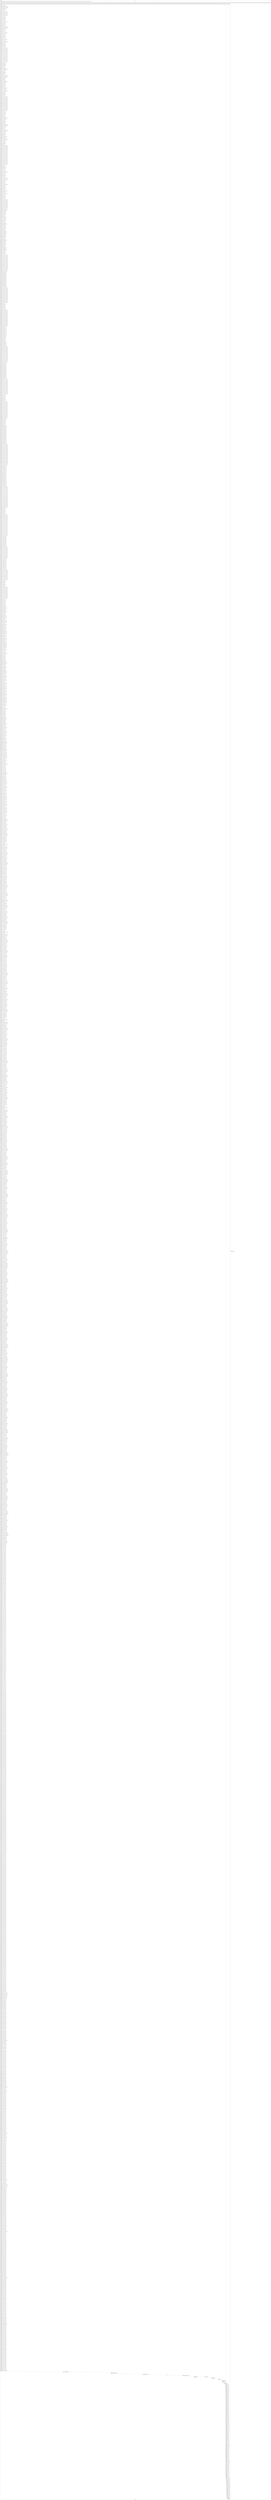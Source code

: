 digraph G {
label="Btor2XCFA";
subgraph cluster_0 {
label="main";
main_init[];
l1[];
l3[];
l4[];
l5[];
l6[];
l7[];
l8[];
l9[];
l10[];
l11[];
l12[];
l13[];
l14[];
l15[];
l16[];
l17[];
l18[];
l19[];
l20[];
l21[];
l22[];
l23[];
l24[];
l25[];
l26[];
l27[];
l28[];
l29[];
l30[];
l31[];
l32[];
l33[];
l34[];
l35[];
l36[];
l37[];
l38[];
l39[];
l40[];
l41[];
l42[];
l43[];
l44[];
l45[];
l46[];
l47[];
l48[];
l49[];
l50[];
l51[];
l52[];
l53[];
l54[];
l55[];
l56[];
l57[];
l58[];
l59[];
l60[];
l61[];
l62[];
l63[];
l64[];
l65[];
l66[];
l67[];
l68[];
l69[];
l70[];
l71[];
l72[];
l73[];
l74[];
l75[];
l76[];
l77[];
l78[];
l79[];
l80[];
l81[];
l82[];
l83[];
l84[];
l85[];
l86[];
l87[];
l88[];
l89[];
l90[];
l91[];
l92[];
l93[];
l94[];
l95[];
l96[];
l97[];
l98[];
l99[];
l100[];
l101[];
l102[];
l103[];
l104[];
l105[];
l106[];
l107[];
l108[];
l109[];
l110[];
l111[];
l112[];
l113[];
l114[];
l115[];
l116[];
l117[];
l118[];
l119[];
l120[];
l121[];
l122[];
l123[];
l124[];
l125[];
l126[];
l127[];
l128[];
l129[];
l130[];
l131[];
l132[];
l133[];
l134[];
l135[];
l136[];
l137[];
l138[];
l139[];
l140[];
l141[];
l142[];
l143[];
l144[];
l145[];
l146[];
l147[];
l148[];
l149[];
l150[];
l151[];
l152[];
l153[];
l154[];
l155[];
l156[];
l157[];
l158[];
l159[];
l160[];
l161[];
l162[];
l163[];
l164[];
l165[];
l166[];
l167[];
l168[];
l169[];
l170[];
l171[];
l172[];
l173[];
l174[];
l175[];
l176[];
l177[];
l178[];
l179[];
l180[];
l181[];
l182[];
l183[];
l184[];
l185[];
l186[];
l187[];
l188[];
l189[];
l190[];
l191[];
l192[];
l193[];
l194[];
l195[];
l196[];
l197[];
l198[];
l199[];
l200[];
l201[];
l202[];
l203[];
l204[];
l205[];
l206[];
l207[];
l208[];
l209[];
l210[];
l211[];
l212[];
l213[];
l214[];
l215[];
l216[];
l217[];
l218[];
l219[];
l220[];
l221[];
l222[];
l223[];
l224[];
l225[];
l226[];
l227[];
l228[];
l229[];
l230[];
l231[];
l232[];
l233[];
l234[];
l235[];
l236[];
l237[];
l238[];
l239[];
l240[];
l241[];
l242[];
l243[];
l244[];
l245[];
l246[];
l247[];
l248[];
l249[];
l250[];
l251[];
l252[];
l253[];
l254[];
l255[];
l256[];
l257[];
l258[];
l259[];
l260[];
l261[];
l262[];
l263[];
l264[];
l265[];
l266[];
l267[];
l268[];
l269[];
l270[];
l271[];
l272[];
l273[];
l274[];
l275[];
l276[];
l277[];
l278[];
l279[];
l280[];
l281[];
l282[];
l283[];
l284[];
l285[];
l286[];
l287[];
l288[];
l289[];
l290[];
l291[];
l292[];
l293[];
l294[];
l295[];
l296[];
l297[];
l298[];
l299[];
l300[];
l301[];
l302[];
l303[];
l304[];
l305[];
l306[];
l307[];
l308[];
l309[];
l310[];
l311[];
l312[];
l313[];
l314[];
l315[];
l316[];
l317[];
l318[];
l319[];
l320[];
l321[];
l322[];
l323[];
l324[];
l325[];
l326[];
l327[];
l328[];
l329[];
l330[];
l331[];
l332[];
l333[];
l334[];
l335[];
l336[];
l337[];
l338[];
l339[];
l340[];
l341[];
l342[];
l343[];
l344[];
l345[];
l346[];
l347[];
l348[];
l349[];
l350[];
l351[];
l352[];
l353[];
l354[];
l355[];
l356[];
l357[];
l358[];
l359[];
l360[];
l361[];
l362[];
l363[];
l364[];
l365[];
l366[];
l367[];
l368[];
l369[];
l370[];
l371[];
l372[];
l373[];
l374[];
l375[];
l376[];
l377[];
l378[];
l379[];
l380[];
l381[];
l382[];
l383[];
l384[];
l385[];
l386[];
l387[];
l388[];
l389[];
l390[];
l391[];
l392[];
l393[];
l394[];
l395[];
l396[];
l397[];
l398[];
l399[];
l400[];
l401[];
l402[];
l403[];
l404[];
l405[];
l406[];
l407[];
l408[];
l409[];
l410[];
l411[];
l412[];
l413[];
l414[];
l415[];
l416[];
l417[];
l418[];
l419[];
l420[];
l421[];
l422[];
l423[];
l424[];
l425[];
l426[];
l427[];
l428[];
l429[];
l430[];
l431[];
l432[];
l433[];
l434[];
l435[];
l436[];
l437[];
l438[];
l439[];
l440[];
l441[];
l442[];
l443[];
l444[];
l445[];
l446[];
l447[];
l448[];
l449[];
l450[];
l451[];
l452[];
l453[];
l454[];
l455[];
l456[];
l457[];
l458[];
l459[];
l460[];
l461[];
l462[];
l463[];
l464[];
l465[];
l466[];
l467[];
l468[];
l469[];
l470[];
l471[];
l472[];
l473[];
l474[];
l475[];
l476[];
l477[];
l478[];
l479[];
l480[];
l481[];
l482[];
l483[];
l484[];
l485[];
l486[];
l487[];
l488[];
l489[];
l490[];
l491[];
l492[];
l493[];
l494[];
l495[];
l496[];
l497[];
l498[];
l499[];
l500[];
l501[];
l502[];
l503[];
l504[];
l505[];
l506[];
l507[];
l508[];
l509[];
l510[];
l511[];
l512[];
l513[];
l514[];
l515[];
l516[];
l517[];
l518[];
l519[];
l520[];
l521[];
l522[];
l523[];
l524[];
l525[];
l526[];
l527[];
l528[];
l529[];
l530[];
l531[];
l532[];
l533[];
l534[];
l535[];
l536[];
l537[];
l538[];
l539[];
l540[];
l541[];
l542[];
l543[];
l544[];
l545[];
l546[];
l547[];
l548[];
l549[];
l550[];
l551[];
l552[];
l553[];
l554[];
l555[];
l556[];
l557[];
l558[];
l559[];
l560[];
l561[];
l562[];
l563[];
l564[];
l565[];
l566[];
l567[];
l568[];
l569[];
l570[];
l571[];
l572[];
l573[];
l574[];
l575[];
l576[];
l577[];
l578[];
l579[];
l580[];
l581[];
l582[];
l583[];
l584[];
l585[];
l586[];
l587[];
l588[];
l589[];
l590[];
l591[];
l592[];
l593[];
l594[];
l595[];
l596[];
l597[];
l598[];
l599[];
l600[];
l601[];
l602[];
l603[];
l604[];
l605[];
l606[];
l607[];
l608[];
l609[];
l610[];
l611[];
l612[];
l613[];
l614[];
l615[];
l616[];
l617[];
l618[];
l619[];
l620[];
l621[];
l622[];
l623[];
l624[];
l625[];
l626[];
l627[];
l628[];
l629[];
l630[];
l631[];
l632[];
l633[];
l634[];
l635[];
l636[];
l637[];
l638[];
l639[];
l640[];
l641[];
l642[];
l643[];
l644[];
l645[];
l646[];
l647[];
l648[];
l649[];
l650[];
l651[];
l652[];
l653[];
l654[];
l655[];
l656[];
l657[];
l658[];
l659[];
l660[];
l661[];
l662[];
l663[];
l664[];
l665[];
l666[];
l667[];
l668[];
l669[];
l670[];
l671[];
l672[];
l673[];
l674[];
l675[];
l676[];
l677[];
l678[];
l679[];
l680[];
l681[];
l682[];
l683[];
l684[];
l685[];
l686[];
l687[];
l688[];
l689[];
l690[];
l691[];
l692[];
l693[];
l694[];
l695[];
l696[];
l697[];
l698[];
l699[];
l700[];
l701[];
l702[];
l703[];
l704[];
l705[];
l706[];
l707[];
l708[];
l709[];
l710[];
l711[];
l712[];
l713[];
l714[];
l715[];
l716[];
l717[];
l718[];
l719[];
l720[];
l721[];
l722[];
l723[];
l724[];
l725[];
l726[];
l727[];
l728[];
l729[];
l730[];
l731[];
l732[];
l733[];
l734[];
l735[];
l736[];
l737[];
l738[];
l739[];
l740[];
l741[];
l742[];
l743[];
l744[];
l745[];
l746[];
l747[];
l748[];
l749[];
l750[];
l751[];
l752[];
l753[];
l754[];
l755[];
l756[];
l757[];
l758[];
l759[];
l760[];
l761[];
l762[];
l763[];
l764[];
l765[];
l766[];
l767[];
l768[];
l769[];
l770[];
l771[];
l772[];
l773[];
l774[];
l775[];
l776[];
l777[];
l778[];
l779[];
l780[];
l781[];
l782[];
l783[];
l784[];
l785[];
l786[];
l787[];
l788[];
l789[];
l790[];
l791[];
l792[];
l793[];
l794[];
l795[];
l796[];
l797[];
l798[];
l799[];
l800[];
l801[];
l802[];
l803[];
l804[];
l805[];
l806[];
l807[];
l808[];
l809[];
l810[];
l811[];
l812[];
l813[];
l814[];
l815[];
l816[];
l817[];
l818[];
l819[];
l820[];
l821[];
l822[];
l823[];
l824[];
l825[];
l826[];
l827[];
l828[];
l829[];
l830[];
l831[];
l832[];
l833[];
l834[];
l835[];
l836[];
l837[];
l838[];
l839[];
l840[];
l841[];
l842[];
l843[];
l844[];
l845[];
l846[];
l847[];
l848[];
l849[];
l850[];
l851[];
l852[];
l853[];
l854[];
l855[];
l856[];
l857[];
l858[];
l859[];
l860[];
l861[];
l862[];
l863[];
l864[];
l865[];
l866[];
l867[];
l868[];
l869[];
l870[];
l871[];
l872[];
l873[];
l874[];
l875[];
l876[];
l877[];
l878[];
l879[];
l880[];
l881[];
l882[];
l883[];
l884[];
l885[];
l886[];
l887[];
l888[];
l889[];
l890[];
l891[];
l892[];
l893[];
l894[];
l895[];
l896[];
l897[];
l898[];
l899[];
l900[];
l901[];
l902[];
l903[];
l904[];
l905[];
l906[];
l907[];
l908[];
l909[];
l910[];
l911[];
l912[];
l913[];
l914[];
l915[];
l916[];
l917[];
l918[];
l919[];
l920[];
l921[];
l922[];
l923[];
l924[];
l925[];
l926[];
l927[];
l928[];
l929[];
l930[];
l931[];
l932[];
l933[];
l934[];
l935[];
l936[];
l937[];
l938[];
l939[];
l940[];
l941[];
l942[];
l943[];
l944[];
l945[];
l946[];
l947[];
l948[];
l949[];
l950[];
l951[];
l952[];
l953[];
l954[];
l955[];
l956[];
l957[];
l958[];
l959[];
l960[];
l961[];
l962[];
l963[];
l964[];
l965[];
l966[];
l967[];
l968[];
l969[];
l970[];
l971[];
l972[];
l973[];
l974[];
l975[];
l976[];
l977[];
l978[];
l979[];
l980[];
l981[];
l982[];
l983[];
l984[];
l985[];
l986[];
l987[];
l988[];
l989[];
l990[];
l991[];
l992[];
l993[];
l994[];
l995[];
l996[];
l997[];
l998[];
l999[];
l1000[];
l1001[];
l1002[];
l1003[];
l1004[];
l1005[];
l1006[];
l1007[];
l1008[];
l1009[];
l1010[];
l1011[];
l1012[];
l1013[];
l1014[];
l1015[];
l1016[];
l1017[];
l1018[];
l1019[];
l1020[];
l1021[];
l1022[];
l1023[];
l1024[];
l1025[];
l1026[];
l1027[];
l1028[];
l1029[];
l1030[];
l1031[];
l1032[];
l1033[];
l1034[];
l1035[];
l1036[];
l1037[];
l1038[];
l1039[];
l1040[];
l1041[];
l1042[];
l1043[];
l1044[];
l1045[];
l1046[];
l1047[];
l1048[];
l1049[];
l1050[];
l1051[];
l1052[];
l1053[];
l1054[];
l1055[];
l1056[];
l1057[];
l1058[];
l1059[];
l1060[];
l1061[];
l1062[];
l1063[];
l1064[];
l1065[];
l1066[];
l1067[];
l1068[];
l1069[];
l1070[];
l1071[];
l1072[];
l1073[];
l1074[];
l1075[];
l1076[];
l1077[];
l1078[];
l1079[];
l1080[];
l1081[];
l1082[];
l1083[];
l1084[];
l1085[];
l1086[];
l1087[];
l1088[];
l1089[];
l1090[];
l1091[];
l1092[];
l1093[];
l1094[];
l1095[];
l1096[];
l1097[];
l1098[];
l1099[];
l1100[];
l1101[];
l1102[];
l1103[];
l1104[];
l1105[];
l1106[];
l1107[];
l1108[];
l1109[];
l1110[];
l1111[];
l1112[];
l1113[];
l1114[];
l1115[];
l1116[];
l1117[];
l1118[];
l1119[];
l1120[];
l1121[];
l1122[];
l1123[];
l1124[];
l1125[];
l1126[];
l1127[];
l1128[];
l1129[];
l1130[];
l1131[];
l1132[];
l1133[];
l1134[];
l1135[];
l1136[];
l1137[];
l1138[];
l1139[];
l1140[];
l1141[];
l1142[];
l1143[];
l1144[];
l1145[];
l1146[];
l1147[];
l1148[];
l1149[];
l1150[];
l1151[];
l1152[];
l1153[];
l1154[];
l1155[];
l1156[];
l1157[];
l1158[];
l1159[];
l1160[];
l1161[];
l1162[];
l1163[];
l1164[];
l1165[];
l1166[];
l1167[];
l1168[];
l1169[];
l1170[];
l1171[];
l1172[];
l1173[];
l1174[];
l1175[];
l1176[];
l1177[];
l1178[];
l1179[];
l1180[];
l1181[];
l1182[];
l1183[];
l1184[];
l1185[];
l1186[];
l1187[];
l1188[];
l1189[];
l1190[];
l1191[];
l1192[];
l1193[];
l1194[];
l1195[];
l1196[];
l1197[];
l1198[];
l1199[];
l1200[];
l1201[];
l1202[];
l1203[];
l1204[];
l1205[];
l1206[];
l1207[];
l1208[];
l1209[];
l1210[];
l1211[];
l1212[];
l1213[];
l1214[];
l1215[];
l1216[];
l1217[];
l1218[];
l1219[];
l1220[];
l1221[];
l1222[];
l1223[];
l1224[];
l1225[];
l1226[];
l1227[];
l1228[];
l1229[];
l1230[];
l1231[];
l1232[];
l1233[];
l1234[];
l1235[];
l1236[];
l1237[];
l1238[];
l1239[];
l1240[];
l1241[];
l1242[];
l1243[];
l1244[];
l1245[];
l1246[];
l1247[];
l1248[];
l1249[];
l1250[];
l1251[];
l1252[];
l1253[];
l1254[];
l1255[];
l1256[];
l1257[];
l1258[];
l1259[];
l1260[];
l1261[];
l1262[];
l1263[];
l1264[];
l1265[];
l1266[];
l1267[];
l1268[];
l1269[];
l1270[];
l1271[];
l1272[];
l1273[];
l1274[];
l1275[];
l1276[];
l1277[];
l1278[];
l1279[];
l1280[];
l1281[];
l1282[];
l1283[];
l1284[];
l1285[];
l1286[];
l1287[];
l1288[];
l1289[];
l1290[];
l1291[];
l1292[];
l1293[];
l1294[];
l1295[];
l1296[];
l1297[];
l1298[];
l1299[];
l1300[];
l1301[];
l1302[];
l1303[];
l1304[];
l1305[];
l1306[];
l1307[];
l1308[];
l1309[];
l1310[];
l1311[];
l1312[];
l1313[];
l1314[];
l1315[];
l1316[];
l1317[];
l1318[];
l1319[];
l1320[];
l1321[];
l1322[];
l1323[];
l1324[];
l1325[];
l1326[];
l1327[];
l1328[];
l1329[];
l1330[];
l1331[];
l1332[];
l1333[];
l1334[];
l1335[];
l1336[];
l1337[];
l1338[];
l1339[];
l1340[];
l1341[];
l1342[];
l1343[];
l1344[];
l1345[];
l1346[];
l1347[];
l1348[];
l1349[];
l1350[];
l1351[];
l1352[];
l1353[];
l1354[];
l1355[];
l1356[];
l1357[];
l1358[];
l1359[];
l1360[];
l1361[];
l1362[];
l1363[];
l1364[];
l1365[];
l1366[];
l1367[];
l1368[];
l1369[];
l1370[];
l1371[];
l1372[];
l1373[];
l1374[];
l1375[];
l1376[];
l1377[];
l1378[];
l1379[];
l1380[];
l1381[];
l1382[];
l1383[];
l1384[];
l1385[];
l1386[];
l1387[];
l1388[];
l1389[];
l1390[];
l1391[];
l1392[];
l1393[];
l1394[];
l1395[];
l1396[];
l1397[];
l1398[];
l1399[];
l1400[];
l1401[];
l1402[];
l1403[];
l1404[];
l1405[];
l1406[];
l1407[];
l1408[];
l1409[];
l1410[];
l1411[];
l1412[];
l1413[];
l1414[];
l1415[];
l1416[];
l1417[];
l1418[];
l1419[];
l1420[];
l1421[];
l1422[];
l1423[];
l1424[];
l1425[];
l1426[];
l1427[];
l1428[];
l1429[];
l1430[];
l1431[];
l1432[];
l1433[];
l1434[];
l1435[];
l1436[];
l1437[];
l1438[];
l1439[];
l1440[];
l1441[];
l1442[];
l1443[];
l1444[];
l1445[];
l1446[];
l1447[];
l1448[];
l1449[];
l1450[];
l1451[];
l1452[];
l1453[];
l1454[];
l1455[];
l1456[];
l1457[];
l1458[];
l1459[];
l1460[];
l1461[];
l1462[];
l1463[];
l1464[];
l1465[];
l1466[];
l1467[];
l1468[];
l1469[];
l1470[];
l1471[];
l1472[];
l1473[];
l1474[];
l1475[];
l1476[];
l1477[];
l1478[];
l1479[];
l1480[];
l1481[];
l1482[];
l1483[];
l1484[];
l1485[];
l1486[];
l1487[];
l1488[];
l1489[];
l1490[];
l1491[];
l1492[];
l1493[];
l1494[];
l1495[];
l1496[];
l1497[];
l1498[];
l1499[];
l1500[];
l1501[];
l1502[];
l1503[];
l1504[];
l1505[];
l1506[];
l1507[];
l1508[];
l1509[];
l1510[];
l1511[];
l1512[];
l1513[];
l1514[];
l1515[];
l1516[];
l1517[];
l1518[];
l1519[];
l1520[];
l1521[];
l1522[];
l1523[];
l1524[];
l1525[];
l1526[];
l1527[];
l1528[];
l1529[];
l1530[];
l1531[];
l1532[];
l1533[];
l1534[];
l1535[];
l1536[];
l1537[];
l1538[];
l1539[];
l1540[];
l1541[];
l1542[];
l1543[];
l1544[];
l1545[];
l1546[];
l1547[];
l1548[];
l1549[];
l1550[];
l1551[];
l1552[];
l1553[];
l1554[];
l1555[];
l1556[];
l1557[];
l1558[];
l1559[];
l1560[];
l1561[];
l1562[];
l1563[];
l1564[];
l1565[];
l1566[];
l1567[];
l1568[];
l1569[];
l1570[];
l1571[];
l1572[];
l1573[];
l1574[];
l1575[];
l1576[];
l1577[];
l1578[];
l1579[];
l1580[];
l1581[];
l1582[];
l1583[];
l1584[];
l1585[];
l1586[];
l1587[];
l1588[];
l1589[];
l1590[];
l1591[];
l1592[];
l1593[];
l1594[];
l1595[];
l1596[];
l1597[];
l1598[];
l1599[];
l1600[];
l1601[];
l1602[];
l1603[];
l1604[];
l1605[];
l1606[];
l1607[];
l1608[];
l1609[];
l1610[];
l1611[];
l1612[];
l1613[];
l1614[];
l1615[];
l1616[];
l1617[];
l1618[];
l1619[];
l1620[];
l1621[];
l1622[];
l1623[];
l1624[];
l1625[];
l1626[];
l1627[];
l1628[];
l1629[];
l1630[];
l1631[];
l1632[];
l1633[];
l1634[];
l1635[];
l1636[];
l1637[];
l1638[];
l1639[];
l1640[];
l1641[];
l1642[];
l1643[];
l1644[];
l1645[];
l1646[];
l1647[];
l1648[];
l1649[];
l1650[];
l1651[];
l1652[];
l1653[];
l1654[];
l1655[];
l1656[];
l1657[];
l1658[];
l1659[];
l1660[];
l1661[];
l1662[];
l1663[];
l1664[];
l1665[];
l1666[];
l1667[];
l1668[];
l1669[];
l1670[];
l1671[];
l1672[];
l1673[];
l1674[];
l1675[];
l1676[];
l1677[];
l1678[];
l1679[];
l1680[];
l1681[];
l1682[];
l1683[];
l1684[];
l1685[];
l1686[];
l1687[];
l1688[];
l1689[];
l1690[];
l1691[];
l1692[];
l1693[];
l1694[];
l1695[];
l1696[];
l1697[];
l1698[];
l1699[];
l1700[];
l1701[];
l1702[];
l1703[];
l1704[];
l1705[];
l1706[];
l1707[];
l1708[];
l1709[];
l1710[];
l1711[];
l1712[];
l1713[];
l1714[];
l1715[];
l1716[];
l1717[];
l1718[];
l1719[];
l1720[];
l1721[];
l1722[];
l1723[];
l1724[];
l1725[];
l1726[];
l1727[];
l1728[];
l1729[];
l1730[];
l1731[];
l1732[];
l1733[];
l1734[];
l1735[];
l1736[];
l1737[];
l1738[];
l1739[];
l1740[];
l1741[];
l1742[];
l1743[];
l1744[];
l1745[];
l1746[];
l1747[];
l1748[];
l1749[];
l1750[];
l1751[];
l1752[];
l1753[];
l1754[];
l1755[];
l1756[];
l1757[];
l1758[];
l1759[];
l1760[];
l1761[];
l1762[];
l1763[];
l1764[];
l1765[];
l1766[];
l1767[];
l1768[];
l1769[];
l1770[];
l1771[];
l1772[];
l1773[];
l1774[];
l1775[];
l1776[];
l1777[];
l1778[];
l1779[];
l1780[];
l1781[];
l1782[];
l1783[];
l1784[];
l1785[];
l1786[];
l1787[];
l1788[];
l1789[];
l1790[];
l1791[];
l1792[];
l1793[];
l1794[];
l1795[];
l1796[];
l1797[];
l1798[];
l1799[];
l1800[];
l1801[];
l1802[];
l1803[];
l1804[];
l1805[];
l1806[];
l1807[];
l1808[];
l1809[];
l1810[];
l1811[];
l1812[];
l1813[];
l1814[];
l1815[];
l1816[];
l1817[];
l1818[];
l1819[];
l1820[];
l1821[];
l1822[];
l1823[];
l1824[];
l1825[];
l1826[];
l1827[];
l1828[];
l1829[];
l1830[];
l1831[];
l1832[];
l1833[];
l1834[];
l1835[];
l1836[];
l1837[];
l1838[];
l1839[];
l1840[];
l1841[];
l1842[];
l1843[];
l1844[];
l1845[];
l1846[];
l1847[];
l1848[];
l1849[];
l1850[];
l1851[];
l1852[];
l1853[];
l1854[];
l1855[];
l1856[];
l1857[];
l1858[];
l1859[];
l1860[];
l1861[];
l1862[];
l1863[];
l1864[];
l1865[];
l1866[];
l1867[];
l1868[];
l1869[];
l1870[];
l1871[];
l1872[];
l1873[];
l1874[];
l1875[];
l1876[];
l1877[];
l1878[];
l1879[];
l1880[];
l1881[];
l1882[];
l1883[];
l1884[];
l1885[];
l1886[];
l1887[];
l1888[];
l1889[];
l1890[];
l1891[];
l1892[];
l1893[];
l1894[];
l1895[];
main_error[];
l1896[];
l1897[];
l1898[];
l1899[];
l1900[];
l1901[];
l1902[];
l1903[];
l1904[];
l1905[];
l1906[];
l1907[];
l1908[];
l1909[];
l1910[];
l1911[];
l1912[];
l1913[];
l1914[];
l1915[];
l1916[];
l1917[];
l1918[];
l1919[];
l1920[];
l1921[];
l1922[];
l1923[];
l1924[];
l1925[];
l1926[];
l1927[];
l1928[];
l1929[];
l1930[];
l1931[];
l1932[];
l1933[];
l1934[];
l1935[];
l1936[];
l1937[];
l1938[];
l1939[];
l1940[];
l1941[];
l1942[];
l1943[];
l1944[];
l1945[];
l1946[];
l1947[];
l1948[];
l1949[];
l1950[];
l1951[];
l1952[];
l1953[];
l1954[];
l1955[];
l1956[];
l1957[];
l1958[];
l1959[];
l1960[];
l1961[];
l1962[];
l1963[];
l1964[];
l1965[];
l1966[];
l1967[];
l1968[];
l1969[];
l1970[];
l1971[];
l1972[];
l1973[];
l1974[];
l1975[];
l1976[];
l1977[];
l1978[];
l1979[];
l1980[];
l1981[];
l1982[];
l1983[];
l1984[];
l1985[];
l1986[];
l1987[];
l1988[];
l1989[];
l1990[];
l1991[];
l1992[];
l1993[];
main_init -> l1 [label="[(assign const_5 #b00000000),(assign const_88 #b0),(assign const_203 #b000000000000000000000000),(assign const_205 #b00000000000000000000000000000001),(assign const_222 #b00000000000000000000000001100100),(assign const_224 #b00000000000000000000000000001010),(assign const_233 #b00000000),(assign const_237 #b11111111),(assign const_282 #b00000001),(assign const_343 #b00000010),(assign const_412 #b00000011),(assign const_468 #b00000000000000000000000000000011),(assign const_474 #b00000000000000000000000000000010),(assign const_480 #b01111010),(assign const_489 #b00010110),(assign const_496 #b01101111),(assign const_505 #b00001011),(assign const_587 #b01100100),(assign const_659 #b10000101),(assign const_664 #b00100001),(assign const_1096 #b00000000000000000000000000000000)] "];
l3 -> l4 [label="[(havoc input_209),(havoc input_212),(havoc input_213),(havoc input_214),(havoc input_220),(havoc input_229),(havoc input_244),(havoc input_254),(havoc input_258),(havoc input_259),(havoc input_260),(havoc input_261),(havoc input_262),(havoc input_263),(havoc input_264),(havoc input_265),(havoc input_266),(havoc input_279),(havoc input_283),(havoc input_292),(havoc input_305),(havoc input_315),(havoc input_319),(havoc input_320),(havoc input_321),(havoc input_322),(havoc input_323),(havoc input_324),(havoc input_325),(havoc input_326),(havoc input_327),(havoc input_340),(havoc input_344),(havoc input_353),(havoc input_366),(havoc input_376),(havoc input_380),(havoc input_381),(havoc input_382),(havoc input_383),(havoc input_384),(havoc input_385),(havoc input_386),(havoc input_387),(havoc input_388),(havoc input_389),(havoc input_390),(havoc input_391),(havoc input_392),(havoc input_409),(havoc input_413),(havoc input_422),(havoc input_435),(havoc input_445),(havoc input_449),(havoc input_450),(havoc input_451),(havoc input_452),(havoc input_453),(havoc input_462),(havoc input_466),(havoc input_481),(havoc input_497),(havoc input_506),(havoc input_572),(havoc input_576),(havoc input_580),(havoc input_588),(havoc input_660),(havoc input_665),(havoc input_669),(havoc input_675),(havoc input_756),(havoc input_760),(havoc input_764),(havoc input_766),(havoc input_812),(havoc input_816),(havoc input_818),(havoc input_820),(havoc input_822),(havoc input_826),(havoc input_834),(havoc input_836),(havoc input_842),(havoc input_846),(havoc input_863),(havoc input_880),(havoc input_884),(havoc input_886),(havoc input_888),(havoc input_890),(havoc input_894),(havoc input_902),(havoc input_904),(havoc input_910),(havoc input_914),(havoc input_931),(havoc input_948),(havoc input_952),(havoc input_954),(havoc input_956),(havoc input_958),(havoc input_962),(havoc input_970),(havoc input_972),(havoc input_978),(havoc input_982),(havoc input_999),(havoc input_1016),(havoc input_1020),(havoc input_1022),(havoc input_1024),(havoc input_1026),(havoc input_1030),(havoc input_1038),(havoc input_1040),(havoc input_1046),(havoc input_1050),(havoc input_1067)] "];
l4 -> l5 [label="[(assign binary_204 (++ const_203 state_6))] "];
l5 -> l6 [label="[(assign comparison_206 (ite (bvule binary_204 const_205) #b1 #b0))] "];
l6 -> l7 [label="[(assign binary_207 (bvand (bvnot state_201) (bvnot comparison_206)))] "];
l7 -> l8 [label="[(assign binary_210 (bvadd const_205 binary_204))] "];
l8 -> l9 [label="[(assign slice_211 (extract binary_210 0 8))] "];
l9 -> l10 [label="[(assign ternary_215 (ite (= input_214 #b1) slice_211 state_6))] "];
l10 -> l11 [label="[(assign ternary_216 (ite (= input_213 #b1) slice_211 ternary_215))] "];
l11 -> l12 [label="[(assign ternary_217 (ite (= input_212 #b1) slice_211 ternary_216))] "];
l12 -> l13 [label="[(assign ternary_218 (ite (= input_209 #b1) slice_211 ternary_217))] "];
l13 -> l14 [label="[(assign binary_221 (++ const_203 state_20))] "];
l14 -> l15 [label="[(assign binary_223 (bvsrem binary_221 const_222))] "];
l15 -> l16 [label="[(assign binary_225 (bvsdiv binary_223 const_224))] "];
l16 -> l17 [label="[(assign slice_226 (extract binary_225 0 8))] "];
l17 -> l18 [label="[(assign ternary_227 (ite (= input_220 #b1) slice_226 state_8))] "];
l18 -> l19 [label="[(assign binary_230 (++ const_203 state_10))] "];
l19 -> l20 [label="[(assign binary_231 (bvadd const_205 binary_230))] "];
l20 -> l21 [label="[(assign slice_232 (extract binary_231 0 8))] "];
l21 -> l22 [label="[(assign ternary_234 (ite (= input_220 #b1) const_233 state_10))] "];
l22 -> l23 [label="[(assign ternary_235 (ite (= input_229 #b1) slice_232 ternary_234))] "];
l23 -> l24 [label="[(assign binary_238 (bvsrem binary_221 const_224))] "];
l24 -> l25 [label="[(assign slice_239 (extract binary_238 0 8))] "];
l25 -> l26 [label="[(assign binary_240 (bvxor const_237 state_12))] "];
l26 -> l27 [label="[(assign ternary_241 (ite (= input_220 #b1) slice_239 binary_240))] "];
l27 -> l28 [label="[(assign binary_242 (bvxor const_237 ternary_241))] "];
l28 -> l29 [label="[(assign binary_245 (++ const_203 state_14))] "];
l29 -> l30 [label="[(assign binary_246 (bvadd const_205 binary_245))] "];
l30 -> l31 [label="[(assign slice_247 (extract binary_246 0 8))] "];
l31 -> l32 [label="[(assign ternary_248 (ite (= input_244 #b1) slice_247 state_14))] "];
l32 -> l33 [label="[(assign binary_250 (bvxor const_237 state_16))] "];
l33 -> l34 [label="[(assign ternary_251 (ite (= input_244 #b1) slice_226 binary_250))] "];
l34 -> l35 [label="[(assign binary_252 (bvxor const_237 ternary_251))] "];
l35 -> l36 [label="[(assign binary_255 (++ const_203 state_18))] "];
l36 -> l37 [label="[(assign binary_256 (bvadd const_205 binary_255))] "];
l37 -> l38 [label="[(assign slice_257 (extract binary_256 0 8))] "];
l38 -> l39 [label="[(assign ternary_267 (ite (= input_220 #b1) const_233 state_18))] "];
l39 -> l40 [label="[(assign ternary_268 (ite (= input_266 #b1) const_233 ternary_267))] "];
l40 -> l41 [label="[(assign ternary_269 (ite (= input_265 #b1) const_233 ternary_268))] "];
l41 -> l42 [label="[(assign ternary_270 (ite (= input_264 #b1) slice_257 ternary_269))] "];
l42 -> l43 [label="[(assign ternary_271 (ite (= input_263 #b1) slice_257 ternary_270))] "];
l43 -> l44 [label="[(assign ternary_272 (ite (= input_262 #b1) slice_257 ternary_271))] "];
l44 -> l45 [label="[(assign ternary_273 (ite (= input_261 #b1) slice_257 ternary_272))] "];
l45 -> l46 [label="[(assign ternary_274 (ite (= input_260 #b1) slice_257 ternary_273))] "];
l46 -> l47 [label="[(assign ternary_275 (ite (= input_259 #b1) slice_257 ternary_274))] "];
l47 -> l48 [label="[(assign ternary_276 (ite (= input_258 #b1) slice_257 ternary_275))] "];
l48 -> l49 [label="[(assign ternary_277 (ite (= input_254 #b1) slice_257 ternary_276))] "];
l49 -> l50 [label="[(assign ternary_280 (ite (= input_279 #b1) state_64 state_20))] "];
l50 -> l51 [label="[(assign binary_284 (++ const_203 state_34))] "];
l51 -> l52 [label="[(assign binary_285 (bvsrem binary_284 const_222))] "];
l52 -> l53 [label="[(assign binary_286 (bvsdiv binary_285 const_224))] "];
l53 -> l54 [label="[(assign slice_287 (extract binary_286 0 8))] "];
l54 -> l55 [label="[(assign binary_288 (bvxor const_282 state_22))] "];
l55 -> l56 [label="[(assign ternary_289 (ite (= input_283 #b1) slice_287 binary_288))] "];
l56 -> l57 [label="[(assign binary_290 (bvxor const_282 ternary_289))] "];
l57 -> l58 [label="[(assign binary_293 (++ const_203 state_24))] "];
l58 -> l59 [label="[(assign binary_294 (bvadd const_205 binary_293))] "];
l59 -> l60 [label="[(assign slice_295 (extract binary_294 0 8))] "];
l60 -> l61 [label="[(assign ternary_296 (ite (= input_283 #b1) const_233 state_24))] "];
l61 -> l62 [label="[(assign ternary_297 (ite (= input_292 #b1) slice_295 ternary_296))] "];
l62 -> l63 [label="[(assign binary_299 (bvsrem binary_284 const_224))] "];
l63 -> l64 [label="[(assign slice_300 (extract binary_299 0 8))] "];
l64 -> l65 [label="[(assign binary_301 (bvxor const_237 state_26))] "];
l65 -> l66 [label="[(assign ternary_302 (ite (= input_283 #b1) slice_300 binary_301))] "];
l66 -> l67 [label="[(assign binary_303 (bvxor const_237 ternary_302))] "];
l67 -> l68 [label="[(assign binary_306 (++ const_203 state_28))] "];
l68 -> l69 [label="[(assign binary_307 (bvadd const_205 binary_306))] "];
l69 -> l70 [label="[(assign slice_308 (extract binary_307 0 8))] "];
l70 -> l71 [label="[(assign ternary_309 (ite (= input_305 #b1) slice_308 state_28))] "];
l71 -> l72 [label="[(assign binary_311 (bvxor const_237 state_30))] "];
l72 -> l73 [label="[(assign ternary_312 (ite (= input_305 #b1) slice_287 binary_311))] "];
l73 -> l74 [label="[(assign binary_313 (bvxor const_237 ternary_312))] "];
l74 -> l75 [label="[(assign binary_316 (++ const_203 state_32))] "];
l75 -> l76 [label="[(assign binary_317 (bvadd const_205 binary_316))] "];
l76 -> l77 [label="[(assign slice_318 (extract binary_317 0 8))] "];
l77 -> l78 [label="[(assign ternary_328 (ite (= input_283 #b1) const_233 state_32))] "];
l78 -> l79 [label="[(assign ternary_329 (ite (= input_327 #b1) const_233 ternary_328))] "];
l79 -> l80 [label="[(assign ternary_330 (ite (= input_326 #b1) const_233 ternary_329))] "];
l80 -> l81 [label="[(assign ternary_331 (ite (= input_325 #b1) slice_318 ternary_330))] "];
l81 -> l82 [label="[(assign ternary_332 (ite (= input_324 #b1) slice_318 ternary_331))] "];
l82 -> l83 [label="[(assign ternary_333 (ite (= input_323 #b1) slice_318 ternary_332))] "];
l83 -> l84 [label="[(assign ternary_334 (ite (= input_322 #b1) slice_318 ternary_333))] "];
l84 -> l85 [label="[(assign ternary_335 (ite (= input_321 #b1) slice_318 ternary_334))] "];
l85 -> l86 [label="[(assign ternary_336 (ite (= input_320 #b1) slice_318 ternary_335))] "];
l86 -> l87 [label="[(assign ternary_337 (ite (= input_319 #b1) slice_318 ternary_336))] "];
l87 -> l88 [label="[(assign ternary_338 (ite (= input_315 #b1) slice_318 ternary_337))] "];
l88 -> l89 [label="[(assign ternary_341 (ite (= input_340 #b1) state_70 state_34))] "];
l89 -> l90 [label="[(assign binary_345 (++ const_203 state_48))] "];
l90 -> l91 [label="[(assign binary_346 (bvsrem binary_345 const_222))] "];
l91 -> l92 [label="[(assign binary_347 (bvsdiv binary_346 const_224))] "];
l92 -> l93 [label="[(assign slice_348 (extract binary_347 0 8))] "];
l93 -> l94 [label="[(assign binary_349 (bvxor const_343 state_36))] "];
l94 -> l95 [label="[(assign ternary_350 (ite (= input_344 #b1) slice_348 binary_349))] "];
l95 -> l96 [label="[(assign binary_351 (bvxor const_343 ternary_350))] "];
l96 -> l97 [label="[(assign binary_354 (++ const_203 state_38))] "];
l97 -> l98 [label="[(assign binary_355 (bvadd const_205 binary_354))] "];
l98 -> l99 [label="[(assign slice_356 (extract binary_355 0 8))] "];
l99 -> l100 [label="[(assign ternary_357 (ite (= input_344 #b1) const_233 state_38))] "];
l100 -> l101 [label="[(assign ternary_358 (ite (= input_353 #b1) slice_356 ternary_357))] "];
l101 -> l102 [label="[(assign binary_360 (bvsrem binary_345 const_224))] "];
l102 -> l103 [label="[(assign slice_361 (extract binary_360 0 8))] "];
l103 -> l104 [label="[(assign binary_362 (bvxor const_237 state_40))] "];
l104 -> l105 [label="[(assign ternary_363 (ite (= input_344 #b1) slice_361 binary_362))] "];
l105 -> l106 [label="[(assign binary_364 (bvxor const_237 ternary_363))] "];
l106 -> l107 [label="[(assign binary_367 (++ const_203 state_42))] "];
l107 -> l108 [label="[(assign binary_368 (bvadd const_205 binary_367))] "];
l108 -> l109 [label="[(assign slice_369 (extract binary_368 0 8))] "];
l109 -> l110 [label="[(assign ternary_370 (ite (= input_366 #b1) slice_369 state_42))] "];
l110 -> l111 [label="[(assign binary_372 (bvxor const_237 state_44))] "];
l111 -> l112 [label="[(assign ternary_373 (ite (= input_366 #b1) slice_348 binary_372))] "];
l112 -> l113 [label="[(assign binary_374 (bvxor const_237 ternary_373))] "];
l113 -> l114 [label="[(assign binary_377 (++ const_203 state_46))] "];
l114 -> l115 [label="[(assign binary_378 (bvadd const_205 binary_377))] "];
l115 -> l116 [label="[(assign slice_379 (extract binary_378 0 8))] "];
l116 -> l117 [label="[(assign ternary_393 (ite (= input_344 #b1) const_233 state_46))] "];
l117 -> l118 [label="[(assign ternary_394 (ite (= input_392 #b1) const_233 ternary_393))] "];
l118 -> l119 [label="[(assign ternary_395 (ite (= input_391 #b1) const_233 ternary_394))] "];
l119 -> l120 [label="[(assign ternary_396 (ite (= input_390 #b1) slice_379 ternary_395))] "];
l120 -> l121 [label="[(assign ternary_397 (ite (= input_389 #b1) slice_379 ternary_396))] "];
l121 -> l122 [label="[(assign ternary_398 (ite (= input_388 #b1) slice_379 ternary_397))] "];
l122 -> l123 [label="[(assign ternary_399 (ite (= input_387 #b1) slice_379 ternary_398))] "];
l123 -> l124 [label="[(assign ternary_400 (ite (= input_386 #b1) slice_379 ternary_399))] "];
l124 -> l125 [label="[(assign ternary_401 (ite (= input_385 #b1) slice_379 ternary_400))] "];
l125 -> l126 [label="[(assign ternary_402 (ite (= input_384 #b1) slice_379 ternary_401))] "];
l126 -> l127 [label="[(assign ternary_403 (ite (= input_383 #b1) slice_379 ternary_402))] "];
l127 -> l128 [label="[(assign ternary_404 (ite (= input_382 #b1) slice_379 ternary_403))] "];
l128 -> l129 [label="[(assign ternary_405 (ite (= input_381 #b1) slice_379 ternary_404))] "];
l129 -> l130 [label="[(assign ternary_406 (ite (= input_380 #b1) slice_379 ternary_405))] "];
l130 -> l131 [label="[(assign ternary_407 (ite (= input_376 #b1) slice_379 ternary_406))] "];
l131 -> l132 [label="[(assign ternary_410 (ite (= input_409 #b1) state_76 state_48))] "];
l132 -> l133 [label="[(assign binary_414 (++ const_203 state_62))] "];
l133 -> l134 [label="[(assign binary_415 (bvsrem binary_414 const_222))] "];
l134 -> l135 [label="[(assign binary_416 (bvsdiv binary_415 const_224))] "];
l135 -> l136 [label="[(assign slice_417 (extract binary_416 0 8))] "];
l136 -> l137 [label="[(assign binary_418 (bvxor const_412 state_50))] "];
l137 -> l138 [label="[(assign ternary_419 (ite (= input_413 #b1) slice_417 binary_418))] "];
l138 -> l139 [label="[(assign binary_420 (bvxor const_412 ternary_419))] "];
l139 -> l140 [label="[(assign binary_423 (++ const_203 state_52))] "];
l140 -> l141 [label="[(assign binary_424 (bvadd const_205 binary_423))] "];
l141 -> l142 [label="[(assign slice_425 (extract binary_424 0 8))] "];
l142 -> l143 [label="[(assign ternary_426 (ite (= input_413 #b1) const_233 state_52))] "];
l143 -> l144 [label="[(assign ternary_427 (ite (= input_422 #b1) slice_425 ternary_426))] "];
l144 -> l145 [label="[(assign binary_429 (bvsrem binary_414 const_224))] "];
l145 -> l146 [label="[(assign slice_430 (extract binary_429 0 8))] "];
l146 -> l147 [label="[(assign binary_431 (bvxor const_237 state_54))] "];
l147 -> l148 [label="[(assign ternary_432 (ite (= input_413 #b1) slice_430 binary_431))] "];
l148 -> l149 [label="[(assign binary_433 (bvxor const_237 ternary_432))] "];
l149 -> l150 [label="[(assign binary_436 (++ const_203 state_56))] "];
l150 -> l151 [label="[(assign binary_437 (bvadd const_205 binary_436))] "];
l151 -> l152 [label="[(assign slice_438 (extract binary_437 0 8))] "];
l152 -> l153 [label="[(assign ternary_439 (ite (= input_435 #b1) slice_438 state_56))] "];
l153 -> l154 [label="[(assign binary_441 (bvxor const_237 state_58))] "];
l154 -> l155 [label="[(assign ternary_442 (ite (= input_435 #b1) slice_417 binary_441))] "];
l155 -> l156 [label="[(assign binary_443 (bvxor const_237 ternary_442))] "];
l156 -> l157 [label="[(assign binary_446 (++ const_203 state_60))] "];
l157 -> l158 [label="[(assign binary_447 (bvadd const_205 binary_446))] "];
l158 -> l159 [label="[(assign slice_448 (extract binary_447 0 8))] "];
l159 -> l160 [label="[(assign ternary_454 (ite (= input_413 #b1) const_233 state_60))] "];
l160 -> l161 [label="[(assign ternary_455 (ite (= input_453 #b1) const_233 ternary_454))] "];
l161 -> l162 [label="[(assign ternary_456 (ite (= input_452 #b1) const_233 ternary_455))] "];
l162 -> l163 [label="[(assign ternary_457 (ite (= input_451 #b1) slice_448 ternary_456))] "];
l163 -> l164 [label="[(assign ternary_458 (ite (= input_450 #b1) slice_448 ternary_457))] "];
l164 -> l165 [label="[(assign ternary_459 (ite (= input_449 #b1) slice_448 ternary_458))] "];
l165 -> l166 [label="[(assign ternary_460 (ite (= input_445 #b1) slice_448 ternary_459))] "];
l166 -> l167 [label="[(assign ternary_463 (ite (= input_462 #b1) state_82 state_62))] "];
l167 -> l168 [label="[(assign comparison_465 (ite (= const_233 state_68) #b1 #b0))] "];
l168 -> l169 [label="[(assign binary_467 (bvand comparison_465 input_466))] "];
l169 -> l170 [label="[(assign binary_469 (++ const_203 binary_418))] "];
l170 -> l171 [label="[(assign binary_470 (bvmul const_224 binary_469))] "];
l171 -> l172 [label="[(assign binary_471 (bvadd const_468 binary_470))] "];
l172 -> l173 [label="[(assign slice_472 (extract binary_471 0 8))] "];
l173 -> l174 [label="[(assign binary_473 (bvand comparison_465 input_387))] "];
l174 -> l175 [label="[(assign binary_475 (bvmul const_224 binary_347))] "];
l175 -> l176 [label="[(assign binary_476 (bvadd const_474 binary_475))] "];
l176 -> l177 [label="[(assign binary_477 (bvadd const_222 binary_476))] "];
l177 -> l178 [label="[(assign slice_478 (extract binary_477 0 8))] "];
l178 -> l179 [label="[(assign binary_479 (bvand comparison_465 input_388))] "];
l179 -> l180 [label="[(assign binary_482 (bvand comparison_465 input_481))] "];
l180 -> l181 [label="[(assign binary_483 (++ const_203 binary_349))] "];
l181 -> l182 [label="[(assign binary_484 (bvmul const_224 binary_483))] "];
l182 -> l183 [label="[(assign binary_485 (bvadd const_474 binary_484))] "];
l183 -> l184 [label="[(assign slice_486 (extract binary_485 0 8))] "];
l184 -> l185 [label="[(assign binary_487 (bvand comparison_465 input_389))] "];
l185 -> l186 [label="[(assign binary_488 (bvand comparison_465 input_390))] "];
l186 -> l187 [label="[(assign binary_490 (bvand comparison_465 input_322))] "];
l187 -> l188 [label="[(assign binary_491 (bvmul const_224 binary_286))] "];
l188 -> l189 [label="[(assign binary_492 (bvadd const_205 binary_491))] "];
l189 -> l190 [label="[(assign binary_493 (bvadd const_222 binary_492))] "];
l190 -> l191 [label="[(assign slice_494 (extract binary_493 0 8))] "];
l191 -> l192 [label="[(assign binary_495 (bvand comparison_465 input_323))] "];
l192 -> l193 [label="[(assign binary_498 (bvand comparison_465 input_497))] "];
l193 -> l194 [label="[(assign binary_499 (++ const_203 binary_288))] "];
l194 -> l195 [label="[(assign binary_500 (bvmul const_224 binary_499))] "];
l195 -> l196 [label="[(assign binary_501 (bvadd const_205 binary_500))] "];
l196 -> l197 [label="[(assign slice_502 (extract binary_501 0 8))] "];
l197 -> l198 [label="[(assign binary_503 (bvand comparison_465 input_324))] "];
l198 -> l199 [label="[(assign binary_504 (bvand comparison_465 input_325))] "];
l199 -> l200 [label="[(assign binary_507 (bvand input_506 comparison_465))] "];
l200 -> l201 [label="[(assign binary_508 (++ const_203 state_8))] "];
l201 -> l202 [label="[(assign binary_509 (bvmul const_224 binary_508))] "];
l202 -> l203 [label="[(assign slice_510 (extract binary_509 0 8))] "];
l203 -> l204 [label="[(assign ternary_511 (ite (= binary_507 #b1) slice_510 state_64))] "];
l204 -> l205 [label="[(assign ternary_512 (ite (= binary_504 #b1) const_505 ternary_511))] "];
l205 -> l206 [label="[(assign ternary_513 (ite (= binary_503 #b1) slice_502 ternary_512))] "];
l206 -> l207 [label="[(assign ternary_514 (ite (= binary_498 #b1) slice_502 ternary_513))] "];
l207 -> l208 [label="[(assign ternary_515 (ite (= binary_495 #b1) const_496 ternary_514))] "];
l208 -> l209 [label="[(assign ternary_516 (ite (= binary_490 #b1) slice_494 ternary_515))] "];
l209 -> l210 [label="[(assign ternary_517 (ite (= binary_488 #b1) const_489 ternary_516))] "];
l210 -> l211 [label="[(assign ternary_518 (ite (= binary_487 #b1) slice_486 ternary_517))] "];
l211 -> l212 [label="[(assign ternary_519 (ite (= binary_482 #b1) slice_486 ternary_518))] "];
l212 -> l213 [label="[(assign ternary_520 (ite (= binary_479 #b1) const_480 ternary_519))] "];
l213 -> l214 [label="[(assign ternary_521 (ite (= binary_473 #b1) slice_478 ternary_520))] "];
l214 -> l215 [label="[(assign ternary_522 (ite (= binary_467 #b1) slice_472 ternary_521))] "];
l215 -> l216 [label="[(assign ternary_523 (ite (= input_279 #b1) state_66 ternary_522))] "];
l216 -> l217 [label="[(assign comparison_525 (ite (= const_282 state_68) #b1 #b0))] "];
l217 -> l218 [label="[(assign binary_526 (bvand comparison_525 input_466))] "];
l218 -> l219 [label="[(assign binary_527 (bvand comparison_525 input_387))] "];
l219 -> l220 [label="[(assign binary_528 (bvand comparison_525 input_388))] "];
l220 -> l221 [label="[(assign binary_529 (bvand comparison_525 input_481))] "];
l221 -> l222 [label="[(assign binary_530 (bvand comparison_525 input_389))] "];
l222 -> l223 [label="[(assign binary_531 (bvand comparison_525 input_390))] "];
l223 -> l224 [label="[(assign binary_532 (bvand comparison_525 input_322))] "];
l224 -> l225 [label="[(assign binary_533 (bvand comparison_525 input_323))] "];
l225 -> l226 [label="[(assign binary_534 (bvand comparison_525 input_497))] "];
l226 -> l227 [label="[(assign binary_535 (bvand comparison_525 input_324))] "];
l227 -> l228 [label="[(assign binary_536 (bvand comparison_525 input_325))] "];
l228 -> l229 [label="[(assign binary_537 (bvand input_506 comparison_525))] "];
l229 -> l230 [label="[(assign ternary_538 (ite (= binary_537 #b1) slice_510 state_66))] "];
l230 -> l231 [label="[(assign ternary_539 (ite (= binary_536 #b1) const_505 ternary_538))] "];
l231 -> l232 [label="[(assign ternary_540 (ite (= binary_535 #b1) slice_502 ternary_539))] "];
l232 -> l233 [label="[(assign ternary_541 (ite (= binary_534 #b1) slice_502 ternary_540))] "];
l233 -> l234 [label="[(assign ternary_542 (ite (= binary_533 #b1) const_496 ternary_541))] "];
l234 -> l235 [label="[(assign ternary_543 (ite (= binary_532 #b1) slice_494 ternary_542))] "];
l235 -> l236 [label="[(assign ternary_544 (ite (= binary_531 #b1) const_489 ternary_543))] "];
l236 -> l237 [label="[(assign ternary_545 (ite (= binary_530 #b1) slice_486 ternary_544))] "];
l237 -> l238 [label="[(assign ternary_546 (ite (= binary_529 #b1) slice_486 ternary_545))] "];
l238 -> l239 [label="[(assign ternary_547 (ite (= binary_528 #b1) const_480 ternary_546))] "];
l239 -> l240 [label="[(assign ternary_548 (ite (= binary_527 #b1) slice_478 ternary_547))] "];
l240 -> l241 [label="[(assign ternary_549 (ite (= binary_526 #b1) slice_472 ternary_548))] "];
l241 -> l242 [label="[(assign ternary_550 (ite (= input_279 #b1) const_233 ternary_549))] "];
l242 -> l243 [label="[(assign binary_552 (++ const_203 state_68))] "];
l243 -> l244 [label="[(assign binary_553 (bvsub binary_552 const_205))] "];
l244 -> l245 [label="[(assign slice_554 (extract binary_553 0 8))] "];
l245 -> l246 [label="[(assign binary_555 (bvadd const_205 binary_552))] "];
l246 -> l247 [label="[(assign slice_556 (extract binary_555 0 8))] "];
l247 -> l248 [label="[(assign ternary_557 (ite (= input_506 #b1) slice_556 state_68))] "];
l248 -> l249 [label="[(assign ternary_558 (ite (= input_325 #b1) slice_556 ternary_557))] "];
l249 -> l250 [label="[(assign ternary_559 (ite (= input_324 #b1) slice_556 ternary_558))] "];
l250 -> l251 [label="[(assign ternary_560 (ite (= input_497 #b1) slice_556 ternary_559))] "];
l251 -> l252 [label="[(assign ternary_561 (ite (= input_323 #b1) slice_556 ternary_560))] "];
l252 -> l253 [label="[(assign ternary_562 (ite (= input_322 #b1) slice_556 ternary_561))] "];
l253 -> l254 [label="[(assign ternary_563 (ite (= input_390 #b1) slice_556 ternary_562))] "];
l254 -> l255 [label="[(assign ternary_564 (ite (= input_389 #b1) slice_556 ternary_563))] "];
l255 -> l256 [label="[(assign ternary_565 (ite (= input_481 #b1) slice_556 ternary_564))] "];
l256 -> l257 [label="[(assign ternary_566 (ite (= input_388 #b1) slice_556 ternary_565))] "];
l257 -> l258 [label="[(assign ternary_567 (ite (= input_387 #b1) slice_556 ternary_566))] "];
l258 -> l259 [label="[(assign ternary_568 (ite (= input_466 #b1) slice_556 ternary_567))] "];
l259 -> l260 [label="[(assign ternary_569 (ite (= input_279 #b1) slice_554 ternary_568))] "];
l260 -> l261 [label="[(assign comparison_571 (ite (= const_233 state_74) #b1 #b0))] "];
l261 -> l262 [label="[(assign binary_573 (bvand comparison_571 input_572))] "];
l262 -> l263 [label="[(assign binary_574 (bvand comparison_571 input_383))] "];
l263 -> l264 [label="[(assign binary_575 (bvand comparison_571 input_384))] "];
l264 -> l265 [label="[(assign binary_577 (bvand comparison_571 input_576))] "];
l265 -> l266 [label="[(assign binary_578 (bvand comparison_571 input_385))] "];
l266 -> l267 [label="[(assign binary_579 (bvand comparison_571 input_386))] "];
l267 -> l268 [label="[(assign binary_581 (bvand comparison_571 input_580))] "];
l268 -> l269 [label="[(assign binary_582 (bvand comparison_571 input_261))] "];
l269 -> l270 [label="[(assign binary_583 (bvmul const_224 binary_225))] "];
l270 -> l271 [label="[(assign binary_584 (bvadd const_222 binary_583))] "];
l271 -> l272 [label="[(assign slice_585 (extract binary_584 0 8))] "];
l272 -> l273 [label="[(assign binary_586 (bvand comparison_571 input_262))] "];
l273 -> l274 [label="[(assign binary_589 (bvand comparison_571 input_588))] "];
l274 -> l275 [label="[(assign binary_590 (bvand comparison_571 input_263))] "];
l275 -> l276 [label="[(assign binary_591 (bvand input_264 comparison_571))] "];
l276 -> l277 [label="[(assign ternary_592 (ite (= binary_591 #b1) const_233 state_70))] "];
l277 -> l278 [label="[(assign ternary_593 (ite (= binary_590 #b1) slice_510 ternary_592))] "];
l278 -> l279 [label="[(assign ternary_594 (ite (= binary_589 #b1) slice_510 ternary_593))] "];
l279 -> l280 [label="[(assign ternary_595 (ite (= binary_586 #b1) const_587 ternary_594))] "];
l280 -> l281 [label="[(assign ternary_596 (ite (= binary_582 #b1) slice_585 ternary_595))] "];
l281 -> l282 [label="[(assign ternary_597 (ite (= binary_581 #b1) slice_502 ternary_596))] "];
l282 -> l283 [label="[(assign ternary_598 (ite (= binary_579 #b1) const_489 ternary_597))] "];
l283 -> l284 [label="[(assign ternary_599 (ite (= binary_578 #b1) slice_486 ternary_598))] "];
l284 -> l285 [label="[(assign ternary_600 (ite (= binary_577 #b1) slice_486 ternary_599))] "];
l285 -> l286 [label="[(assign ternary_601 (ite (= binary_575 #b1) const_480 ternary_600))] "];
l286 -> l287 [label="[(assign ternary_602 (ite (= binary_574 #b1) slice_478 ternary_601))] "];
l287 -> l288 [label="[(assign ternary_603 (ite (= binary_573 #b1) slice_472 ternary_602))] "];
l288 -> l289 [label="[(assign ternary_604 (ite (= input_340 #b1) state_72 ternary_603))] "];
l289 -> l290 [label="[(assign comparison_606 (ite (= const_282 state_74) #b1 #b0))] "];
l290 -> l291 [label="[(assign binary_607 (bvand comparison_606 input_572))] "];
l291 -> l292 [label="[(assign binary_608 (bvand comparison_606 input_383))] "];
l292 -> l293 [label="[(assign binary_609 (bvand comparison_606 input_384))] "];
l293 -> l294 [label="[(assign binary_610 (bvand comparison_606 input_576))] "];
l294 -> l295 [label="[(assign binary_611 (bvand comparison_606 input_385))] "];
l295 -> l296 [label="[(assign binary_612 (bvand comparison_606 input_386))] "];
l296 -> l297 [label="[(assign binary_613 (bvand comparison_606 input_580))] "];
l297 -> l298 [label="[(assign binary_614 (bvand comparison_606 input_261))] "];
l298 -> l299 [label="[(assign binary_615 (bvand comparison_606 input_262))] "];
l299 -> l300 [label="[(assign binary_616 (bvand comparison_606 input_588))] "];
l300 -> l301 [label="[(assign binary_617 (bvand comparison_606 input_263))] "];
l301 -> l302 [label="[(assign binary_618 (bvand input_264 comparison_606))] "];
l302 -> l303 [label="[(assign ternary_619 (ite (= binary_618 #b1) const_233 state_72))] "];
l303 -> l304 [label="[(assign ternary_620 (ite (= binary_617 #b1) slice_510 ternary_619))] "];
l304 -> l305 [label="[(assign ternary_621 (ite (= binary_616 #b1) slice_510 ternary_620))] "];
l305 -> l306 [label="[(assign ternary_622 (ite (= binary_615 #b1) const_587 ternary_621))] "];
l306 -> l307 [label="[(assign ternary_623 (ite (= binary_614 #b1) slice_585 ternary_622))] "];
l307 -> l308 [label="[(assign ternary_624 (ite (= binary_613 #b1) slice_502 ternary_623))] "];
l308 -> l309 [label="[(assign ternary_625 (ite (= binary_612 #b1) const_489 ternary_624))] "];
l309 -> l310 [label="[(assign ternary_626 (ite (= binary_611 #b1) slice_486 ternary_625))] "];
l310 -> l311 [label="[(assign ternary_627 (ite (= binary_610 #b1) slice_486 ternary_626))] "];
l311 -> l312 [label="[(assign ternary_628 (ite (= binary_609 #b1) const_480 ternary_627))] "];
l312 -> l313 [label="[(assign ternary_629 (ite (= binary_608 #b1) slice_478 ternary_628))] "];
l313 -> l314 [label="[(assign ternary_630 (ite (= binary_607 #b1) slice_472 ternary_629))] "];
l314 -> l315 [label="[(assign ternary_631 (ite (= input_340 #b1) const_233 ternary_630))] "];
l315 -> l316 [label="[(assign binary_633 (++ const_203 state_74))] "];
l316 -> l317 [label="[(assign binary_634 (bvsub binary_633 const_205))] "];
l317 -> l318 [label="[(assign slice_635 (extract binary_634 0 8))] "];
l318 -> l319 [label="[(assign binary_636 (bvadd const_205 binary_633))] "];
l319 -> l320 [label="[(assign slice_637 (extract binary_636 0 8))] "];
l320 -> l321 [label="[(assign ternary_638 (ite (= input_264 #b1) slice_637 state_74))] "];
l321 -> l322 [label="[(assign ternary_639 (ite (= input_263 #b1) slice_637 ternary_638))] "];
l322 -> l323 [label="[(assign ternary_640 (ite (= input_588 #b1) slice_637 ternary_639))] "];
l323 -> l324 [label="[(assign ternary_641 (ite (= input_262 #b1) slice_637 ternary_640))] "];
l324 -> l325 [label="[(assign ternary_642 (ite (= input_261 #b1) slice_637 ternary_641))] "];
l325 -> l326 [label="[(assign ternary_643 (ite (= input_580 #b1) slice_637 ternary_642))] "];
l326 -> l327 [label="[(assign ternary_644 (ite (= input_386 #b1) slice_637 ternary_643))] "];
l327 -> l328 [label="[(assign ternary_645 (ite (= input_385 #b1) slice_637 ternary_644))] "];
l328 -> l329 [label="[(assign ternary_646 (ite (= input_576 #b1) slice_637 ternary_645))] "];
l329 -> l330 [label="[(assign ternary_647 (ite (= input_384 #b1) slice_637 ternary_646))] "];
l330 -> l331 [label="[(assign ternary_648 (ite (= input_383 #b1) slice_637 ternary_647))] "];
l331 -> l332 [label="[(assign ternary_649 (ite (= input_572 #b1) slice_637 ternary_648))] "];
l332 -> l333 [label="[(assign ternary_650 (ite (= input_340 #b1) slice_635 ternary_649))] "];
l333 -> l334 [label="[(assign comparison_652 (ite (= const_233 state_80) #b1 #b0))] "];
l334 -> l335 [label="[(assign binary_653 (bvand comparison_652 input_445))] "];
l335 -> l336 [label="[(assign binary_654 (bvmul const_224 binary_416))] "];
l336 -> l337 [label="[(assign binary_655 (bvadd const_468 binary_654))] "];
l337 -> l338 [label="[(assign binary_656 (bvadd const_222 binary_655))] "];
l338 -> l339 [label="[(assign slice_657 (extract binary_656 0 8))] "];
l339 -> l340 [label="[(assign binary_658 (bvand comparison_652 input_449))] "];
l340 -> l341 [label="[(assign binary_661 (bvand comparison_652 input_660))] "];
l341 -> l342 [label="[(assign binary_662 (bvand comparison_652 input_450))] "];
l342 -> l343 [label="[(assign binary_663 (bvand comparison_652 input_451))] "];
l343 -> l344 [label="[(assign binary_666 (bvand comparison_652 input_665))] "];
l344 -> l345 [label="[(assign binary_667 (bvand comparison_652 input_315))] "];
l345 -> l346 [label="[(assign binary_668 (bvand comparison_652 input_319))] "];
l346 -> l347 [label="[(assign binary_670 (bvand comparison_652 input_669))] "];
l347 -> l348 [label="[(assign binary_671 (bvand comparison_652 input_320))] "];
l348 -> l349 [label="[(assign binary_672 (bvand comparison_652 input_321))] "];
l349 -> l350 [label="[(assign binary_673 (bvand comparison_652 input_254))] "];
l350 -> l351 [label="[(assign binary_674 (bvand comparison_652 input_258))] "];
l351 -> l352 [label="[(assign binary_676 (bvand comparison_652 input_675))] "];
l352 -> l353 [label="[(assign binary_677 (bvand comparison_652 input_259))] "];
l353 -> l354 [label="[(assign binary_678 (bvand input_260 comparison_652))] "];
l354 -> l355 [label="[(assign ternary_679 (ite (= binary_678 #b1) const_233 state_76))] "];
l355 -> l356 [label="[(assign ternary_680 (ite (= binary_677 #b1) slice_510 ternary_679))] "];
l356 -> l357 [label="[(assign ternary_681 (ite (= binary_676 #b1) slice_510 ternary_680))] "];
l357 -> l358 [label="[(assign ternary_682 (ite (= binary_674 #b1) const_587 ternary_681))] "];
l358 -> l359 [label="[(assign ternary_683 (ite (= binary_673 #b1) slice_585 ternary_682))] "];
l359 -> l360 [label="[(assign ternary_684 (ite (= binary_672 #b1) const_505 ternary_683))] "];
l360 -> l361 [label="[(assign ternary_685 (ite (= binary_671 #b1) slice_502 ternary_684))] "];
l361 -> l362 [label="[(assign ternary_686 (ite (= binary_670 #b1) slice_502 ternary_685))] "];
l362 -> l363 [label="[(assign ternary_687 (ite (= binary_668 #b1) const_496 ternary_686))] "];
l363 -> l364 [label="[(assign ternary_688 (ite (= binary_667 #b1) slice_494 ternary_687))] "];
l364 -> l365 [label="[(assign ternary_689 (ite (= binary_666 #b1) slice_486 ternary_688))] "];
l365 -> l366 [label="[(assign ternary_690 (ite (= binary_663 #b1) const_664 ternary_689))] "];
l366 -> l367 [label="[(assign ternary_691 (ite (= binary_662 #b1) slice_472 ternary_690))] "];
l367 -> l368 [label="[(assign ternary_692 (ite (= binary_661 #b1) slice_472 ternary_691))] "];
l368 -> l369 [label="[(assign ternary_693 (ite (= binary_658 #b1) const_659 ternary_692))] "];
l369 -> l370 [label="[(assign ternary_694 (ite (= binary_653 #b1) slice_657 ternary_693))] "];
l370 -> l371 [label="[(assign ternary_695 (ite (= input_409 #b1) state_78 ternary_694))] "];
l371 -> l372 [label="[(assign comparison_697 (ite (= const_282 state_80) #b1 #b0))] "];
l372 -> l373 [label="[(assign binary_698 (bvand comparison_697 input_445))] "];
l373 -> l374 [label="[(assign binary_699 (bvand comparison_697 input_449))] "];
l374 -> l375 [label="[(assign binary_700 (bvand comparison_697 input_660))] "];
l375 -> l376 [label="[(assign binary_701 (bvand comparison_697 input_450))] "];
l376 -> l377 [label="[(assign binary_702 (bvand comparison_697 input_451))] "];
l377 -> l378 [label="[(assign binary_703 (bvand comparison_697 input_665))] "];
l378 -> l379 [label="[(assign binary_704 (bvand comparison_697 input_315))] "];
l379 -> l380 [label="[(assign binary_705 (bvand comparison_697 input_319))] "];
l380 -> l381 [label="[(assign binary_706 (bvand comparison_697 input_669))] "];
l381 -> l382 [label="[(assign binary_707 (bvand comparison_697 input_320))] "];
l382 -> l383 [label="[(assign binary_708 (bvand comparison_697 input_321))] "];
l383 -> l384 [label="[(assign binary_709 (bvand comparison_697 input_254))] "];
l384 -> l385 [label="[(assign binary_710 (bvand comparison_697 input_258))] "];
l385 -> l386 [label="[(assign binary_711 (bvand comparison_697 input_675))] "];
l386 -> l387 [label="[(assign binary_712 (bvand comparison_697 input_259))] "];
l387 -> l388 [label="[(assign binary_713 (bvand input_260 comparison_697))] "];
l388 -> l389 [label="[(assign ternary_714 (ite (= binary_713 #b1) const_233 state_78))] "];
l389 -> l390 [label="[(assign ternary_715 (ite (= binary_712 #b1) slice_510 ternary_714))] "];
l390 -> l391 [label="[(assign ternary_716 (ite (= binary_711 #b1) slice_510 ternary_715))] "];
l391 -> l392 [label="[(assign ternary_717 (ite (= binary_710 #b1) const_587 ternary_716))] "];
l392 -> l393 [label="[(assign ternary_718 (ite (= binary_709 #b1) slice_585 ternary_717))] "];
l393 -> l394 [label="[(assign ternary_719 (ite (= binary_708 #b1) const_505 ternary_718))] "];
l394 -> l395 [label="[(assign ternary_720 (ite (= binary_707 #b1) slice_502 ternary_719))] "];
l395 -> l396 [label="[(assign ternary_721 (ite (= binary_706 #b1) slice_502 ternary_720))] "];
l396 -> l397 [label="[(assign ternary_722 (ite (= binary_705 #b1) const_496 ternary_721))] "];
l397 -> l398 [label="[(assign ternary_723 (ite (= binary_704 #b1) slice_494 ternary_722))] "];
l398 -> l399 [label="[(assign ternary_724 (ite (= binary_703 #b1) slice_486 ternary_723))] "];
l399 -> l400 [label="[(assign ternary_725 (ite (= binary_702 #b1) const_664 ternary_724))] "];
l400 -> l401 [label="[(assign ternary_726 (ite (= binary_701 #b1) slice_472 ternary_725))] "];
l401 -> l402 [label="[(assign ternary_727 (ite (= binary_700 #b1) slice_472 ternary_726))] "];
l402 -> l403 [label="[(assign ternary_728 (ite (= binary_699 #b1) const_659 ternary_727))] "];
l403 -> l404 [label="[(assign ternary_729 (ite (= binary_698 #b1) slice_657 ternary_728))] "];
l404 -> l405 [label="[(assign ternary_730 (ite (= input_409 #b1) const_233 ternary_729))] "];
l405 -> l406 [label="[(assign binary_732 (++ const_203 state_80))] "];
l406 -> l407 [label="[(assign binary_733 (bvsub binary_732 const_205))] "];
l407 -> l408 [label="[(assign slice_734 (extract binary_733 0 8))] "];
l408 -> l409 [label="[(assign binary_735 (bvadd const_205 binary_732))] "];
l409 -> l410 [label="[(assign slice_736 (extract binary_735 0 8))] "];
l410 -> l411 [label="[(assign ternary_737 (ite (= input_260 #b1) slice_736 state_80))] "];
l411 -> l412 [label="[(assign ternary_738 (ite (= input_259 #b1) slice_736 ternary_737))] "];
l412 -> l413 [label="[(assign ternary_739 (ite (= input_675 #b1) slice_736 ternary_738))] "];
l413 -> l414 [label="[(assign ternary_740 (ite (= input_258 #b1) slice_736 ternary_739))] "];
l414 -> l415 [label="[(assign ternary_741 (ite (= input_254 #b1) slice_736 ternary_740))] "];
l415 -> l416 [label="[(assign ternary_742 (ite (= input_321 #b1) slice_736 ternary_741))] "];
l416 -> l417 [label="[(assign ternary_743 (ite (= input_320 #b1) slice_736 ternary_742))] "];
l417 -> l418 [label="[(assign ternary_744 (ite (= input_669 #b1) slice_736 ternary_743))] "];
l418 -> l419 [label="[(assign ternary_745 (ite (= input_319 #b1) slice_736 ternary_744))] "];
l419 -> l420 [label="[(assign ternary_746 (ite (= input_315 #b1) slice_736 ternary_745))] "];
l420 -> l421 [label="[(assign ternary_747 (ite (= input_665 #b1) slice_736 ternary_746))] "];
l421 -> l422 [label="[(assign ternary_748 (ite (= input_451 #b1) slice_736 ternary_747))] "];
l422 -> l423 [label="[(assign ternary_749 (ite (= input_450 #b1) slice_736 ternary_748))] "];
l423 -> l424 [label="[(assign ternary_750 (ite (= input_660 #b1) slice_736 ternary_749))] "];
l424 -> l425 [label="[(assign ternary_751 (ite (= input_449 #b1) slice_736 ternary_750))] "];
l425 -> l426 [label="[(assign ternary_752 (ite (= input_445 #b1) slice_736 ternary_751))] "];
l426 -> l427 [label="[(assign ternary_753 (ite (= input_409 #b1) slice_734 ternary_752))] "];
l427 -> l428 [label="[(assign comparison_755 (ite (= const_233 state_86) #b1 #b0))] "];
l428 -> l429 [label="[(assign binary_757 (bvand comparison_755 input_756))] "];
l429 -> l430 [label="[(assign binary_758 (bvand comparison_755 input_376))] "];
l430 -> l431 [label="[(assign binary_759 (bvand comparison_755 input_380))] "];
l431 -> l432 [label="[(assign binary_761 (bvand comparison_755 input_760))] "];
l432 -> l433 [label="[(assign binary_762 (bvand comparison_755 input_381))] "];
l433 -> l434 [label="[(assign binary_763 (bvand comparison_755 input_382))] "];
l434 -> l435 [label="[(assign binary_765 (bvand comparison_755 input_764))] "];
l435 -> l436 [label="[(assign binary_767 (bvand input_766 comparison_755))] "];
l436 -> l437 [label="[(assign ternary_768 (ite (= binary_767 #b1) slice_510 state_82))] "];
l437 -> l438 [label="[(assign ternary_769 (ite (= binary_765 #b1) slice_502 ternary_768))] "];
l438 -> l439 [label="[(assign ternary_770 (ite (= binary_763 #b1) const_489 ternary_769))] "];
l439 -> l440 [label="[(assign ternary_771 (ite (= binary_762 #b1) slice_486 ternary_770))] "];
l440 -> l441 [label="[(assign ternary_772 (ite (= binary_761 #b1) slice_486 ternary_771))] "];
l441 -> l442 [label="[(assign ternary_773 (ite (= binary_759 #b1) const_480 ternary_772))] "];
l442 -> l443 [label="[(assign ternary_774 (ite (= binary_758 #b1) slice_478 ternary_773))] "];
l443 -> l444 [label="[(assign ternary_775 (ite (= binary_757 #b1) slice_472 ternary_774))] "];
l444 -> l445 [label="[(assign ternary_776 (ite (= input_462 #b1) state_84 ternary_775))] "];
l445 -> l446 [label="[(assign comparison_778 (ite (= const_282 state_86) #b1 #b0))] "];
l446 -> l447 [label="[(assign binary_779 (bvand comparison_778 input_756))] "];
l447 -> l448 [label="[(assign binary_780 (bvand comparison_778 input_376))] "];
l448 -> l449 [label="[(assign binary_781 (bvand comparison_778 input_380))] "];
l449 -> l450 [label="[(assign binary_782 (bvand comparison_778 input_760))] "];
l450 -> l451 [label="[(assign binary_783 (bvand comparison_778 input_381))] "];
l451 -> l452 [label="[(assign binary_784 (bvand comparison_778 input_382))] "];
l452 -> l453 [label="[(assign binary_785 (bvand comparison_778 input_764))] "];
l453 -> l454 [label="[(assign binary_786 (bvand input_766 comparison_778))] "];
l454 -> l455 [label="[(assign ternary_787 (ite (= binary_786 #b1) slice_510 state_84))] "];
l455 -> l456 [label="[(assign ternary_788 (ite (= binary_785 #b1) slice_502 ternary_787))] "];
l456 -> l457 [label="[(assign ternary_789 (ite (= binary_784 #b1) const_489 ternary_788))] "];
l457 -> l458 [label="[(assign ternary_790 (ite (= binary_783 #b1) slice_486 ternary_789))] "];
l458 -> l459 [label="[(assign ternary_791 (ite (= binary_782 #b1) slice_486 ternary_790))] "];
l459 -> l460 [label="[(assign ternary_792 (ite (= binary_781 #b1) const_480 ternary_791))] "];
l460 -> l461 [label="[(assign ternary_793 (ite (= binary_780 #b1) slice_478 ternary_792))] "];
l461 -> l462 [label="[(assign ternary_794 (ite (= binary_779 #b1) slice_472 ternary_793))] "];
l462 -> l463 [label="[(assign ternary_795 (ite (= input_462 #b1) const_233 ternary_794))] "];
l463 -> l464 [label="[(assign binary_797 (++ const_203 state_86))] "];
l464 -> l465 [label="[(assign binary_798 (bvsub binary_797 const_205))] "];
l465 -> l466 [label="[(assign slice_799 (extract binary_798 0 8))] "];
l466 -> l467 [label="[(assign binary_800 (bvadd const_205 binary_797))] "];
l467 -> l468 [label="[(assign slice_801 (extract binary_800 0 8))] "];
l468 -> l469 [label="[(assign ternary_802 (ite (= input_766 #b1) slice_801 state_86))] "];
l469 -> l470 [label="[(assign ternary_803 (ite (= input_764 #b1) slice_801 ternary_802))] "];
l470 -> l471 [label="[(assign ternary_804 (ite (= input_382 #b1) slice_801 ternary_803))] "];
l471 -> l472 [label="[(assign ternary_805 (ite (= input_381 #b1) slice_801 ternary_804))] "];
l472 -> l473 [label="[(assign ternary_806 (ite (= input_760 #b1) slice_801 ternary_805))] "];
l473 -> l474 [label="[(assign ternary_807 (ite (= input_380 #b1) slice_801 ternary_806))] "];
l474 -> l475 [label="[(assign ternary_808 (ite (= input_376 #b1) slice_801 ternary_807))] "];
l475 -> l476 [label="[(assign ternary_809 (ite (= input_756 #b1) slice_801 ternary_808))] "];
l476 -> l477 [label="[(assign ternary_810 (ite (= input_462 #b1) slice_799 ternary_809))] "];
l477 -> l478 [label="[(assign binary_813 (bvand (bvnot state_89) (bvnot input_812)))] "];
l478 -> l479 [label="[(assign binary_815 (bvor state_91 input_812))] "];
l479 -> l480 [label="[(assign binary_817 (bvor binary_815 input_816))] "];
l480 -> l481 [label="[(assign binary_819 (bvor binary_817 input_818))] "];
l481 -> l482 [label="[(assign binary_821 (bvor binary_819 input_820))] "];
l482 -> l483 [label="[(assign binary_823 (bvor binary_821 input_822))] "];
l483 -> l484 [label="[(assign binary_824 (bvor binary_823 input_244))] "];
l484 -> l485 [label="[(assign binary_825 (bvand binary_824 (bvnot input_214)))] "];
l485 -> l486 [label="[(assign binary_827 (bvand binary_825 (bvnot input_826)))] "];
l486 -> l487 [label="[(assign binary_828 (bvor binary_827 input_506))] "];
l487 -> l488 [label="[(assign binary_829 (bvand binary_828 (bvnot input_279)))] "];
l488 -> l489 [label="[(assign binary_830 (bvor binary_829 input_588))] "];
l489 -> l490 [label="[(assign binary_831 (bvor binary_830 input_675))] "];
l490 -> l491 [label="[(assign binary_832 (bvor binary_831 input_766))] "];
l491 -> l492 [label="[(assign binary_835 (bvand state_93 (bvnot input_834)))] "];
l492 -> l493 [label="[(assign binary_837 (bvand binary_835 (bvnot input_836)))] "];
l493 -> l494 [label="[(assign binary_838 (bvor binary_837 input_279))] "];
l494 -> l495 [label="[(assign binary_840 (bvor state_95 input_834))] "];
l495 -> l496 [label="[(assign binary_841 (bvand binary_840 (bvnot input_265)))] "];
l496 -> l497 [label="[(assign binary_843 (bvand binary_841 (bvnot input_842)))] "];
l497 -> l498 [label="[(assign binary_845 (bvor state_97 input_265))] "];
l498 -> l499 [label="[(assign binary_847 (bvand binary_845 (bvnot input_846)))] "];
l499 -> l500 [label="[(assign binary_849 (bvor state_99 input_846))] "];
l500 -> l501 [label="[(assign binary_850 (bvor binary_849 input_842))] "];
l501 -> l502 [label="[(assign binary_851 (bvand binary_850 (bvnot input_244)))] "];
l502 -> l503 [label="[(assign binary_853 (bvor state_101 input_836))] "];
l503 -> l504 [label="[(assign binary_854 (bvand binary_853 (bvnot input_220)))] "];
l504 -> l505 [label="[(assign binary_855 (bvand binary_854 (bvnot input_229)))] "];
l505 -> l506 [label="[(assign binary_856 (bvand binary_855 (bvnot input_820)))] "];
l506 -> l507 [label="[(assign binary_858 (bvor state_103 input_220))] "];
l507 -> l508 [label="[(assign binary_859 (bvand binary_858 (bvnot input_816)))] "];
l508 -> l509 [label="[(assign binary_861 (bvor state_105 input_229))] "];
l509 -> l510 [label="[(assign binary_862 (bvand binary_861 (bvnot input_818)))] "];
l510 -> l511 [label="[(assign binary_864 (bvand binary_862 (bvnot input_863)))] "];
l511 -> l512 [label="[(assign binary_866 (bvor state_107 input_863))] "];
l512 -> l513 [label="[(assign binary_867 (bvand binary_866 (bvnot input_266)))] "];
l513 -> l514 [label="[(assign binary_868 (bvand binary_867 (bvnot input_506)))] "];
l514 -> l515 [label="[(assign binary_869 (bvand binary_868 (bvnot input_588)))] "];
l515 -> l516 [label="[(assign binary_870 (bvand binary_869 (bvnot input_675)))] "];
l516 -> l517 [label="[(assign binary_871 (bvand binary_870 (bvnot input_766)))] "];
l517 -> l518 [label="[(assign binary_873 (bvor state_109 input_266))] "];
l518 -> l519 [label="[(assign binary_874 (bvand binary_873 (bvnot input_822)))] "];
l519 -> l520 [label="[(assign binary_876 (bvor state_111 input_214))] "];
l520 -> l521 [label="[(assign binary_878 (bvor state_113 input_826))] "];
l521 -> l522 [label="[(assign binary_881 (bvand (bvnot state_115) (bvnot input_880)))] "];
l522 -> l523 [label="[(assign binary_883 (bvor state_117 input_880))] "];
l523 -> l524 [label="[(assign binary_885 (bvor binary_883 input_884))] "];
l524 -> l525 [label="[(assign binary_887 (bvor binary_885 input_886))] "];
l525 -> l526 [label="[(assign binary_889 (bvor binary_887 input_888))] "];
l526 -> l527 [label="[(assign binary_891 (bvor binary_889 input_890))] "];
l527 -> l528 [label="[(assign binary_892 (bvor binary_891 input_305))] "];
l528 -> l529 [label="[(assign binary_893 (bvand binary_892 (bvnot input_213)))] "];
l529 -> l530 [label="[(assign binary_895 (bvand binary_893 (bvnot input_894)))] "];
l530 -> l531 [label="[(assign binary_896 (bvor binary_895 input_497))] "];
l531 -> l532 [label="[(assign binary_897 (bvor binary_896 input_580))] "];
l532 -> l533 [label="[(assign binary_898 (bvand binary_897 (bvnot input_340)))] "];
l533 -> l534 [label="[(assign binary_899 (bvor binary_898 input_669))] "];
l534 -> l535 [label="[(assign binary_900 (bvor binary_899 input_764))] "];
l535 -> l536 [label="[(assign binary_903 (bvand state_119 (bvnot input_902)))] "];
l536 -> l537 [label="[(assign binary_905 (bvand binary_903 (bvnot input_904)))] "];
l537 -> l538 [label="[(assign binary_906 (bvor binary_905 input_340))] "];
l538 -> l539 [label="[(assign binary_908 (bvor state_121 input_902))] "];
l539 -> l540 [label="[(assign binary_909 (bvand binary_908 (bvnot input_326)))] "];
l540 -> l541 [label="[(assign binary_911 (bvand binary_909 (bvnot input_910)))] "];
l541 -> l542 [label="[(assign binary_913 (bvor state_123 input_326))] "];
l542 -> l543 [label="[(assign binary_915 (bvand binary_913 (bvnot input_914)))] "];
l543 -> l544 [label="[(assign binary_917 (bvor state_125 input_914))] "];
l544 -> l545 [label="[(assign binary_918 (bvor binary_917 input_910))] "];
l545 -> l546 [label="[(assign binary_919 (bvand binary_918 (bvnot input_305)))] "];
l546 -> l547 [label="[(assign binary_921 (bvor state_127 input_904))] "];
l547 -> l548 [label="[(assign binary_922 (bvand binary_921 (bvnot input_283)))] "];
l548 -> l549 [label="[(assign binary_923 (bvand binary_922 (bvnot input_292)))] "];
l549 -> l550 [label="[(assign binary_924 (bvand binary_923 (bvnot input_888)))] "];
l550 -> l551 [label="[(assign binary_926 (bvor state_129 input_283))] "];
l551 -> l552 [label="[(assign binary_927 (bvand binary_926 (bvnot input_884)))] "];
l552 -> l553 [label="[(assign binary_929 (bvor state_131 input_292))] "];
l553 -> l554 [label="[(assign binary_930 (bvand binary_929 (bvnot input_886)))] "];
l554 -> l555 [label="[(assign binary_932 (bvand binary_930 (bvnot input_931)))] "];
l555 -> l556 [label="[(assign binary_934 (bvor state_133 input_931))] "];
l556 -> l557 [label="[(assign binary_935 (bvand binary_934 (bvnot input_327)))] "];
l557 -> l558 [label="[(assign binary_936 (bvand binary_935 (bvnot input_497)))] "];
l558 -> l559 [label="[(assign binary_937 (bvand binary_936 (bvnot input_580)))] "];
l559 -> l560 [label="[(assign binary_938 (bvand binary_937 (bvnot input_669)))] "];
l560 -> l561 [label="[(assign binary_939 (bvand binary_938 (bvnot input_764)))] "];
l561 -> l562 [label="[(assign binary_941 (bvor state_135 input_327))] "];
l562 -> l563 [label="[(assign binary_942 (bvand binary_941 (bvnot input_890)))] "];
l563 -> l564 [label="[(assign binary_944 (bvor state_137 input_213))] "];
l564 -> l565 [label="[(assign binary_946 (bvor state_139 input_894))] "];
l565 -> l566 [label="[(assign binary_949 (bvand (bvnot state_141) (bvnot input_948)))] "];
l566 -> l567 [label="[(assign binary_951 (bvor state_143 input_948))] "];
l567 -> l568 [label="[(assign binary_953 (bvor binary_951 input_952))] "];
l568 -> l569 [label="[(assign binary_955 (bvor binary_953 input_954))] "];
l569 -> l570 [label="[(assign binary_957 (bvor binary_955 input_956))] "];
l570 -> l571 [label="[(assign binary_959 (bvor binary_957 input_958))] "];
l571 -> l572 [label="[(assign binary_960 (bvor binary_959 input_366))] "];
l572 -> l573 [label="[(assign binary_961 (bvand binary_960 (bvnot input_212)))] "];
l573 -> l574 [label="[(assign binary_963 (bvand binary_961 (bvnot input_962)))] "];
l574 -> l575 [label="[(assign binary_964 (bvor binary_963 input_481))] "];
l575 -> l576 [label="[(assign binary_965 (bvor binary_964 input_576))] "];
l576 -> l577 [label="[(assign binary_966 (bvor binary_965 input_665))] "];
l577 -> l578 [label="[(assign binary_967 (bvand binary_966 (bvnot input_409)))] "];
l578 -> l579 [label="[(assign binary_968 (bvor binary_967 input_760))] "];
l579 -> l580 [label="[(assign binary_971 (bvand state_145 (bvnot input_970)))] "];
l580 -> l581 [label="[(assign binary_973 (bvand binary_971 (bvnot input_972)))] "];
l581 -> l582 [label="[(assign binary_974 (bvor binary_973 input_409))] "];
l582 -> l583 [label="[(assign binary_976 (bvor state_147 input_970))] "];
l583 -> l584 [label="[(assign binary_977 (bvand binary_976 (bvnot input_391)))] "];
l584 -> l585 [label="[(assign binary_979 (bvand binary_977 (bvnot input_978)))] "];
l585 -> l586 [label="[(assign binary_981 (bvor state_149 input_391))] "];
l586 -> l587 [label="[(assign binary_983 (bvand binary_981 (bvnot input_982)))] "];
l587 -> l588 [label="[(assign binary_985 (bvor state_151 input_982))] "];
l588 -> l589 [label="[(assign binary_986 (bvor binary_985 input_978))] "];
l589 -> l590 [label="[(assign binary_987 (bvand binary_986 (bvnot input_366)))] "];
l590 -> l591 [label="[(assign binary_989 (bvor state_153 input_972))] "];
l591 -> l592 [label="[(assign binary_990 (bvand binary_989 (bvnot input_344)))] "];
l592 -> l593 [label="[(assign binary_991 (bvand binary_990 (bvnot input_353)))] "];
l593 -> l594 [label="[(assign binary_992 (bvand binary_991 (bvnot input_956)))] "];
l594 -> l595 [label="[(assign binary_994 (bvor state_155 input_344))] "];
l595 -> l596 [label="[(assign binary_995 (bvand binary_994 (bvnot input_952)))] "];
l596 -> l597 [label="[(assign binary_997 (bvor state_157 input_353))] "];
l597 -> l598 [label="[(assign binary_998 (bvand binary_997 (bvnot input_954)))] "];
l598 -> l599 [label="[(assign binary_1000 (bvand binary_998 (bvnot input_999)))] "];
l599 -> l600 [label="[(assign binary_1002 (bvor state_159 input_999))] "];
l600 -> l601 [label="[(assign binary_1003 (bvand binary_1002 (bvnot input_392)))] "];
l601 -> l602 [label="[(assign binary_1004 (bvand binary_1003 (bvnot input_481)))] "];
l602 -> l603 [label="[(assign binary_1005 (bvand binary_1004 (bvnot input_576)))] "];
l603 -> l604 [label="[(assign binary_1006 (bvand binary_1005 (bvnot input_665)))] "];
l604 -> l605 [label="[(assign binary_1007 (bvand binary_1006 (bvnot input_760)))] "];
l605 -> l606 [label="[(assign binary_1009 (bvor state_161 input_392))] "];
l606 -> l607 [label="[(assign binary_1010 (bvand binary_1009 (bvnot input_958)))] "];
l607 -> l608 [label="[(assign binary_1012 (bvor state_163 input_212))] "];
l608 -> l609 [label="[(assign binary_1014 (bvor state_165 input_962))] "];
l609 -> l610 [label="[(assign binary_1017 (bvand (bvnot state_167) (bvnot input_1016)))] "];
l610 -> l611 [label="[(assign binary_1019 (bvor state_169 input_1016))] "];
l611 -> l612 [label="[(assign binary_1021 (bvor binary_1019 input_1020))] "];
l612 -> l613 [label="[(assign binary_1023 (bvor binary_1021 input_1022))] "];
l613 -> l614 [label="[(assign binary_1025 (bvor binary_1023 input_1024))] "];
l614 -> l615 [label="[(assign binary_1027 (bvor binary_1025 input_1026))] "];
l615 -> l616 [label="[(assign binary_1028 (bvor binary_1027 input_435))] "];
l616 -> l617 [label="[(assign binary_1029 (bvand binary_1028 (bvnot input_209)))] "];
l617 -> l618 [label="[(assign binary_1031 (bvand binary_1029 (bvnot input_1030)))] "];
l618 -> l619 [label="[(assign binary_1032 (bvor binary_1031 input_466))] "];
l619 -> l620 [label="[(assign binary_1033 (bvor binary_1032 input_572))] "];
l620 -> l621 [label="[(assign binary_1034 (bvor binary_1033 input_660))] "];
l621 -> l622 [label="[(assign binary_1035 (bvor binary_1034 input_756))] "];
l622 -> l623 [label="[(assign binary_1036 (bvand binary_1035 (bvnot input_462)))] "];
l623 -> l624 [label="[(assign binary_1039 (bvand state_171 (bvnot input_1038)))] "];
l624 -> l625 [label="[(assign binary_1041 (bvand binary_1039 (bvnot input_1040)))] "];
l625 -> l626 [label="[(assign binary_1042 (bvor binary_1041 input_462))] "];
l626 -> l627 [label="[(assign binary_1044 (bvor state_173 input_1038))] "];
l627 -> l628 [label="[(assign binary_1045 (bvand binary_1044 (bvnot input_452)))] "];
l628 -> l629 [label="[(assign binary_1047 (bvand binary_1045 (bvnot input_1046)))] "];
l629 -> l630 [label="[(assign binary_1049 (bvor state_175 input_452))] "];
l630 -> l631 [label="[(assign binary_1051 (bvand binary_1049 (bvnot input_1050)))] "];
l631 -> l632 [label="[(assign binary_1053 (bvor state_177 input_1050))] "];
l632 -> l633 [label="[(assign binary_1054 (bvor binary_1053 input_1046))] "];
l633 -> l634 [label="[(assign binary_1055 (bvand binary_1054 (bvnot input_435)))] "];
l634 -> l635 [label="[(assign binary_1057 (bvor state_179 input_1040))] "];
l635 -> l636 [label="[(assign binary_1058 (bvand binary_1057 (bvnot input_413)))] "];
l636 -> l637 [label="[(assign binary_1059 (bvand binary_1058 (bvnot input_422)))] "];
l637 -> l638 [label="[(assign binary_1060 (bvand binary_1059 (bvnot input_1024)))] "];
l638 -> l639 [label="[(assign binary_1062 (bvor state_181 input_413))] "];
l639 -> l640 [label="[(assign binary_1063 (bvand binary_1062 (bvnot input_1020)))] "];
l640 -> l641 [label="[(assign binary_1065 (bvor state_183 input_422))] "];
l641 -> l642 [label="[(assign binary_1066 (bvand binary_1065 (bvnot input_1022)))] "];
l642 -> l643 [label="[(assign binary_1068 (bvand binary_1066 (bvnot input_1067)))] "];
l643 -> l644 [label="[(assign binary_1070 (bvor state_185 input_1067))] "];
l644 -> l645 [label="[(assign binary_1071 (bvand binary_1070 (bvnot input_453)))] "];
l645 -> l646 [label="[(assign binary_1072 (bvand binary_1071 (bvnot input_466)))] "];
l646 -> l647 [label="[(assign binary_1073 (bvand binary_1072 (bvnot input_572)))] "];
l647 -> l648 [label="[(assign binary_1074 (bvand binary_1073 (bvnot input_660)))] "];
l648 -> l649 [label="[(assign binary_1075 (bvand binary_1074 (bvnot input_756)))] "];
l649 -> l650 [label="[(assign binary_1077 (bvor state_187 input_453))] "];
l650 -> l651 [label="[(assign binary_1078 (bvand binary_1077 (bvnot input_1026)))] "];
l651 -> l652 [label="[(assign binary_1080 (bvor state_189 input_209))] "];
l652 -> l653 [label="[(assign binary_1082 (bvor state_191 input_1030))] "];
l653 -> l654 [label="[(assign comparison_1088 (ite (= const_343 state_18) #b1 #b0))] "];
l654 -> l655 [label="[(assign binary_1089 (bvand (bvnot state_89) comparison_1088))] "];
l655 -> l656 [label="[(assign binary_1090 (bvor (bvnot input_812) binary_1089))] "];
l656 -> l657 [label="[(assign binary_1091 (bvsdiv binary_221 const_222))] "];
l657 -> l658 [label="[(assign comparison_1092 (ite (= const_205 binary_1091) #b1 #b0))] "];
l658 -> l659 [label="[(assign binary_1093 (bvand state_93 comparison_1092))] "];
l659 -> l660 [label="[(assign binary_1094 (bvor (bvnot input_834) binary_1093))] "];
l660 -> l661 [label="[(assign binary_1095 (bvand binary_1090 binary_1094))] "];
l661 -> l662 [label="[(assign comparison_1097 (ite (= const_1096 binary_1091) #b1 #b0))] "];
l662 -> l663 [label="[(assign binary_1098 (bvand state_93 comparison_1097))] "];
l663 -> l664 [label="[(assign binary_1099 (bvor (bvnot input_836) binary_1098))] "];
l664 -> l665 [label="[(assign binary_1100 (bvand binary_1095 binary_1099))] "];
l665 -> l666 [label="[(assign comparison_1101 (ite (bvule binary_508 binary_225) #b1 #b0))] "];
l666 -> l667 [label="[(assign binary_1102 (bvand state_101 (bvnot comparison_1101)))] "];
l667 -> l668 [label="[(assign binary_1103 (bvor (bvnot input_220) binary_1102))] "];
l668 -> l669 [label="[(assign binary_1104 (bvand binary_1100 binary_1103))] "];
l669 -> l670 [label="[(assign binary_1105 (bvand state_103 comparison_1088))] "];
l670 -> l671 [label="[(assign binary_1106 (bvor (bvnot input_816) binary_1105))] "];
l671 -> l672 [label="[(assign binary_1107 (bvand binary_1104 binary_1106))] "];
l672 -> l673 [label="[(assign slice_1108 (extract binary_225 8 32))] "];
l673 -> l674 [label="[(assign comparison_1109 (ite (= const_203 slice_1108) #b1 #b0))] "];
l674 -> l675 [label="[(assign slice_1110 (extract binary_225 0 8))] "];
l675 -> l676 [label="[(assign comparison_1111 (ite (= state_8 slice_1110) #b1 #b0))] "];
l676 -> l677 [label="[(assign binary_1112 (bvand comparison_1109 comparison_1111))] "];
l677 -> l678 [label="[(assign binary_1113 (bvand state_101 binary_1112))] "];
l678 -> l679 [label="[(assign binary_1114 (bvor (bvnot input_229) binary_1113))] "];
l679 -> l680 [label="[(assign binary_1115 (bvand binary_1107 binary_1114))] "];
l680 -> l681 [label="[(assign comparison_1116 (ite (bvule const_474 binary_230) #b1 #b0))] "];
l681 -> l682 [label="[(assign binary_1117 (bvand state_105 (bvnot comparison_1116)))] "];
l682 -> l683 [label="[(assign binary_1118 (bvor (bvnot input_818) binary_1117))] "];
l683 -> l684 [label="[(assign binary_1119 (bvand binary_1115 binary_1118))] "];
l684 -> l685 [label="[(assign comparison_1120 (ite (= const_343 state_10) #b1 #b0))] "];
l685 -> l686 [label="[(assign binary_1121 (bvand state_105 comparison_1120))] "];
l686 -> l687 [label="[(assign binary_1122 (bvor (bvnot input_863) binary_1121))] "];
l687 -> l688 [label="[(assign binary_1123 (bvand binary_1119 binary_1122))] "];
l688 -> l689 [label="[(assign comparison_1124 (ite (bvule binary_225 binary_508) #b1 #b0))] "];
l689 -> l690 [label="[(assign binary_1125 (bvand state_101 (bvnot comparison_1124)))] "];
l690 -> l691 [label="[(assign binary_1126 (bvor (bvnot input_820) binary_1125))] "];
l691 -> l692 [label="[(assign binary_1127 (bvand binary_1123 binary_1126))] "];
l692 -> l693 [label="[(assign comparison_1128 (ite (= const_233 state_8) #b1 #b0))] "];
l693 -> l694 [label="[(assign binary_1129 (bvand state_107 comparison_1128))] "];
l694 -> l695 [label="[(assign binary_1130 (bvor (bvnot input_266) binary_1129))] "];
l695 -> l696 [label="[(assign binary_1131 (bvand binary_1127 binary_1130))] "];
l696 -> l697 [label="[(assign binary_1132 (bvand state_109 comparison_1088))] "];
l697 -> l698 [label="[(assign binary_1133 (bvor (bvnot input_822) binary_1132))] "];
l698 -> l699 [label="[(assign binary_1134 (bvand binary_1131 binary_1133))] "];
l699 -> l700 [label="[(assign comparison_1135 (ite (= const_233 state_14) #b1 #b0))] "];
l700 -> l701 [label="[(assign binary_1136 (bvand state_95 comparison_1135))] "];
l701 -> l702 [label="[(assign binary_1137 (bvor (bvnot input_265) binary_1136))] "];
l702 -> l703 [label="[(assign binary_1138 (bvand binary_1134 binary_1137))] "];
l703 -> l704 [label="[(assign binary_1139 (bvand state_97 comparison_1088))] "];
l704 -> l705 [label="[(assign binary_1140 (bvor (bvnot input_846) binary_1139))] "];
l705 -> l706 [label="[(assign binary_1141 (bvand binary_1138 binary_1140))] "];
l706 -> l707 [label="[(assign comparison_1142 (ite (bvule binary_245 const_1096) #b1 #b0))] "];
l707 -> l708 [label="[(assign binary_1143 (bvand state_95 (bvnot comparison_1142)))] "];
l708 -> l709 [label="[(assign binary_1144 (bvor (bvnot input_842) binary_1143))] "];
l709 -> l710 [label="[(assign binary_1145 (bvand binary_1141 binary_1144))] "];
l710 -> l711 [label="[(assign binary_1146 (bvor state_99 (bvnot input_244)))] "];
l711 -> l712 [label="[(assign binary_1147 (bvand binary_1145 binary_1146))] "];
l712 -> l713 [label="[(assign comparison_1148 (ite (= const_343 state_14) #b1 #b0))] "];
l713 -> l714 [label="[(assign comparison_1149 (ite (= const_233 binary_250) #b1 #b0))] "];
l714 -> l715 [label="[(assign binary_1150 (bvand comparison_1148 comparison_1149))] "];
l715 -> l716 [label="[(assign binary_1151 (bvand state_91 binary_1150))] "];
l716 -> l717 [label="[(assign binary_1152 (bvor (bvnot input_214) binary_1151))] "];
l717 -> l718 [label="[(assign binary_1153 (bvand binary_1147 binary_1152))] "];
l718 -> l719 [label="[(assign binary_1154 (bvand comparison_1148 (bvnot comparison_1149)))] "];
l719 -> l720 [label="[(assign binary_1155 (bvand state_91 binary_1154))] "];
l720 -> l721 [label="[(assign binary_1156 (bvor (bvnot input_826) binary_1155))] "];
l721 -> l722 [label="[(assign binary_1157 (bvand binary_1153 binary_1156))] "];
l722 -> l723 [label="[(assign comparison_1158 (ite (= const_343 state_32) #b1 #b0))] "];
l723 -> l724 [label="[(assign binary_1159 (bvand (bvnot state_115) comparison_1158))] "];
l724 -> l725 [label="[(assign binary_1160 (bvor (bvnot input_880) binary_1159))] "];
l725 -> l726 [label="[(assign binary_1161 (bvand binary_1157 binary_1160))] "];
l726 -> l727 [label="[(assign binary_1162 (bvsdiv binary_284 const_222))] "];
l727 -> l728 [label="[(assign comparison_1163 (ite (= const_205 binary_1162) #b1 #b0))] "];
l728 -> l729 [label="[(assign binary_1164 (bvand state_119 comparison_1163))] "];
l729 -> l730 [label="[(assign binary_1165 (bvor (bvnot input_902) binary_1164))] "];
l730 -> l731 [label="[(assign binary_1166 (bvand binary_1161 binary_1165))] "];
l731 -> l732 [label="[(assign comparison_1167 (ite (= const_1096 binary_1162) #b1 #b0))] "];
l732 -> l733 [label="[(assign binary_1168 (bvand state_119 comparison_1167))] "];
l733 -> l734 [label="[(assign binary_1169 (bvor (bvnot input_904) binary_1168))] "];
l734 -> l735 [label="[(assign binary_1170 (bvand binary_1166 binary_1169))] "];
l735 -> l736 [label="[(assign comparison_1171 (ite (bvule binary_499 binary_286) #b1 #b0))] "];
l736 -> l737 [label="[(assign binary_1172 (bvand state_127 (bvnot comparison_1171)))] "];
l737 -> l738 [label="[(assign binary_1173 (bvor (bvnot input_283) binary_1172))] "];
l738 -> l739 [label="[(assign binary_1174 (bvand binary_1170 binary_1173))] "];
l739 -> l740 [label="[(assign binary_1175 (bvand state_129 comparison_1158))] "];
l740 -> l741 [label="[(assign binary_1176 (bvor (bvnot input_884) binary_1175))] "];
l741 -> l742 [label="[(assign binary_1177 (bvand binary_1174 binary_1176))] "];
l742 -> l743 [label="[(assign slice_1178 (extract binary_286 8 32))] "];
l743 -> l744 [label="[(assign comparison_1179 (ite (= const_203 slice_1178) #b1 #b0))] "];
l744 -> l745 [label="[(assign slice_1180 (extract binary_286 0 8))] "];
l745 -> l746 [label="[(assign comparison_1181 (ite (= binary_288 slice_1180) #b1 #b0))] "];
l746 -> l747 [label="[(assign binary_1182 (bvand comparison_1179 comparison_1181))] "];
l747 -> l748 [label="[(assign binary_1183 (bvand state_127 binary_1182))] "];
l748 -> l749 [label="[(assign binary_1184 (bvor (bvnot input_292) binary_1183))] "];
l749 -> l750 [label="[(assign binary_1185 (bvand binary_1177 binary_1184))] "];
l750 -> l751 [label="[(assign comparison_1186 (ite (bvule const_474 binary_293) #b1 #b0))] "];
l751 -> l752 [label="[(assign binary_1187 (bvand state_131 (bvnot comparison_1186)))] "];
l752 -> l753 [label="[(assign binary_1188 (bvor (bvnot input_886) binary_1187))] "];
l753 -> l754 [label="[(assign binary_1189 (bvand binary_1185 binary_1188))] "];
l754 -> l755 [label="[(assign comparison_1190 (ite (= const_343 state_24) #b1 #b0))] "];
l755 -> l756 [label="[(assign binary_1191 (bvand state_131 comparison_1190))] "];
l756 -> l757 [label="[(assign binary_1192 (bvor (bvnot input_931) binary_1191))] "];
l757 -> l758 [label="[(assign binary_1193 (bvand binary_1189 binary_1192))] "];
l758 -> l759 [label="[(assign comparison_1194 (ite (bvule binary_286 binary_499) #b1 #b0))] "];
l759 -> l760 [label="[(assign binary_1195 (bvand state_127 (bvnot comparison_1194)))] "];
l760 -> l761 [label="[(assign binary_1196 (bvor (bvnot input_888) binary_1195))] "];
l761 -> l762 [label="[(assign binary_1197 (bvand binary_1193 binary_1196))] "];
l762 -> l763 [label="[(assign comparison_1198 (ite (= const_282 binary_288) #b1 #b0))] "];
l763 -> l764 [label="[(assign binary_1199 (bvand state_133 comparison_1198))] "];
l764 -> l765 [label="[(assign binary_1200 (bvor (bvnot input_327) binary_1199))] "];
l765 -> l766 [label="[(assign binary_1201 (bvand binary_1197 binary_1200))] "];
l766 -> l767 [label="[(assign binary_1202 (bvand state_135 comparison_1158))] "];
l767 -> l768 [label="[(assign binary_1203 (bvor (bvnot input_890) binary_1202))] "];
l768 -> l769 [label="[(assign binary_1204 (bvand binary_1201 binary_1203))] "];
l769 -> l770 [label="[(assign comparison_1205 (ite (= const_233 state_28) #b1 #b0))] "];
l770 -> l771 [label="[(assign binary_1206 (bvand state_121 comparison_1205))] "];
l771 -> l772 [label="[(assign binary_1207 (bvor (bvnot input_326) binary_1206))] "];
l772 -> l773 [label="[(assign binary_1208 (bvand binary_1204 binary_1207))] "];
l773 -> l774 [label="[(assign binary_1209 (bvand state_123 comparison_1158))] "];
l774 -> l775 [label="[(assign binary_1210 (bvor (bvnot input_914) binary_1209))] "];
l775 -> l776 [label="[(assign binary_1211 (bvand binary_1208 binary_1210))] "];
l776 -> l777 [label="[(assign comparison_1212 (ite (bvule binary_306 const_1096) #b1 #b0))] "];
l777 -> l778 [label="[(assign binary_1213 (bvand state_121 (bvnot comparison_1212)))] "];
l778 -> l779 [label="[(assign binary_1214 (bvor (bvnot input_910) binary_1213))] "];
l779 -> l780 [label="[(assign binary_1215 (bvand binary_1211 binary_1214))] "];
l780 -> l781 [label="[(assign binary_1216 (bvor state_125 (bvnot input_305)))] "];
l781 -> l782 [label="[(assign binary_1217 (bvand binary_1215 binary_1216))] "];
l782 -> l783 [label="[(assign comparison_1218 (ite (= const_343 state_28) #b1 #b0))] "];
l783 -> l784 [label="[(assign comparison_1219 (ite (= const_282 binary_311) #b1 #b0))] "];
l784 -> l785 [label="[(assign binary_1220 (bvand comparison_1218 comparison_1219))] "];
l785 -> l786 [label="[(assign binary_1221 (bvand state_117 binary_1220))] "];
l786 -> l787 [label="[(assign binary_1222 (bvor (bvnot input_213) binary_1221))] "];
l787 -> l788 [label="[(assign binary_1223 (bvand binary_1217 binary_1222))] "];
l788 -> l789 [label="[(assign binary_1224 (bvand comparison_1218 (bvnot comparison_1219)))] "];
l789 -> l790 [label="[(assign binary_1225 (bvand state_117 binary_1224))] "];
l790 -> l791 [label="[(assign binary_1226 (bvor (bvnot input_894) binary_1225))] "];
l791 -> l792 [label="[(assign binary_1227 (bvand binary_1223 binary_1226))] "];
l792 -> l793 [label="[(assign comparison_1228 (ite (= const_412 state_46) #b1 #b0))] "];
l793 -> l794 [label="[(assign binary_1229 (bvand (bvnot state_141) comparison_1228))] "];
l794 -> l795 [label="[(assign binary_1230 (bvor (bvnot input_948) binary_1229))] "];
l795 -> l796 [label="[(assign binary_1231 (bvand binary_1227 binary_1230))] "];
l796 -> l797 [label="[(assign binary_1232 (bvsdiv binary_345 const_222))] "];
l797 -> l798 [label="[(assign comparison_1233 (ite (= const_205 binary_1232) #b1 #b0))] "];
l798 -> l799 [label="[(assign binary_1234 (bvand state_145 comparison_1233))] "];
l799 -> l800 [label="[(assign binary_1235 (bvor (bvnot input_970) binary_1234))] "];
l800 -> l801 [label="[(assign binary_1236 (bvand binary_1231 binary_1235))] "];
l801 -> l802 [label="[(assign comparison_1237 (ite (= const_1096 binary_1232) #b1 #b0))] "];
l802 -> l803 [label="[(assign binary_1238 (bvand state_145 comparison_1237))] "];
l803 -> l804 [label="[(assign binary_1239 (bvor (bvnot input_972) binary_1238))] "];
l804 -> l805 [label="[(assign binary_1240 (bvand binary_1236 binary_1239))] "];
l805 -> l806 [label="[(assign comparison_1241 (ite (bvule binary_483 binary_347) #b1 #b0))] "];
l806 -> l807 [label="[(assign binary_1242 (bvand state_153 (bvnot comparison_1241)))] "];
l807 -> l808 [label="[(assign binary_1243 (bvor (bvnot input_344) binary_1242))] "];
l808 -> l809 [label="[(assign binary_1244 (bvand binary_1240 binary_1243))] "];
l809 -> l810 [label="[(assign binary_1245 (bvand state_155 comparison_1228))] "];
l810 -> l811 [label="[(assign binary_1246 (bvor (bvnot input_952) binary_1245))] "];
l811 -> l812 [label="[(assign binary_1247 (bvand binary_1244 binary_1246))] "];
l812 -> l813 [label="[(assign slice_1248 (extract binary_347 8 32))] "];
l813 -> l814 [label="[(assign comparison_1249 (ite (= const_203 slice_1248) #b1 #b0))] "];
l814 -> l815 [label="[(assign slice_1250 (extract binary_347 0 8))] "];
l815 -> l816 [label="[(assign comparison_1251 (ite (= binary_349 slice_1250) #b1 #b0))] "];
l816 -> l817 [label="[(assign binary_1252 (bvand comparison_1249 comparison_1251))] "];
l817 -> l818 [label="[(assign binary_1253 (bvand state_153 binary_1252))] "];
l818 -> l819 [label="[(assign binary_1254 (bvor (bvnot input_353) binary_1253))] "];
l819 -> l820 [label="[(assign binary_1255 (bvand binary_1247 binary_1254))] "];
l820 -> l821 [label="[(assign comparison_1256 (ite (bvule const_468 binary_354) #b1 #b0))] "];
l821 -> l822 [label="[(assign binary_1257 (bvand state_157 (bvnot comparison_1256)))] "];
l822 -> l823 [label="[(assign binary_1258 (bvor (bvnot input_954) binary_1257))] "];
l823 -> l824 [label="[(assign binary_1259 (bvand binary_1255 binary_1258))] "];
l824 -> l825 [label="[(assign comparison_1260 (ite (= const_412 state_38) #b1 #b0))] "];
l825 -> l826 [label="[(assign binary_1261 (bvand state_157 comparison_1260))] "];
l826 -> l827 [label="[(assign binary_1262 (bvor (bvnot input_999) binary_1261))] "];
l827 -> l828 [label="[(assign binary_1263 (bvand binary_1259 binary_1262))] "];
l828 -> l829 [label="[(assign comparison_1264 (ite (bvule binary_347 binary_483) #b1 #b0))] "];
l829 -> l830 [label="[(assign binary_1265 (bvand state_153 (bvnot comparison_1264)))] "];
l830 -> l831 [label="[(assign binary_1266 (bvor (bvnot input_956) binary_1265))] "];
l831 -> l832 [label="[(assign binary_1267 (bvand binary_1263 binary_1266))] "];
l832 -> l833 [label="[(assign comparison_1268 (ite (= const_343 binary_349) #b1 #b0))] "];
l833 -> l834 [label="[(assign binary_1269 (bvand state_159 comparison_1268))] "];
l834 -> l835 [label="[(assign binary_1270 (bvor (bvnot input_392) binary_1269))] "];
l835 -> l836 [label="[(assign binary_1271 (bvand binary_1267 binary_1270))] "];
l836 -> l837 [label="[(assign binary_1272 (bvand state_161 comparison_1228))] "];
l837 -> l838 [label="[(assign binary_1273 (bvor (bvnot input_958) binary_1272))] "];
l838 -> l839 [label="[(assign binary_1274 (bvand binary_1271 binary_1273))] "];
l839 -> l840 [label="[(assign comparison_1275 (ite (= const_233 state_42) #b1 #b0))] "];
l840 -> l841 [label="[(assign binary_1276 (bvand state_147 comparison_1275))] "];
l841 -> l842 [label="[(assign binary_1277 (bvor (bvnot input_391) binary_1276))] "];
l842 -> l843 [label="[(assign binary_1278 (bvand binary_1274 binary_1277))] "];
l843 -> l844 [label="[(assign binary_1279 (bvand state_149 comparison_1228))] "];
l844 -> l845 [label="[(assign binary_1280 (bvor (bvnot input_982) binary_1279))] "];
l845 -> l846 [label="[(assign binary_1281 (bvand binary_1278 binary_1280))] "];
l846 -> l847 [label="[(assign comparison_1282 (ite (bvule binary_367 const_1096) #b1 #b0))] "];
l847 -> l848 [label="[(assign binary_1283 (bvand state_147 (bvnot comparison_1282)))] "];
l848 -> l849 [label="[(assign binary_1284 (bvor (bvnot input_978) binary_1283))] "];
l849 -> l850 [label="[(assign binary_1285 (bvand binary_1281 binary_1284))] "];
l850 -> l851 [label="[(assign binary_1286 (bvor state_151 (bvnot input_366)))] "];
l851 -> l852 [label="[(assign binary_1287 (bvand binary_1285 binary_1286))] "];
l852 -> l853 [label="[(assign comparison_1288 (ite (= const_412 state_42) #b1 #b0))] "];
l853 -> l854 [label="[(assign comparison_1289 (ite (= const_343 binary_372) #b1 #b0))] "];
l854 -> l855 [label="[(assign binary_1290 (bvand comparison_1288 comparison_1289))] "];
l855 -> l856 [label="[(assign binary_1291 (bvand state_143 binary_1290))] "];
l856 -> l857 [label="[(assign binary_1292 (bvor (bvnot input_212) binary_1291))] "];
l857 -> l858 [label="[(assign binary_1293 (bvand binary_1287 binary_1292))] "];
l858 -> l859 [label="[(assign binary_1294 (bvand comparison_1288 (bvnot comparison_1289)))] "];
l859 -> l860 [label="[(assign binary_1295 (bvand state_143 binary_1294))] "];
l860 -> l861 [label="[(assign binary_1296 (bvor (bvnot input_962) binary_1295))] "];
l861 -> l862 [label="[(assign binary_1297 (bvand binary_1293 binary_1296))] "];
l862 -> l863 [label="[(assign comparison_1298 (ite (= const_282 state_60) #b1 #b0))] "];
l863 -> l864 [label="[(assign binary_1299 (bvand (bvnot state_167) comparison_1298))] "];
l864 -> l865 [label="[(assign binary_1300 (bvor (bvnot input_1016) binary_1299))] "];
l865 -> l866 [label="[(assign binary_1301 (bvand binary_1297 binary_1300))] "];
l866 -> l867 [label="[(assign binary_1302 (bvsdiv binary_414 const_222))] "];
l867 -> l868 [label="[(assign comparison_1303 (ite (= const_205 binary_1302) #b1 #b0))] "];
l868 -> l869 [label="[(assign binary_1304 (bvand state_171 comparison_1303))] "];
l869 -> l870 [label="[(assign binary_1305 (bvor (bvnot input_1038) binary_1304))] "];
l870 -> l871 [label="[(assign binary_1306 (bvand binary_1301 binary_1305))] "];
l871 -> l872 [label="[(assign comparison_1307 (ite (= const_1096 binary_1302) #b1 #b0))] "];
l872 -> l873 [label="[(assign binary_1308 (bvand state_171 comparison_1307))] "];
l873 -> l874 [label="[(assign binary_1309 (bvor (bvnot input_1040) binary_1308))] "];
l874 -> l875 [label="[(assign binary_1310 (bvand binary_1306 binary_1309))] "];
l875 -> l876 [label="[(assign comparison_1311 (ite (bvule binary_469 binary_416) #b1 #b0))] "];
l876 -> l877 [label="[(assign binary_1312 (bvand state_179 (bvnot comparison_1311)))] "];
l877 -> l878 [label="[(assign binary_1313 (bvor (bvnot input_413) binary_1312))] "];
l878 -> l879 [label="[(assign binary_1314 (bvand binary_1310 binary_1313))] "];
l879 -> l880 [label="[(assign binary_1315 (bvand state_181 comparison_1298))] "];
l880 -> l881 [label="[(assign binary_1316 (bvor (bvnot input_1020) binary_1315))] "];
l881 -> l882 [label="[(assign binary_1317 (bvand binary_1314 binary_1316))] "];
l882 -> l883 [label="[(assign slice_1318 (extract binary_416 8 32))] "];
l883 -> l884 [label="[(assign comparison_1319 (ite (= const_203 slice_1318) #b1 #b0))] "];
l884 -> l885 [label="[(assign slice_1320 (extract binary_416 0 8))] "];
l885 -> l886 [label="[(assign comparison_1321 (ite (= binary_418 slice_1320) #b1 #b0))] "];
l886 -> l887 [label="[(assign binary_1322 (bvand comparison_1319 comparison_1321))] "];
l887 -> l888 [label="[(assign binary_1323 (bvand state_179 binary_1322))] "];
l888 -> l889 [label="[(assign binary_1324 (bvor (bvnot input_422) binary_1323))] "];
l889 -> l890 [label="[(assign binary_1325 (bvand binary_1317 binary_1324))] "];
l890 -> l891 [label="[(assign comparison_1326 (ite (bvule const_205 binary_423) #b1 #b0))] "];
l891 -> l892 [label="[(assign binary_1327 (bvand state_183 (bvnot comparison_1326)))] "];
l892 -> l893 [label="[(assign binary_1328 (bvor (bvnot input_1022) binary_1327))] "];
l893 -> l894 [label="[(assign binary_1329 (bvand binary_1325 binary_1328))] "];
l894 -> l895 [label="[(assign comparison_1330 (ite (= const_282 state_52) #b1 #b0))] "];
l895 -> l896 [label="[(assign binary_1331 (bvand state_183 comparison_1330))] "];
l896 -> l897 [label="[(assign binary_1332 (bvor (bvnot input_1067) binary_1331))] "];
l897 -> l898 [label="[(assign binary_1333 (bvand binary_1329 binary_1332))] "];
l898 -> l899 [label="[(assign comparison_1334 (ite (bvule binary_416 binary_469) #b1 #b0))] "];
l899 -> l900 [label="[(assign binary_1335 (bvand state_179 (bvnot comparison_1334)))] "];
l900 -> l901 [label="[(assign binary_1336 (bvor (bvnot input_1024) binary_1335))] "];
l901 -> l902 [label="[(assign binary_1337 (bvand binary_1333 binary_1336))] "];
l902 -> l903 [label="[(assign comparison_1338 (ite (= const_412 binary_418) #b1 #b0))] "];
l903 -> l904 [label="[(assign binary_1339 (bvand state_185 comparison_1338))] "];
l904 -> l905 [label="[(assign binary_1340 (bvor (bvnot input_453) binary_1339))] "];
l905 -> l906 [label="[(assign binary_1341 (bvand binary_1337 binary_1340))] "];
l906 -> l907 [label="[(assign binary_1342 (bvand state_187 comparison_1298))] "];
l907 -> l908 [label="[(assign binary_1343 (bvor (bvnot input_1026) binary_1342))] "];
l908 -> l909 [label="[(assign binary_1344 (bvand binary_1341 binary_1343))] "];
l909 -> l910 [label="[(assign comparison_1345 (ite (= const_233 state_56) #b1 #b0))] "];
l910 -> l911 [label="[(assign binary_1346 (bvand state_173 comparison_1345))] "];
l911 -> l912 [label="[(assign binary_1347 (bvor (bvnot input_452) binary_1346))] "];
l912 -> l913 [label="[(assign binary_1348 (bvand binary_1344 binary_1347))] "];
l913 -> l914 [label="[(assign binary_1349 (bvand state_175 comparison_1298))] "];
l914 -> l915 [label="[(assign binary_1350 (bvor (bvnot input_1050) binary_1349))] "];
l915 -> l916 [label="[(assign binary_1351 (bvand binary_1348 binary_1350))] "];
l916 -> l917 [label="[(assign comparison_1352 (ite (bvule binary_436 const_1096) #b1 #b0))] "];
l917 -> l918 [label="[(assign binary_1353 (bvand state_173 (bvnot comparison_1352)))] "];
l918 -> l919 [label="[(assign binary_1354 (bvor (bvnot input_1046) binary_1353))] "];
l919 -> l920 [label="[(assign binary_1355 (bvand binary_1351 binary_1354))] "];
l920 -> l921 [label="[(assign binary_1356 (bvor state_177 (bvnot input_435)))] "];
l921 -> l922 [label="[(assign binary_1357 (bvand binary_1355 binary_1356))] "];
l922 -> l923 [label="[(assign comparison_1358 (ite (= const_282 state_56) #b1 #b0))] "];
l923 -> l924 [label="[(assign comparison_1359 (ite (= const_412 binary_441) #b1 #b0))] "];
l924 -> l925 [label="[(assign binary_1360 (bvand comparison_1358 comparison_1359))] "];
l925 -> l926 [label="[(assign binary_1361 (bvand state_169 binary_1360))] "];
l926 -> l927 [label="[(assign binary_1362 (bvor (bvnot input_209) binary_1361))] "];
l927 -> l928 [label="[(assign binary_1363 (bvand binary_1357 binary_1362))] "];
l928 -> l929 [label="[(assign binary_1364 (bvand comparison_1358 (bvnot comparison_1359)))] "];
l929 -> l930 [label="[(assign binary_1365 (bvand state_169 binary_1364))] "];
l930 -> l931 [label="[(assign binary_1366 (bvor (bvnot input_1030) binary_1365))] "];
l931 -> l932 [label="[(assign binary_1367 (bvand binary_1363 binary_1366))] "];
l932 -> l933 [label="[(assign binary_1368 (bvand state_107 (bvnot state_193)))] "];
l933 -> l934 [label="[(assign comparison_1369 (ite (= const_343 state_68) #b1 #b0))] "];
l934 -> l935 [label="[(assign binary_1370 (bvand binary_1368 (bvnot comparison_1369)))] "];
l935 -> l936 [label="[(assign comparison_1371 (ite (= const_233 binary_240) #b1 #b0))] "];
l936 -> l937 [label="[(assign binary_1372 (bvand (bvnot comparison_1128) comparison_1371))] "];
l937 -> l938 [label="[(assign binary_1373 (bvand binary_1370 binary_1372))] "];
l938 -> l939 [label="[(assign binary_1374 (bvor (bvnot input_506) binary_1373))] "];
l939 -> l940 [label="[(assign binary_1375 (bvand binary_1367 binary_1374))] "];
l940 -> l941 [label="[(assign binary_1376 (bvand (bvnot state_115) (bvnot state_193)))] "];
l941 -> l942 [label="[(assign binary_1377 (bvand binary_1376 (bvnot comparison_1369)))] "];
l942 -> l943 [label="[(assign comparison_1378 (ite (= const_233 state_32) #b1 #b0))] "];
l943 -> l944 [label="[(assign binary_1379 (bvand binary_1377 comparison_1378))] "];
l944 -> l945 [label="[(assign binary_1380 (bvor (bvnot input_325) binary_1379))] "];
l945 -> l946 [label="[(assign binary_1381 (bvand binary_1375 binary_1380))] "];
l946 -> l947 [label="[(assign binary_1382 (bvand state_129 (bvnot state_193)))] "];
l947 -> l948 [label="[(assign binary_1383 (bvand binary_1382 (bvnot comparison_1369)))] "];
l948 -> l949 [label="[(assign binary_1384 (bvand binary_1383 comparison_1378))] "];
l949 -> l950 [label="[(assign binary_1385 (bvor (bvnot input_324) binary_1384))] "];
l950 -> l951 [label="[(assign binary_1386 (bvand binary_1381 binary_1385))] "];
l951 -> l952 [label="[(assign binary_1387 (bvand state_133 (bvnot state_193)))] "];
l952 -> l953 [label="[(assign binary_1388 (bvand binary_1387 (bvnot comparison_1369)))] "];
l953 -> l954 [label="[(assign comparison_1389 (ite (= const_233 binary_301) #b1 #b0))] "];
l954 -> l955 [label="[(assign binary_1390 (bvand (bvnot comparison_1198) comparison_1389))] "];
l955 -> l956 [label="[(assign binary_1391 (bvand binary_1388 binary_1390))] "];
l956 -> l957 [label="[(assign binary_1392 (bvor (bvnot input_497) binary_1391))] "];
l957 -> l958 [label="[(assign binary_1393 (bvand binary_1386 binary_1392))] "];
l958 -> l959 [label="[(assign binary_1394 (bvand state_135 (bvnot state_193)))] "];
l959 -> l960 [label="[(assign binary_1395 (bvand binary_1394 (bvnot comparison_1369)))] "];
l960 -> l961 [label="[(assign binary_1396 (bvand binary_1395 comparison_1378))] "];
l961 -> l962 [label="[(assign binary_1397 (bvor (bvnot input_323) binary_1396))] "];
l962 -> l963 [label="[(assign binary_1398 (bvand binary_1393 binary_1397))] "];
l963 -> l964 [label="[(assign binary_1399 (bvand state_123 (bvnot state_193)))] "];
l964 -> l965 [label="[(assign binary_1400 (bvand binary_1399 (bvnot comparison_1369)))] "];
l965 -> l966 [label="[(assign binary_1401 (bvand binary_1400 comparison_1378))] "];
l966 -> l967 [label="[(assign binary_1402 (bvor (bvnot input_322) binary_1401))] "];
l967 -> l968 [label="[(assign binary_1403 (bvand binary_1398 binary_1402))] "];
l968 -> l969 [label="[(assign binary_1404 (bvand (bvnot state_141) (bvnot state_193)))] "];
l969 -> l970 [label="[(assign binary_1405 (bvand binary_1404 (bvnot comparison_1369)))] "];
l970 -> l971 [label="[(assign comparison_1406 (ite (= const_282 state_46) #b1 #b0))] "];
l971 -> l972 [label="[(assign binary_1407 (bvand binary_1405 comparison_1406))] "];
l972 -> l973 [label="[(assign binary_1408 (bvor (bvnot input_390) binary_1407))] "];
l973 -> l974 [label="[(assign binary_1409 (bvand binary_1403 binary_1408))] "];
l974 -> l975 [label="[(assign binary_1410 (bvand state_155 (bvnot state_193)))] "];
l975 -> l976 [label="[(assign binary_1411 (bvand binary_1410 (bvnot comparison_1369)))] "];
l976 -> l977 [label="[(assign binary_1412 (bvand binary_1411 comparison_1406))] "];
l977 -> l978 [label="[(assign binary_1413 (bvor (bvnot input_389) binary_1412))] "];
l978 -> l979 [label="[(assign binary_1414 (bvand binary_1409 binary_1413))] "];
l979 -> l980 [label="[(assign binary_1415 (bvand state_159 (bvnot state_193)))] "];
l980 -> l981 [label="[(assign binary_1416 (bvand binary_1415 (bvnot comparison_1369)))] "];
l981 -> l982 [label="[(assign comparison_1417 (ite (= const_233 binary_362) #b1 #b0))] "];
l982 -> l983 [label="[(assign binary_1418 (bvand (bvnot comparison_1268) comparison_1417))] "];
l983 -> l984 [label="[(assign binary_1419 (bvand binary_1416 binary_1418))] "];
l984 -> l985 [label="[(assign binary_1420 (bvor (bvnot input_481) binary_1419))] "];
l985 -> l986 [label="[(assign binary_1421 (bvand binary_1414 binary_1420))] "];
l986 -> l987 [label="[(assign binary_1422 (bvand state_161 (bvnot state_193)))] "];
l987 -> l988 [label="[(assign binary_1423 (bvand binary_1422 (bvnot comparison_1369)))] "];
l988 -> l989 [label="[(assign binary_1424 (bvand binary_1423 comparison_1406))] "];
l989 -> l990 [label="[(assign binary_1425 (bvor (bvnot input_388) binary_1424))] "];
l990 -> l991 [label="[(assign binary_1426 (bvand binary_1421 binary_1425))] "];
l991 -> l992 [label="[(assign binary_1427 (bvand state_149 (bvnot state_193)))] "];
l992 -> l993 [label="[(assign binary_1428 (bvand binary_1427 (bvnot comparison_1369)))] "];
l993 -> l994 [label="[(assign binary_1429 (bvand binary_1428 comparison_1406))] "];
l994 -> l995 [label="[(assign binary_1430 (bvor (bvnot input_387) binary_1429))] "];
l995 -> l996 [label="[(assign binary_1431 (bvand binary_1426 binary_1430))] "];
l996 -> l997 [label="[(assign binary_1432 (bvand state_185 (bvnot state_193)))] "];
l997 -> l998 [label="[(assign binary_1433 (bvand binary_1432 (bvnot comparison_1369)))] "];
l998 -> l999 [label="[(assign comparison_1434 (ite (= const_233 binary_431) #b1 #b0))] "];
l999 -> l1000 [label="[(assign binary_1435 (bvand (bvnot comparison_1338) comparison_1434))] "];
l1000 -> l1001 [label="[(assign binary_1436 (bvand binary_1433 binary_1435))] "];
l1001 -> l1002 [label="[(assign binary_1437 (bvor (bvnot input_466) binary_1436))] "];
l1002 -> l1003 [label="[(assign binary_1438 (bvand binary_1431 binary_1437))] "];
l1003 -> l1004 [label="[(assign binary_1439 (bvand state_91 (bvnot state_193)))] "];
l1004 -> l1005 [label="[(assign binary_1440 (bvand binary_1439 (bvnot comparison_465)))] "];
l1005 -> l1006 [label="[(assign binary_1441 (bvor (bvnot input_279) binary_1440))] "];
l1006 -> l1007 [label="[(assign binary_1442 (bvand binary_1438 binary_1441))] "];
l1007 -> l1008 [label="[(assign binary_1443 (bvand (bvnot state_89) (bvnot state_195)))] "];
l1008 -> l1009 [label="[(assign comparison_1444 (ite (= const_343 state_74) #b1 #b0))] "];
l1009 -> l1010 [label="[(assign binary_1445 (bvand binary_1443 (bvnot comparison_1444)))] "];
l1010 -> l1011 [label="[(assign comparison_1446 (ite (= const_233 state_18) #b1 #b0))] "];
l1011 -> l1012 [label="[(assign binary_1447 (bvand binary_1445 comparison_1446))] "];
l1012 -> l1013 [label="[(assign binary_1448 (bvor (bvnot input_264) binary_1447))] "];
l1013 -> l1014 [label="[(assign binary_1449 (bvand binary_1442 binary_1448))] "];
l1014 -> l1015 [label="[(assign binary_1450 (bvand state_103 (bvnot state_195)))] "];
l1015 -> l1016 [label="[(assign binary_1451 (bvand binary_1450 (bvnot comparison_1444)))] "];
l1016 -> l1017 [label="[(assign binary_1452 (bvand binary_1451 comparison_1446))] "];
l1017 -> l1018 [label="[(assign binary_1453 (bvor (bvnot input_263) binary_1452))] "];
l1018 -> l1019 [label="[(assign binary_1454 (bvand binary_1449 binary_1453))] "];
l1019 -> l1020 [label="[(assign binary_1455 (bvand state_107 (bvnot state_195)))] "];
l1020 -> l1021 [label="[(assign binary_1456 (bvand binary_1455 (bvnot comparison_1444)))] "];
l1021 -> l1022 [label="[(assign comparison_1457 (ite (= const_282 binary_240) #b1 #b0))] "];
l1022 -> l1023 [label="[(assign binary_1458 (bvand (bvnot comparison_1128) comparison_1457))] "];
l1023 -> l1024 [label="[(assign binary_1459 (bvand binary_1456 binary_1458))] "];
l1024 -> l1025 [label="[(assign binary_1460 (bvor (bvnot input_588) binary_1459))] "];
l1025 -> l1026 [label="[(assign binary_1461 (bvand binary_1454 binary_1460))] "];
l1026 -> l1027 [label="[(assign binary_1462 (bvand state_109 (bvnot state_195)))] "];
l1027 -> l1028 [label="[(assign binary_1463 (bvand binary_1462 (bvnot comparison_1444)))] "];
l1028 -> l1029 [label="[(assign binary_1464 (bvand binary_1463 comparison_1446))] "];
l1029 -> l1030 [label="[(assign binary_1465 (bvor (bvnot input_262) binary_1464))] "];
l1030 -> l1031 [label="[(assign binary_1466 (bvand binary_1461 binary_1465))] "];
l1031 -> l1032 [label="[(assign binary_1467 (bvand state_97 (bvnot state_195)))] "];
l1032 -> l1033 [label="[(assign binary_1468 (bvand binary_1467 (bvnot comparison_1444)))] "];
l1033 -> l1034 [label="[(assign binary_1469 (bvand binary_1468 comparison_1446))] "];
l1034 -> l1035 [label="[(assign binary_1470 (bvor (bvnot input_261) binary_1469))] "];
l1035 -> l1036 [label="[(assign binary_1471 (bvand binary_1466 binary_1470))] "];
l1036 -> l1037 [label="[(assign binary_1472 (bvand state_133 (bvnot state_195)))] "];
l1037 -> l1038 [label="[(assign binary_1473 (bvand binary_1472 (bvnot comparison_1444)))] "];
l1038 -> l1039 [label="[(assign comparison_1474 (ite (= const_282 binary_301) #b1 #b0))] "];
l1039 -> l1040 [label="[(assign binary_1475 (bvand (bvnot comparison_1198) comparison_1474))] "];
l1040 -> l1041 [label="[(assign binary_1476 (bvand binary_1473 binary_1475))] "];
l1041 -> l1042 [label="[(assign binary_1477 (bvor (bvnot input_580) binary_1476))] "];
l1042 -> l1043 [label="[(assign binary_1478 (bvand binary_1471 binary_1477))] "];
l1043 -> l1044 [label="[(assign binary_1479 (bvand (bvnot state_141) (bvnot state_195)))] "];
l1044 -> l1045 [label="[(assign binary_1480 (bvand binary_1479 (bvnot comparison_1444)))] "];
l1045 -> l1046 [label="[(assign comparison_1481 (ite (= const_233 state_46) #b1 #b0))] "];
l1046 -> l1047 [label="[(assign binary_1482 (bvand binary_1480 comparison_1481))] "];
l1047 -> l1048 [label="[(assign binary_1483 (bvor (bvnot input_386) binary_1482))] "];
l1048 -> l1049 [label="[(assign binary_1484 (bvand binary_1478 binary_1483))] "];
l1049 -> l1050 [label="[(assign binary_1485 (bvand state_155 (bvnot state_195)))] "];
l1050 -> l1051 [label="[(assign binary_1486 (bvand binary_1485 (bvnot comparison_1444)))] "];
l1051 -> l1052 [label="[(assign binary_1487 (bvand binary_1486 comparison_1481))] "];
l1052 -> l1053 [label="[(assign binary_1488 (bvor (bvnot input_385) binary_1487))] "];
l1053 -> l1054 [label="[(assign binary_1489 (bvand binary_1484 binary_1488))] "];
l1054 -> l1055 [label="[(assign binary_1490 (bvand state_159 (bvnot state_195)))] "];
l1055 -> l1056 [label="[(assign binary_1491 (bvand binary_1490 (bvnot comparison_1444)))] "];
l1056 -> l1057 [label="[(assign comparison_1492 (ite (= const_282 binary_362) #b1 #b0))] "];
l1057 -> l1058 [label="[(assign binary_1493 (bvand (bvnot comparison_1268) comparison_1492))] "];
l1058 -> l1059 [label="[(assign binary_1494 (bvand binary_1491 binary_1493))] "];
l1059 -> l1060 [label="[(assign binary_1495 (bvor (bvnot input_576) binary_1494))] "];
l1060 -> l1061 [label="[(assign binary_1496 (bvand binary_1489 binary_1495))] "];
l1061 -> l1062 [label="[(assign binary_1497 (bvand state_161 (bvnot state_195)))] "];
l1062 -> l1063 [label="[(assign binary_1498 (bvand binary_1497 (bvnot comparison_1444)))] "];
l1063 -> l1064 [label="[(assign binary_1499 (bvand binary_1498 comparison_1481))] "];
l1064 -> l1065 [label="[(assign binary_1500 (bvor (bvnot input_384) binary_1499))] "];
l1065 -> l1066 [label="[(assign binary_1501 (bvand binary_1496 binary_1500))] "];
l1066 -> l1067 [label="[(assign binary_1502 (bvand state_149 (bvnot state_195)))] "];
l1067 -> l1068 [label="[(assign binary_1503 (bvand binary_1502 (bvnot comparison_1444)))] "];
l1068 -> l1069 [label="[(assign binary_1504 (bvand binary_1503 comparison_1481))] "];
l1069 -> l1070 [label="[(assign binary_1505 (bvor (bvnot input_383) binary_1504))] "];
l1070 -> l1071 [label="[(assign binary_1506 (bvand binary_1501 binary_1505))] "];
l1071 -> l1072 [label="[(assign binary_1507 (bvand state_185 (bvnot state_195)))] "];
l1072 -> l1073 [label="[(assign binary_1508 (bvand binary_1507 (bvnot comparison_1444)))] "];
l1073 -> l1074 [label="[(assign comparison_1509 (ite (= const_282 binary_431) #b1 #b0))] "];
l1074 -> l1075 [label="[(assign binary_1510 (bvand (bvnot comparison_1338) comparison_1509))] "];
l1075 -> l1076 [label="[(assign binary_1511 (bvand binary_1508 binary_1510))] "];
l1076 -> l1077 [label="[(assign binary_1512 (bvor (bvnot input_572) binary_1511))] "];
l1077 -> l1078 [label="[(assign binary_1513 (bvand binary_1506 binary_1512))] "];
l1078 -> l1079 [label="[(assign binary_1514 (bvand state_117 (bvnot state_195)))] "];
l1079 -> l1080 [label="[(assign binary_1515 (bvand binary_1514 (bvnot comparison_571)))] "];
l1080 -> l1081 [label="[(assign binary_1516 (bvor (bvnot input_340) binary_1515))] "];
l1081 -> l1082 [label="[(assign binary_1517 (bvand binary_1513 binary_1516))] "];
l1082 -> l1083 [label="[(assign binary_1518 (bvand (bvnot state_89) (bvnot state_197)))] "];
l1083 -> l1084 [label="[(assign comparison_1519 (ite (= const_343 state_80) #b1 #b0))] "];
l1084 -> l1085 [label="[(assign binary_1520 (bvand binary_1518 (bvnot comparison_1519)))] "];
l1085 -> l1086 [label="[(assign comparison_1521 (ite (= const_282 state_18) #b1 #b0))] "];
l1086 -> l1087 [label="[(assign binary_1522 (bvand binary_1520 comparison_1521))] "];
l1087 -> l1088 [label="[(assign binary_1523 (bvor (bvnot input_260) binary_1522))] "];
l1088 -> l1089 [label="[(assign binary_1524 (bvand binary_1517 binary_1523))] "];
l1089 -> l1090 [label="[(assign binary_1525 (bvand state_103 (bvnot state_197)))] "];
l1090 -> l1091 [label="[(assign binary_1526 (bvand binary_1525 (bvnot comparison_1519)))] "];
l1091 -> l1092 [label="[(assign binary_1527 (bvand binary_1526 comparison_1521))] "];
l1092 -> l1093 [label="[(assign binary_1528 (bvor (bvnot input_259) binary_1527))] "];
l1093 -> l1094 [label="[(assign binary_1529 (bvand binary_1524 binary_1528))] "];
l1094 -> l1095 [label="[(assign binary_1530 (bvand state_107 (bvnot state_197)))] "];
l1095 -> l1096 [label="[(assign binary_1531 (bvand binary_1530 (bvnot comparison_1519)))] "];
l1096 -> l1097 [label="[(assign comparison_1532 (ite (= const_343 binary_240) #b1 #b0))] "];
l1097 -> l1098 [label="[(assign binary_1533 (bvand (bvnot comparison_1128) comparison_1532))] "];
l1098 -> l1099 [label="[(assign binary_1534 (bvand binary_1531 binary_1533))] "];
l1099 -> l1100 [label="[(assign binary_1535 (bvor (bvnot input_675) binary_1534))] "];
l1100 -> l1101 [label="[(assign binary_1536 (bvand binary_1529 binary_1535))] "];
l1101 -> l1102 [label="[(assign binary_1537 (bvand state_109 (bvnot state_197)))] "];
l1102 -> l1103 [label="[(assign binary_1538 (bvand binary_1537 (bvnot comparison_1519)))] "];
l1103 -> l1104 [label="[(assign binary_1539 (bvand binary_1538 comparison_1521))] "];
l1104 -> l1105 [label="[(assign binary_1540 (bvor (bvnot input_258) binary_1539))] "];
l1105 -> l1106 [label="[(assign binary_1541 (bvand binary_1536 binary_1540))] "];
l1106 -> l1107 [label="[(assign binary_1542 (bvand state_97 (bvnot state_197)))] "];
l1107 -> l1108 [label="[(assign binary_1543 (bvand binary_1542 (bvnot comparison_1519)))] "];
l1108 -> l1109 [label="[(assign binary_1544 (bvand binary_1543 comparison_1521))] "];
l1109 -> l1110 [label="[(assign binary_1545 (bvor (bvnot input_254) binary_1544))] "];
l1110 -> l1111 [label="[(assign binary_1546 (bvand binary_1541 binary_1545))] "];
l1111 -> l1112 [label="[(assign binary_1547 (bvand (bvnot state_115) (bvnot state_197)))] "];
l1112 -> l1113 [label="[(assign binary_1548 (bvand binary_1547 (bvnot comparison_1519)))] "];
l1113 -> l1114 [label="[(assign comparison_1549 (ite (= const_282 state_32) #b1 #b0))] "];
l1114 -> l1115 [label="[(assign binary_1550 (bvand binary_1548 comparison_1549))] "];
l1115 -> l1116 [label="[(assign binary_1551 (bvor (bvnot input_321) binary_1550))] "];
l1116 -> l1117 [label="[(assign binary_1552 (bvand binary_1546 binary_1551))] "];
l1117 -> l1118 [label="[(assign binary_1553 (bvand state_129 (bvnot state_197)))] "];
l1118 -> l1119 [label="[(assign binary_1554 (bvand binary_1553 (bvnot comparison_1519)))] "];
l1119 -> l1120 [label="[(assign binary_1555 (bvand binary_1554 comparison_1549))] "];
l1120 -> l1121 [label="[(assign binary_1556 (bvor (bvnot input_320) binary_1555))] "];
l1121 -> l1122 [label="[(assign binary_1557 (bvand binary_1552 binary_1556))] "];
l1122 -> l1123 [label="[(assign binary_1558 (bvand state_133 (bvnot state_197)))] "];
l1123 -> l1124 [label="[(assign binary_1559 (bvand binary_1558 (bvnot comparison_1519)))] "];
l1124 -> l1125 [label="[(assign comparison_1560 (ite (= const_343 binary_301) #b1 #b0))] "];
l1125 -> l1126 [label="[(assign binary_1561 (bvand (bvnot comparison_1198) comparison_1560))] "];
l1126 -> l1127 [label="[(assign binary_1562 (bvand binary_1559 binary_1561))] "];
l1127 -> l1128 [label="[(assign binary_1563 (bvor (bvnot input_669) binary_1562))] "];
l1128 -> l1129 [label="[(assign binary_1564 (bvand binary_1557 binary_1563))] "];
l1129 -> l1130 [label="[(assign binary_1565 (bvand state_135 (bvnot state_197)))] "];
l1130 -> l1131 [label="[(assign binary_1566 (bvand binary_1565 (bvnot comparison_1519)))] "];
l1131 -> l1132 [label="[(assign binary_1567 (bvand binary_1566 comparison_1549))] "];
l1132 -> l1133 [label="[(assign binary_1568 (bvor (bvnot input_319) binary_1567))] "];
l1133 -> l1134 [label="[(assign binary_1569 (bvand binary_1564 binary_1568))] "];
l1134 -> l1135 [label="[(assign binary_1570 (bvand state_123 (bvnot state_197)))] "];
l1135 -> l1136 [label="[(assign binary_1571 (bvand binary_1570 (bvnot comparison_1519)))] "];
l1136 -> l1137 [label="[(assign binary_1572 (bvand binary_1571 comparison_1549))] "];
l1137 -> l1138 [label="[(assign binary_1573 (bvor (bvnot input_315) binary_1572))] "];
l1138 -> l1139 [label="[(assign binary_1574 (bvand binary_1569 binary_1573))] "];
l1139 -> l1140 [label="[(assign binary_1575 (bvand state_159 (bvnot state_197)))] "];
l1140 -> l1141 [label="[(assign binary_1576 (bvand binary_1575 (bvnot comparison_1519)))] "];
l1141 -> l1142 [label="[(assign comparison_1577 (ite (= const_343 binary_362) #b1 #b0))] "];
l1142 -> l1143 [label="[(assign binary_1578 (bvand (bvnot comparison_1268) comparison_1577))] "];
l1143 -> l1144 [label="[(assign binary_1579 (bvand binary_1576 binary_1578))] "];
l1144 -> l1145 [label="[(assign binary_1580 (bvor (bvnot input_665) binary_1579))] "];
l1145 -> l1146 [label="[(assign binary_1581 (bvand binary_1574 binary_1580))] "];
l1146 -> l1147 [label="[(assign binary_1582 (bvand (bvnot state_167) (bvnot state_197)))] "];
l1147 -> l1148 [label="[(assign binary_1583 (bvand binary_1582 (bvnot comparison_1519)))] "];
l1148 -> l1149 [label="[(assign comparison_1584 (ite (= const_233 state_60) #b1 #b0))] "];
l1149 -> l1150 [label="[(assign binary_1585 (bvand binary_1583 comparison_1584))] "];
l1150 -> l1151 [label="[(assign binary_1586 (bvor (bvnot input_451) binary_1585))] "];
l1151 -> l1152 [label="[(assign binary_1587 (bvand binary_1581 binary_1586))] "];
l1152 -> l1153 [label="[(assign binary_1588 (bvand state_181 (bvnot state_197)))] "];
l1153 -> l1154 [label="[(assign binary_1589 (bvand binary_1588 (bvnot comparison_1519)))] "];
l1154 -> l1155 [label="[(assign binary_1590 (bvand binary_1589 comparison_1584))] "];
l1155 -> l1156 [label="[(assign binary_1591 (bvor (bvnot input_450) binary_1590))] "];
l1156 -> l1157 [label="[(assign binary_1592 (bvand binary_1587 binary_1591))] "];
l1157 -> l1158 [label="[(assign binary_1593 (bvand state_185 (bvnot state_197)))] "];
l1158 -> l1159 [label="[(assign binary_1594 (bvand binary_1593 (bvnot comparison_1519)))] "];
l1159 -> l1160 [label="[(assign comparison_1595 (ite (= const_343 binary_431) #b1 #b0))] "];
l1160 -> l1161 [label="[(assign binary_1596 (bvand (bvnot comparison_1338) comparison_1595))] "];
l1161 -> l1162 [label="[(assign binary_1597 (bvand binary_1594 binary_1596))] "];
l1162 -> l1163 [label="[(assign binary_1598 (bvor (bvnot input_660) binary_1597))] "];
l1163 -> l1164 [label="[(assign binary_1599 (bvand binary_1592 binary_1598))] "];
l1164 -> l1165 [label="[(assign binary_1600 (bvand state_187 (bvnot state_197)))] "];
l1165 -> l1166 [label="[(assign binary_1601 (bvand binary_1600 (bvnot comparison_1519)))] "];
l1166 -> l1167 [label="[(assign binary_1602 (bvand binary_1601 comparison_1584))] "];
l1167 -> l1168 [label="[(assign binary_1603 (bvor (bvnot input_449) binary_1602))] "];
l1168 -> l1169 [label="[(assign binary_1604 (bvand binary_1599 binary_1603))] "];
l1169 -> l1170 [label="[(assign binary_1605 (bvand state_175 (bvnot state_197)))] "];
l1170 -> l1171 [label="[(assign binary_1606 (bvand binary_1605 (bvnot comparison_1519)))] "];
l1171 -> l1172 [label="[(assign binary_1607 (bvand binary_1606 comparison_1584))] "];
l1172 -> l1173 [label="[(assign binary_1608 (bvor (bvnot input_445) binary_1607))] "];
l1173 -> l1174 [label="[(assign binary_1609 (bvand binary_1604 binary_1608))] "];
l1174 -> l1175 [label="[(assign binary_1610 (bvand state_143 (bvnot state_197)))] "];
l1175 -> l1176 [label="[(assign binary_1611 (bvand binary_1610 (bvnot comparison_652)))] "];
l1176 -> l1177 [label="[(assign binary_1612 (bvor (bvnot input_409) binary_1611))] "];
l1177 -> l1178 [label="[(assign binary_1613 (bvand binary_1609 binary_1612))] "];
l1178 -> l1179 [label="[(assign binary_1614 (bvand state_107 (bvnot state_199)))] "];
l1179 -> l1180 [label="[(assign comparison_1615 (ite (= const_343 state_86) #b1 #b0))] "];
l1180 -> l1181 [label="[(assign binary_1616 (bvand binary_1614 (bvnot comparison_1615)))] "];
l1181 -> l1182 [label="[(assign comparison_1617 (ite (= const_412 binary_240) #b1 #b0))] "];
l1182 -> l1183 [label="[(assign binary_1618 (bvand (bvnot comparison_1128) comparison_1617))] "];
l1183 -> l1184 [label="[(assign binary_1619 (bvand binary_1616 binary_1618))] "];
l1184 -> l1185 [label="[(assign binary_1620 (bvor (bvnot input_766) binary_1619))] "];
l1185 -> l1186 [label="[(assign binary_1621 (bvand binary_1613 binary_1620))] "];
l1186 -> l1187 [label="[(assign binary_1622 (bvand state_133 (bvnot state_199)))] "];
l1187 -> l1188 [label="[(assign binary_1623 (bvand binary_1622 (bvnot comparison_1615)))] "];
l1188 -> l1189 [label="[(assign comparison_1624 (ite (= const_412 binary_301) #b1 #b0))] "];
l1189 -> l1190 [label="[(assign binary_1625 (bvand (bvnot comparison_1198) comparison_1624))] "];
l1190 -> l1191 [label="[(assign binary_1626 (bvand binary_1623 binary_1625))] "];
l1191 -> l1192 [label="[(assign binary_1627 (bvor (bvnot input_764) binary_1626))] "];
l1192 -> l1193 [label="[(assign binary_1628 (bvand binary_1621 binary_1627))] "];
l1193 -> l1194 [label="[(assign binary_1629 (bvand (bvnot state_141) (bvnot state_199)))] "];
l1194 -> l1195 [label="[(assign binary_1630 (bvand binary_1629 (bvnot comparison_1615)))] "];
l1195 -> l1196 [label="[(assign comparison_1631 (ite (= const_343 state_46) #b1 #b0))] "];
l1196 -> l1197 [label="[(assign binary_1632 (bvand binary_1630 comparison_1631))] "];
l1197 -> l1198 [label="[(assign binary_1633 (bvor (bvnot input_382) binary_1632))] "];
l1198 -> l1199 [label="[(assign binary_1634 (bvand binary_1628 binary_1633))] "];
l1199 -> l1200 [label="[(assign binary_1635 (bvand state_155 (bvnot state_199)))] "];
l1200 -> l1201 [label="[(assign binary_1636 (bvand binary_1635 (bvnot comparison_1615)))] "];
l1201 -> l1202 [label="[(assign binary_1637 (bvand binary_1636 comparison_1631))] "];
l1202 -> l1203 [label="[(assign binary_1638 (bvor (bvnot input_381) binary_1637))] "];
l1203 -> l1204 [label="[(assign binary_1639 (bvand binary_1634 binary_1638))] "];
l1204 -> l1205 [label="[(assign binary_1640 (bvand state_159 (bvnot state_199)))] "];
l1205 -> l1206 [label="[(assign binary_1641 (bvand binary_1640 (bvnot comparison_1615)))] "];
l1206 -> l1207 [label="[(assign comparison_1642 (ite (= const_412 binary_362) #b1 #b0))] "];
l1207 -> l1208 [label="[(assign binary_1643 (bvand (bvnot comparison_1268) comparison_1642))] "];
l1208 -> l1209 [label="[(assign binary_1644 (bvand binary_1641 binary_1643))] "];
l1209 -> l1210 [label="[(assign binary_1645 (bvor (bvnot input_760) binary_1644))] "];
l1210 -> l1211 [label="[(assign binary_1646 (bvand binary_1639 binary_1645))] "];
l1211 -> l1212 [label="[(assign binary_1647 (bvand state_161 (bvnot state_199)))] "];
l1212 -> l1213 [label="[(assign binary_1648 (bvand binary_1647 (bvnot comparison_1615)))] "];
l1213 -> l1214 [label="[(assign binary_1649 (bvand binary_1648 comparison_1631))] "];
l1214 -> l1215 [label="[(assign binary_1650 (bvor (bvnot input_380) binary_1649))] "];
l1215 -> l1216 [label="[(assign binary_1651 (bvand binary_1646 binary_1650))] "];
l1216 -> l1217 [label="[(assign binary_1652 (bvand state_149 (bvnot state_199)))] "];
l1217 -> l1218 [label="[(assign binary_1653 (bvand binary_1652 (bvnot comparison_1615)))] "];
l1218 -> l1219 [label="[(assign binary_1654 (bvand binary_1653 comparison_1631))] "];
l1219 -> l1220 [label="[(assign binary_1655 (bvor (bvnot input_376) binary_1654))] "];
l1220 -> l1221 [label="[(assign binary_1656 (bvand binary_1651 binary_1655))] "];
l1221 -> l1222 [label="[(assign binary_1657 (bvand state_185 (bvnot state_199)))] "];
l1222 -> l1223 [label="[(assign binary_1658 (bvand binary_1657 (bvnot comparison_1615)))] "];
l1223 -> l1224 [label="[(assign comparison_1659 (ite (= const_412 binary_431) #b1 #b0))] "];
l1224 -> l1225 [label="[(assign binary_1660 (bvand (bvnot comparison_1338) comparison_1659))] "];
l1225 -> l1226 [label="[(assign binary_1661 (bvand binary_1658 binary_1660))] "];
l1226 -> l1227 [label="[(assign binary_1662 (bvor (bvnot input_756) binary_1661))] "];
l1227 -> l1228 [label="[(assign binary_1663 (bvand binary_1656 binary_1662))] "];
l1228 -> l1229 [label="[(assign binary_1664 (bvand state_169 (bvnot state_199)))] "];
l1229 -> l1230 [label="[(assign binary_1665 (bvand binary_1664 (bvnot comparison_755)))] "];
l1230 -> l1231 [label="[(assign binary_1666 (bvor (bvnot input_462) binary_1665))] "];
l1231 -> l1232 [label="[(assign binary_1667 (bvand binary_1663 binary_1666))] "];
l1232 -> l1233 [label="[(assign binary_1668 (bvor input_812 input_834))] "];
l1233 -> l1234 [label="[(assign binary_1669 (bvor input_836 binary_1668))] "];
l1234 -> l1235 [label="[(assign binary_1670 (bvor input_220 binary_1669))] "];
l1235 -> l1236 [label="[(assign binary_1671 (bvor input_816 binary_1670))] "];
l1236 -> l1237 [label="[(assign binary_1672 (bvor input_229 binary_1671))] "];
l1237 -> l1238 [label="[(assign binary_1673 (bvor input_818 binary_1672))] "];
l1238 -> l1239 [label="[(assign binary_1674 (bvor input_863 binary_1673))] "];
l1239 -> l1240 [label="[(assign binary_1675 (bvor input_820 binary_1674))] "];
l1240 -> l1241 [label="[(assign binary_1676 (bvor input_266 binary_1675))] "];
l1241 -> l1242 [label="[(assign binary_1677 (bvor input_822 binary_1676))] "];
l1242 -> l1243 [label="[(assign binary_1678 (bvor input_265 binary_1677))] "];
l1243 -> l1244 [label="[(assign binary_1679 (bvor input_846 binary_1678))] "];
l1244 -> l1245 [label="[(assign binary_1680 (bvor input_842 binary_1679))] "];
l1245 -> l1246 [label="[(assign binary_1681 (bvor input_244 binary_1680))] "];
l1246 -> l1247 [label="[(assign binary_1682 (bvor input_214 binary_1681))] "];
l1247 -> l1248 [label="[(assign binary_1683 (bvor input_826 binary_1682))] "];
l1248 -> l1249 [label="[(assign binary_1684 (bvor input_880 binary_1683))] "];
l1249 -> l1250 [label="[(assign binary_1685 (bvor input_902 binary_1684))] "];
l1250 -> l1251 [label="[(assign binary_1686 (bvor input_904 binary_1685))] "];
l1251 -> l1252 [label="[(assign binary_1687 (bvor input_283 binary_1686))] "];
l1252 -> l1253 [label="[(assign binary_1688 (bvor input_884 binary_1687))] "];
l1253 -> l1254 [label="[(assign binary_1689 (bvor input_292 binary_1688))] "];
l1254 -> l1255 [label="[(assign binary_1690 (bvor input_886 binary_1689))] "];
l1255 -> l1256 [label="[(assign binary_1691 (bvor input_931 binary_1690))] "];
l1256 -> l1257 [label="[(assign binary_1692 (bvor input_888 binary_1691))] "];
l1257 -> l1258 [label="[(assign binary_1693 (bvor input_327 binary_1692))] "];
l1258 -> l1259 [label="[(assign binary_1694 (bvor input_890 binary_1693))] "];
l1259 -> l1260 [label="[(assign binary_1695 (bvor input_326 binary_1694))] "];
l1260 -> l1261 [label="[(assign binary_1696 (bvor input_914 binary_1695))] "];
l1261 -> l1262 [label="[(assign binary_1697 (bvor input_910 binary_1696))] "];
l1262 -> l1263 [label="[(assign binary_1698 (bvor input_305 binary_1697))] "];
l1263 -> l1264 [label="[(assign binary_1699 (bvor input_213 binary_1698))] "];
l1264 -> l1265 [label="[(assign binary_1700 (bvor input_894 binary_1699))] "];
l1265 -> l1266 [label="[(assign binary_1701 (bvor input_948 binary_1700))] "];
l1266 -> l1267 [label="[(assign binary_1702 (bvor input_970 binary_1701))] "];
l1267 -> l1268 [label="[(assign binary_1703 (bvor input_972 binary_1702))] "];
l1268 -> l1269 [label="[(assign binary_1704 (bvor input_344 binary_1703))] "];
l1269 -> l1270 [label="[(assign binary_1705 (bvor input_952 binary_1704))] "];
l1270 -> l1271 [label="[(assign binary_1706 (bvor input_353 binary_1705))] "];
l1271 -> l1272 [label="[(assign binary_1707 (bvor input_954 binary_1706))] "];
l1272 -> l1273 [label="[(assign binary_1708 (bvor input_999 binary_1707))] "];
l1273 -> l1274 [label="[(assign binary_1709 (bvor input_956 binary_1708))] "];
l1274 -> l1275 [label="[(assign binary_1710 (bvor input_392 binary_1709))] "];
l1275 -> l1276 [label="[(assign binary_1711 (bvor input_958 binary_1710))] "];
l1276 -> l1277 [label="[(assign binary_1712 (bvor input_391 binary_1711))] "];
l1277 -> l1278 [label="[(assign binary_1713 (bvor input_982 binary_1712))] "];
l1278 -> l1279 [label="[(assign binary_1714 (bvor input_978 binary_1713))] "];
l1279 -> l1280 [label="[(assign binary_1715 (bvor input_366 binary_1714))] "];
l1280 -> l1281 [label="[(assign binary_1716 (bvor input_212 binary_1715))] "];
l1281 -> l1282 [label="[(assign binary_1717 (bvor input_962 binary_1716))] "];
l1282 -> l1283 [label="[(assign binary_1718 (bvor input_1016 binary_1717))] "];
l1283 -> l1284 [label="[(assign binary_1719 (bvor input_1038 binary_1718))] "];
l1284 -> l1285 [label="[(assign binary_1720 (bvor input_1040 binary_1719))] "];
l1285 -> l1286 [label="[(assign binary_1721 (bvor input_413 binary_1720))] "];
l1286 -> l1287 [label="[(assign binary_1722 (bvor input_1020 binary_1721))] "];
l1287 -> l1288 [label="[(assign binary_1723 (bvor input_422 binary_1722))] "];
l1288 -> l1289 [label="[(assign binary_1724 (bvor input_1022 binary_1723))] "];
l1289 -> l1290 [label="[(assign binary_1725 (bvor input_1067 binary_1724))] "];
l1290 -> l1291 [label="[(assign binary_1726 (bvor input_1024 binary_1725))] "];
l1291 -> l1292 [label="[(assign binary_1727 (bvor input_453 binary_1726))] "];
l1292 -> l1293 [label="[(assign binary_1728 (bvor input_1026 binary_1727))] "];
l1293 -> l1294 [label="[(assign binary_1729 (bvor input_452 binary_1728))] "];
l1294 -> l1295 [label="[(assign binary_1730 (bvor input_1050 binary_1729))] "];
l1295 -> l1296 [label="[(assign binary_1731 (bvor input_1046 binary_1730))] "];
l1296 -> l1297 [label="[(assign binary_1732 (bvor input_435 binary_1731))] "];
l1297 -> l1298 [label="[(assign binary_1733 (bvor input_209 binary_1732))] "];
l1298 -> l1299 [label="[(assign binary_1734 (bvor input_1030 binary_1733))] "];
l1299 -> l1300 [label="[(assign binary_1735 (bvor input_506 binary_1734))] "];
l1300 -> l1301 [label="[(assign binary_1736 (bvor input_325 binary_1735))] "];
l1301 -> l1302 [label="[(assign binary_1737 (bvor input_324 binary_1736))] "];
l1302 -> l1303 [label="[(assign binary_1738 (bvor input_497 binary_1737))] "];
l1303 -> l1304 [label="[(assign binary_1739 (bvor input_323 binary_1738))] "];
l1304 -> l1305 [label="[(assign binary_1740 (bvor input_322 binary_1739))] "];
l1305 -> l1306 [label="[(assign binary_1741 (bvor input_390 binary_1740))] "];
l1306 -> l1307 [label="[(assign binary_1742 (bvor input_389 binary_1741))] "];
l1307 -> l1308 [label="[(assign binary_1743 (bvor input_481 binary_1742))] "];
l1308 -> l1309 [label="[(assign binary_1744 (bvor input_388 binary_1743))] "];
l1309 -> l1310 [label="[(assign binary_1745 (bvor input_387 binary_1744))] "];
l1310 -> l1311 [label="[(assign binary_1746 (bvor input_466 binary_1745))] "];
l1311 -> l1312 [label="[(assign binary_1747 (bvor input_279 binary_1746))] "];
l1312 -> l1313 [label="[(assign binary_1748 (bvor input_264 binary_1747))] "];
l1313 -> l1314 [label="[(assign binary_1749 (bvor input_263 binary_1748))] "];
l1314 -> l1315 [label="[(assign binary_1750 (bvor input_588 binary_1749))] "];
l1315 -> l1316 [label="[(assign binary_1751 (bvor input_262 binary_1750))] "];
l1316 -> l1317 [label="[(assign binary_1752 (bvor input_261 binary_1751))] "];
l1317 -> l1318 [label="[(assign binary_1753 (bvor input_580 binary_1752))] "];
l1318 -> l1319 [label="[(assign binary_1754 (bvor input_386 binary_1753))] "];
l1319 -> l1320 [label="[(assign binary_1755 (bvor input_385 binary_1754))] "];
l1320 -> l1321 [label="[(assign binary_1756 (bvor input_576 binary_1755))] "];
l1321 -> l1322 [label="[(assign binary_1757 (bvor input_384 binary_1756))] "];
l1322 -> l1323 [label="[(assign binary_1758 (bvor input_383 binary_1757))] "];
l1323 -> l1324 [label="[(assign binary_1759 (bvor input_572 binary_1758))] "];
l1324 -> l1325 [label="[(assign binary_1760 (bvor input_340 binary_1759))] "];
l1325 -> l1326 [label="[(assign binary_1761 (bvor input_260 binary_1760))] "];
l1326 -> l1327 [label="[(assign binary_1762 (bvor input_259 binary_1761))] "];
l1327 -> l1328 [label="[(assign binary_1763 (bvor input_675 binary_1762))] "];
l1328 -> l1329 [label="[(assign binary_1764 (bvor input_258 binary_1763))] "];
l1329 -> l1330 [label="[(assign binary_1765 (bvor input_254 binary_1764))] "];
l1330 -> l1331 [label="[(assign binary_1766 (bvor input_321 binary_1765))] "];
l1331 -> l1332 [label="[(assign binary_1767 (bvor input_320 binary_1766))] "];
l1332 -> l1333 [label="[(assign binary_1768 (bvor input_669 binary_1767))] "];
l1333 -> l1334 [label="[(assign binary_1769 (bvor input_319 binary_1768))] "];
l1334 -> l1335 [label="[(assign binary_1770 (bvor input_315 binary_1769))] "];
l1335 -> l1336 [label="[(assign binary_1771 (bvor input_665 binary_1770))] "];
l1336 -> l1337 [label="[(assign binary_1772 (bvor input_451 binary_1771))] "];
l1337 -> l1338 [label="[(assign binary_1773 (bvor input_450 binary_1772))] "];
l1338 -> l1339 [label="[(assign binary_1774 (bvor input_660 binary_1773))] "];
l1339 -> l1340 [label="[(assign binary_1775 (bvor input_449 binary_1774))] "];
l1340 -> l1341 [label="[(assign binary_1776 (bvor input_445 binary_1775))] "];
l1341 -> l1342 [label="[(assign binary_1777 (bvor input_409 binary_1776))] "];
l1342 -> l1343 [label="[(assign binary_1778 (bvor input_766 binary_1777))] "];
l1343 -> l1344 [label="[(assign binary_1779 (bvor input_764 binary_1778))] "];
l1344 -> l1345 [label="[(assign binary_1780 (bvor input_382 binary_1779))] "];
l1345 -> l1346 [label="[(assign binary_1781 (bvor input_381 binary_1780))] "];
l1346 -> l1347 [label="[(assign binary_1782 (bvor input_760 binary_1781))] "];
l1347 -> l1348 [label="[(assign binary_1783 (bvor input_380 binary_1782))] "];
l1348 -> l1349 [label="[(assign binary_1784 (bvor input_376 binary_1783))] "];
l1349 -> l1350 [label="[(assign binary_1785 (bvor input_756 binary_1784))] "];
l1350 -> l1351 [label="[(assign binary_1786 (bvor input_462 binary_1785))] "];
l1351 -> l1352 [label="[(assign binary_1787 (bvand binary_1667 binary_1786))] "];
l1352 -> l1353 [label="[(assign binary_1788 (bvand input_812 input_834))] "];
l1353 -> l1354 [label="[(assign binary_1789 (bvand input_836 binary_1668))] "];
l1354 -> l1355 [label="[(assign binary_1790 (bvor binary_1788 binary_1789))] "];
l1355 -> l1356 [label="[(assign binary_1791 (bvand input_220 binary_1669))] "];
l1356 -> l1357 [label="[(assign binary_1792 (bvor binary_1790 binary_1791))] "];
l1357 -> l1358 [label="[(assign binary_1793 (bvand input_816 binary_1670))] "];
l1358 -> l1359 [label="[(assign binary_1794 (bvor binary_1792 binary_1793))] "];
l1359 -> l1360 [label="[(assign binary_1795 (bvand input_229 binary_1671))] "];
l1360 -> l1361 [label="[(assign binary_1796 (bvor binary_1794 binary_1795))] "];
l1361 -> l1362 [label="[(assign binary_1797 (bvand input_818 binary_1672))] "];
l1362 -> l1363 [label="[(assign binary_1798 (bvor binary_1796 binary_1797))] "];
l1363 -> l1364 [label="[(assign binary_1799 (bvand input_863 binary_1673))] "];
l1364 -> l1365 [label="[(assign binary_1800 (bvor binary_1798 binary_1799))] "];
l1365 -> l1366 [label="[(assign binary_1801 (bvand input_820 binary_1674))] "];
l1366 -> l1367 [label="[(assign binary_1802 (bvor binary_1800 binary_1801))] "];
l1367 -> l1368 [label="[(assign binary_1803 (bvand input_266 binary_1675))] "];
l1368 -> l1369 [label="[(assign binary_1804 (bvor binary_1802 binary_1803))] "];
l1369 -> l1370 [label="[(assign binary_1805 (bvand input_822 binary_1676))] "];
l1370 -> l1371 [label="[(assign binary_1806 (bvor binary_1804 binary_1805))] "];
l1371 -> l1372 [label="[(assign binary_1807 (bvand input_265 binary_1677))] "];
l1372 -> l1373 [label="[(assign binary_1808 (bvor binary_1806 binary_1807))] "];
l1373 -> l1374 [label="[(assign binary_1809 (bvand input_846 binary_1678))] "];
l1374 -> l1375 [label="[(assign binary_1810 (bvor binary_1808 binary_1809))] "];
l1375 -> l1376 [label="[(assign binary_1811 (bvand input_842 binary_1679))] "];
l1376 -> l1377 [label="[(assign binary_1812 (bvor binary_1810 binary_1811))] "];
l1377 -> l1378 [label="[(assign binary_1813 (bvand input_244 binary_1680))] "];
l1378 -> l1379 [label="[(assign binary_1814 (bvor binary_1812 binary_1813))] "];
l1379 -> l1380 [label="[(assign binary_1815 (bvand input_214 binary_1681))] "];
l1380 -> l1381 [label="[(assign binary_1816 (bvor binary_1814 binary_1815))] "];
l1381 -> l1382 [label="[(assign binary_1817 (bvand input_826 binary_1682))] "];
l1382 -> l1383 [label="[(assign binary_1818 (bvor binary_1816 binary_1817))] "];
l1383 -> l1384 [label="[(assign binary_1819 (bvand input_880 binary_1683))] "];
l1384 -> l1385 [label="[(assign binary_1820 (bvor binary_1818 binary_1819))] "];
l1385 -> l1386 [label="[(assign binary_1821 (bvand input_902 binary_1684))] "];
l1386 -> l1387 [label="[(assign binary_1822 (bvor binary_1820 binary_1821))] "];
l1387 -> l1388 [label="[(assign binary_1823 (bvand input_904 binary_1685))] "];
l1388 -> l1389 [label="[(assign binary_1824 (bvor binary_1822 binary_1823))] "];
l1389 -> l1390 [label="[(assign binary_1825 (bvand input_283 binary_1686))] "];
l1390 -> l1391 [label="[(assign binary_1826 (bvor binary_1824 binary_1825))] "];
l1391 -> l1392 [label="[(assign binary_1827 (bvand input_884 binary_1687))] "];
l1392 -> l1393 [label="[(assign binary_1828 (bvor binary_1826 binary_1827))] "];
l1393 -> l1394 [label="[(assign binary_1829 (bvand input_292 binary_1688))] "];
l1394 -> l1395 [label="[(assign binary_1830 (bvor binary_1828 binary_1829))] "];
l1395 -> l1396 [label="[(assign binary_1831 (bvand input_886 binary_1689))] "];
l1396 -> l1397 [label="[(assign binary_1832 (bvor binary_1830 binary_1831))] "];
l1397 -> l1398 [label="[(assign binary_1833 (bvand input_931 binary_1690))] "];
l1398 -> l1399 [label="[(assign binary_1834 (bvor binary_1832 binary_1833))] "];
l1399 -> l1400 [label="[(assign binary_1835 (bvand input_888 binary_1691))] "];
l1400 -> l1401 [label="[(assign binary_1836 (bvor binary_1834 binary_1835))] "];
l1401 -> l1402 [label="[(assign binary_1837 (bvand input_327 binary_1692))] "];
l1402 -> l1403 [label="[(assign binary_1838 (bvor binary_1836 binary_1837))] "];
l1403 -> l1404 [label="[(assign binary_1839 (bvand input_890 binary_1693))] "];
l1404 -> l1405 [label="[(assign binary_1840 (bvor binary_1838 binary_1839))] "];
l1405 -> l1406 [label="[(assign binary_1841 (bvand input_326 binary_1694))] "];
l1406 -> l1407 [label="[(assign binary_1842 (bvor binary_1840 binary_1841))] "];
l1407 -> l1408 [label="[(assign binary_1843 (bvand input_914 binary_1695))] "];
l1408 -> l1409 [label="[(assign binary_1844 (bvor binary_1842 binary_1843))] "];
l1409 -> l1410 [label="[(assign binary_1845 (bvand input_910 binary_1696))] "];
l1410 -> l1411 [label="[(assign binary_1846 (bvor binary_1844 binary_1845))] "];
l1411 -> l1412 [label="[(assign binary_1847 (bvand input_305 binary_1697))] "];
l1412 -> l1413 [label="[(assign binary_1848 (bvor binary_1846 binary_1847))] "];
l1413 -> l1414 [label="[(assign binary_1849 (bvand input_213 binary_1698))] "];
l1414 -> l1415 [label="[(assign binary_1850 (bvor binary_1848 binary_1849))] "];
l1415 -> l1416 [label="[(assign binary_1851 (bvand input_894 binary_1699))] "];
l1416 -> l1417 [label="[(assign binary_1852 (bvor binary_1850 binary_1851))] "];
l1417 -> l1418 [label="[(assign binary_1853 (bvand input_948 binary_1700))] "];
l1418 -> l1419 [label="[(assign binary_1854 (bvor binary_1852 binary_1853))] "];
l1419 -> l1420 [label="[(assign binary_1855 (bvand input_970 binary_1701))] "];
l1420 -> l1421 [label="[(assign binary_1856 (bvor binary_1854 binary_1855))] "];
l1421 -> l1422 [label="[(assign binary_1857 (bvand input_972 binary_1702))] "];
l1422 -> l1423 [label="[(assign binary_1858 (bvor binary_1856 binary_1857))] "];
l1423 -> l1424 [label="[(assign binary_1859 (bvand input_344 binary_1703))] "];
l1424 -> l1425 [label="[(assign binary_1860 (bvor binary_1858 binary_1859))] "];
l1425 -> l1426 [label="[(assign binary_1861 (bvand input_952 binary_1704))] "];
l1426 -> l1427 [label="[(assign binary_1862 (bvor binary_1860 binary_1861))] "];
l1427 -> l1428 [label="[(assign binary_1863 (bvand input_353 binary_1705))] "];
l1428 -> l1429 [label="[(assign binary_1864 (bvor binary_1862 binary_1863))] "];
l1429 -> l1430 [label="[(assign binary_1865 (bvand input_954 binary_1706))] "];
l1430 -> l1431 [label="[(assign binary_1866 (bvor binary_1864 binary_1865))] "];
l1431 -> l1432 [label="[(assign binary_1867 (bvand input_999 binary_1707))] "];
l1432 -> l1433 [label="[(assign binary_1868 (bvor binary_1866 binary_1867))] "];
l1433 -> l1434 [label="[(assign binary_1869 (bvand input_956 binary_1708))] "];
l1434 -> l1435 [label="[(assign binary_1870 (bvor binary_1868 binary_1869))] "];
l1435 -> l1436 [label="[(assign binary_1871 (bvand input_392 binary_1709))] "];
l1436 -> l1437 [label="[(assign binary_1872 (bvor binary_1870 binary_1871))] "];
l1437 -> l1438 [label="[(assign binary_1873 (bvand input_958 binary_1710))] "];
l1438 -> l1439 [label="[(assign binary_1874 (bvor binary_1872 binary_1873))] "];
l1439 -> l1440 [label="[(assign binary_1875 (bvand input_391 binary_1711))] "];
l1440 -> l1441 [label="[(assign binary_1876 (bvor binary_1874 binary_1875))] "];
l1441 -> l1442 [label="[(assign binary_1877 (bvand input_982 binary_1712))] "];
l1442 -> l1443 [label="[(assign binary_1878 (bvor binary_1876 binary_1877))] "];
l1443 -> l1444 [label="[(assign binary_1879 (bvand input_978 binary_1713))] "];
l1444 -> l1445 [label="[(assign binary_1880 (bvor binary_1878 binary_1879))] "];
l1445 -> l1446 [label="[(assign binary_1881 (bvand input_366 binary_1714))] "];
l1446 -> l1447 [label="[(assign binary_1882 (bvor binary_1880 binary_1881))] "];
l1447 -> l1448 [label="[(assign binary_1883 (bvand input_212 binary_1715))] "];
l1448 -> l1449 [label="[(assign binary_1884 (bvor binary_1882 binary_1883))] "];
l1449 -> l1450 [label="[(assign binary_1885 (bvand input_962 binary_1716))] "];
l1450 -> l1451 [label="[(assign binary_1886 (bvor binary_1884 binary_1885))] "];
l1451 -> l1452 [label="[(assign binary_1887 (bvand input_1016 binary_1717))] "];
l1452 -> l1453 [label="[(assign binary_1888 (bvor binary_1886 binary_1887))] "];
l1453 -> l1454 [label="[(assign binary_1889 (bvand input_1038 binary_1718))] "];
l1454 -> l1455 [label="[(assign binary_1890 (bvor binary_1888 binary_1889))] "];
l1455 -> l1456 [label="[(assign binary_1891 (bvand input_1040 binary_1719))] "];
l1456 -> l1457 [label="[(assign binary_1892 (bvor binary_1890 binary_1891))] "];
l1457 -> l1458 [label="[(assign binary_1893 (bvand input_413 binary_1720))] "];
l1458 -> l1459 [label="[(assign binary_1894 (bvor binary_1892 binary_1893))] "];
l1459 -> l1460 [label="[(assign binary_1895 (bvand input_1020 binary_1721))] "];
l1460 -> l1461 [label="[(assign binary_1896 (bvor binary_1894 binary_1895))] "];
l1461 -> l1462 [label="[(assign binary_1897 (bvand input_422 binary_1722))] "];
l1462 -> l1463 [label="[(assign binary_1898 (bvor binary_1896 binary_1897))] "];
l1463 -> l1464 [label="[(assign binary_1899 (bvand input_1022 binary_1723))] "];
l1464 -> l1465 [label="[(assign binary_1900 (bvor binary_1898 binary_1899))] "];
l1465 -> l1466 [label="[(assign binary_1901 (bvand input_1067 binary_1724))] "];
l1466 -> l1467 [label="[(assign binary_1902 (bvor binary_1900 binary_1901))] "];
l1467 -> l1468 [label="[(assign binary_1903 (bvand input_1024 binary_1725))] "];
l1468 -> l1469 [label="[(assign binary_1904 (bvor binary_1902 binary_1903))] "];
l1469 -> l1470 [label="[(assign binary_1905 (bvand input_453 binary_1726))] "];
l1470 -> l1471 [label="[(assign binary_1906 (bvor binary_1904 binary_1905))] "];
l1471 -> l1472 [label="[(assign binary_1907 (bvand input_1026 binary_1727))] "];
l1472 -> l1473 [label="[(assign binary_1908 (bvor binary_1906 binary_1907))] "];
l1473 -> l1474 [label="[(assign binary_1909 (bvand input_452 binary_1728))] "];
l1474 -> l1475 [label="[(assign binary_1910 (bvor binary_1908 binary_1909))] "];
l1475 -> l1476 [label="[(assign binary_1911 (bvand input_1050 binary_1729))] "];
l1476 -> l1477 [label="[(assign binary_1912 (bvor binary_1910 binary_1911))] "];
l1477 -> l1478 [label="[(assign binary_1913 (bvand input_1046 binary_1730))] "];
l1478 -> l1479 [label="[(assign binary_1914 (bvor binary_1912 binary_1913))] "];
l1479 -> l1480 [label="[(assign binary_1915 (bvand input_435 binary_1731))] "];
l1480 -> l1481 [label="[(assign binary_1916 (bvor binary_1914 binary_1915))] "];
l1481 -> l1482 [label="[(assign binary_1917 (bvand input_209 binary_1732))] "];
l1482 -> l1483 [label="[(assign binary_1918 (bvor binary_1916 binary_1917))] "];
l1483 -> l1484 [label="[(assign binary_1919 (bvand input_1030 binary_1733))] "];
l1484 -> l1485 [label="[(assign binary_1920 (bvor binary_1918 binary_1919))] "];
l1485 -> l1486 [label="[(assign binary_1921 (bvand input_506 binary_1734))] "];
l1486 -> l1487 [label="[(assign binary_1922 (bvor binary_1920 binary_1921))] "];
l1487 -> l1488 [label="[(assign binary_1923 (bvand input_325 binary_1735))] "];
l1488 -> l1489 [label="[(assign binary_1924 (bvor binary_1922 binary_1923))] "];
l1489 -> l1490 [label="[(assign binary_1925 (bvand input_324 binary_1736))] "];
l1490 -> l1491 [label="[(assign binary_1926 (bvor binary_1924 binary_1925))] "];
l1491 -> l1492 [label="[(assign binary_1927 (bvand input_497 binary_1737))] "];
l1492 -> l1493 [label="[(assign binary_1928 (bvor binary_1926 binary_1927))] "];
l1493 -> l1494 [label="[(assign binary_1929 (bvand input_323 binary_1738))] "];
l1494 -> l1495 [label="[(assign binary_1930 (bvor binary_1928 binary_1929))] "];
l1495 -> l1496 [label="[(assign binary_1931 (bvand input_322 binary_1739))] "];
l1496 -> l1497 [label="[(assign binary_1932 (bvor binary_1930 binary_1931))] "];
l1497 -> l1498 [label="[(assign binary_1933 (bvand input_390 binary_1740))] "];
l1498 -> l1499 [label="[(assign binary_1934 (bvor binary_1932 binary_1933))] "];
l1499 -> l1500 [label="[(assign binary_1935 (bvand input_389 binary_1741))] "];
l1500 -> l1501 [label="[(assign binary_1936 (bvor binary_1934 binary_1935))] "];
l1501 -> l1502 [label="[(assign binary_1937 (bvand input_481 binary_1742))] "];
l1502 -> l1503 [label="[(assign binary_1938 (bvor binary_1936 binary_1937))] "];
l1503 -> l1504 [label="[(assign binary_1939 (bvand input_388 binary_1743))] "];
l1504 -> l1505 [label="[(assign binary_1940 (bvor binary_1938 binary_1939))] "];
l1505 -> l1506 [label="[(assign binary_1941 (bvand input_387 binary_1744))] "];
l1506 -> l1507 [label="[(assign binary_1942 (bvor binary_1940 binary_1941))] "];
l1507 -> l1508 [label="[(assign binary_1943 (bvand input_466 binary_1745))] "];
l1508 -> l1509 [label="[(assign binary_1944 (bvor binary_1942 binary_1943))] "];
l1509 -> l1510 [label="[(assign binary_1945 (bvand input_279 binary_1746))] "];
l1510 -> l1511 [label="[(assign binary_1946 (bvor binary_1944 binary_1945))] "];
l1511 -> l1512 [label="[(assign binary_1947 (bvand input_264 binary_1747))] "];
l1512 -> l1513 [label="[(assign binary_1948 (bvor binary_1946 binary_1947))] "];
l1513 -> l1514 [label="[(assign binary_1949 (bvand input_263 binary_1748))] "];
l1514 -> l1515 [label="[(assign binary_1950 (bvor binary_1948 binary_1949))] "];
l1515 -> l1516 [label="[(assign binary_1951 (bvand input_588 binary_1749))] "];
l1516 -> l1517 [label="[(assign binary_1952 (bvor binary_1950 binary_1951))] "];
l1517 -> l1518 [label="[(assign binary_1953 (bvand input_262 binary_1750))] "];
l1518 -> l1519 [label="[(assign binary_1954 (bvor binary_1952 binary_1953))] "];
l1519 -> l1520 [label="[(assign binary_1955 (bvand input_261 binary_1751))] "];
l1520 -> l1521 [label="[(assign binary_1956 (bvor binary_1954 binary_1955))] "];
l1521 -> l1522 [label="[(assign binary_1957 (bvand input_580 binary_1752))] "];
l1522 -> l1523 [label="[(assign binary_1958 (bvor binary_1956 binary_1957))] "];
l1523 -> l1524 [label="[(assign binary_1959 (bvand input_386 binary_1753))] "];
l1524 -> l1525 [label="[(assign binary_1960 (bvor binary_1958 binary_1959))] "];
l1525 -> l1526 [label="[(assign binary_1961 (bvand input_385 binary_1754))] "];
l1526 -> l1527 [label="[(assign binary_1962 (bvor binary_1960 binary_1961))] "];
l1527 -> l1528 [label="[(assign binary_1963 (bvand input_576 binary_1755))] "];
l1528 -> l1529 [label="[(assign binary_1964 (bvor binary_1962 binary_1963))] "];
l1529 -> l1530 [label="[(assign binary_1965 (bvand input_384 binary_1756))] "];
l1530 -> l1531 [label="[(assign binary_1966 (bvor binary_1964 binary_1965))] "];
l1531 -> l1532 [label="[(assign binary_1967 (bvand input_383 binary_1757))] "];
l1532 -> l1533 [label="[(assign binary_1968 (bvor binary_1966 binary_1967))] "];
l1533 -> l1534 [label="[(assign binary_1969 (bvand input_572 binary_1758))] "];
l1534 -> l1535 [label="[(assign binary_1970 (bvor binary_1968 binary_1969))] "];
l1535 -> l1536 [label="[(assign binary_1971 (bvand input_340 binary_1759))] "];
l1536 -> l1537 [label="[(assign binary_1972 (bvor binary_1970 binary_1971))] "];
l1537 -> l1538 [label="[(assign binary_1973 (bvand input_260 binary_1760))] "];
l1538 -> l1539 [label="[(assign binary_1974 (bvor binary_1972 binary_1973))] "];
l1539 -> l1540 [label="[(assign binary_1975 (bvand input_259 binary_1761))] "];
l1540 -> l1541 [label="[(assign binary_1976 (bvor binary_1974 binary_1975))] "];
l1541 -> l1542 [label="[(assign binary_1977 (bvand input_675 binary_1762))] "];
l1542 -> l1543 [label="[(assign binary_1978 (bvor binary_1976 binary_1977))] "];
l1543 -> l1544 [label="[(assign binary_1979 (bvand input_258 binary_1763))] "];
l1544 -> l1545 [label="[(assign binary_1980 (bvor binary_1978 binary_1979))] "];
l1545 -> l1546 [label="[(assign binary_1981 (bvand input_254 binary_1764))] "];
l1546 -> l1547 [label="[(assign binary_1982 (bvor binary_1980 binary_1981))] "];
l1547 -> l1548 [label="[(assign binary_1983 (bvand input_321 binary_1765))] "];
l1548 -> l1549 [label="[(assign binary_1984 (bvor binary_1982 binary_1983))] "];
l1549 -> l1550 [label="[(assign binary_1985 (bvand input_320 binary_1766))] "];
l1550 -> l1551 [label="[(assign binary_1986 (bvor binary_1984 binary_1985))] "];
l1551 -> l1552 [label="[(assign binary_1987 (bvand input_669 binary_1767))] "];
l1552 -> l1553 [label="[(assign binary_1988 (bvor binary_1986 binary_1987))] "];
l1553 -> l1554 [label="[(assign binary_1989 (bvand input_319 binary_1768))] "];
l1554 -> l1555 [label="[(assign binary_1990 (bvor binary_1988 binary_1989))] "];
l1555 -> l1556 [label="[(assign binary_1991 (bvand input_315 binary_1769))] "];
l1556 -> l1557 [label="[(assign binary_1992 (bvor binary_1990 binary_1991))] "];
l1557 -> l1558 [label="[(assign binary_1993 (bvand input_665 binary_1770))] "];
l1558 -> l1559 [label="[(assign binary_1994 (bvor binary_1992 binary_1993))] "];
l1559 -> l1560 [label="[(assign binary_1995 (bvand input_451 binary_1771))] "];
l1560 -> l1561 [label="[(assign binary_1996 (bvor binary_1994 binary_1995))] "];
l1561 -> l1562 [label="[(assign binary_1997 (bvand input_450 binary_1772))] "];
l1562 -> l1563 [label="[(assign binary_1998 (bvor binary_1996 binary_1997))] "];
l1563 -> l1564 [label="[(assign binary_1999 (bvand input_660 binary_1773))] "];
l1564 -> l1565 [label="[(assign binary_2000 (bvor binary_1998 binary_1999))] "];
l1565 -> l1566 [label="[(assign binary_2001 (bvand input_449 binary_1774))] "];
l1566 -> l1567 [label="[(assign binary_2002 (bvor binary_2000 binary_2001))] "];
l1567 -> l1568 [label="[(assign binary_2003 (bvand input_445 binary_1775))] "];
l1568 -> l1569 [label="[(assign binary_2004 (bvor binary_2002 binary_2003))] "];
l1569 -> l1570 [label="[(assign binary_2005 (bvand input_409 binary_1776))] "];
l1570 -> l1571 [label="[(assign binary_2006 (bvor binary_2004 binary_2005))] "];
l1571 -> l1572 [label="[(assign binary_2007 (bvand input_766 binary_1777))] "];
l1572 -> l1573 [label="[(assign binary_2008 (bvor binary_2006 binary_2007))] "];
l1573 -> l1574 [label="[(assign binary_2009 (bvand input_764 binary_1778))] "];
l1574 -> l1575 [label="[(assign binary_2010 (bvor binary_2008 binary_2009))] "];
l1575 -> l1576 [label="[(assign binary_2011 (bvand input_382 binary_1779))] "];
l1576 -> l1577 [label="[(assign binary_2012 (bvor binary_2010 binary_2011))] "];
l1577 -> l1578 [label="[(assign binary_2013 (bvand input_381 binary_1780))] "];
l1578 -> l1579 [label="[(assign binary_2014 (bvor binary_2012 binary_2013))] "];
l1579 -> l1580 [label="[(assign binary_2015 (bvand input_760 binary_1781))] "];
l1580 -> l1581 [label="[(assign binary_2016 (bvor binary_2014 binary_2015))] "];
l1581 -> l1582 [label="[(assign binary_2017 (bvand input_380 binary_1782))] "];
l1582 -> l1583 [label="[(assign binary_2018 (bvor binary_2016 binary_2017))] "];
l1583 -> l1584 [label="[(assign binary_2019 (bvand input_376 binary_1783))] "];
l1584 -> l1585 [label="[(assign binary_2020 (bvor binary_2018 binary_2019))] "];
l1585 -> l1586 [label="[(assign binary_2021 (bvand input_756 binary_1784))] "];
l1586 -> l1587 [label="[(assign binary_2022 (bvor binary_2020 binary_2021))] "];
l1587 -> l1588 [label="[(assign binary_2023 (bvand input_462 binary_1785))] "];
l1588 -> l1589 [label="[(assign binary_2024 (bvor binary_2022 binary_2023))] "];
l1589 -> l1590 [label="[(assign binary_2025 (bvand binary_1787 (bvnot binary_2024)))] "];
l1590 -> l1591 [label="[(assign binary_2026 (bvand (bvnot state_193) (bvnot state_195)))] "];
l1591 -> l1592 [label="[(assign binary_2027 (bvand binary_2026 (bvnot state_197)))] "];
l1592 -> l1593 [label="[(assign binary_2028 (bvand binary_2027 (bvnot state_199)))] "];
l1593 -> l1594 [label="[(assign binary_2029 (bvand (bvnot state_89) state_91))] "];
l1594 -> l1595 [label="[(assign binary_2030 (bvor (bvnot state_89) state_91))] "];
l1595 -> l1596 [label="[(assign binary_2031 (bvand state_93 binary_2030))] "];
l1596 -> l1597 [label="[(assign binary_2032 (bvor binary_2029 binary_2031))] "];
l1597 -> l1598 [label="[(assign binary_2033 (bvor state_93 binary_2030))] "];
l1598 -> l1599 [label="[(assign binary_2034 (bvand state_95 binary_2033))] "];
l1599 -> l1600 [label="[(assign binary_2035 (bvor binary_2032 binary_2034))] "];
l1600 -> l1601 [label="[(assign binary_2036 (bvor state_95 binary_2033))] "];
l1601 -> l1602 [label="[(assign binary_2037 (bvand state_97 binary_2036))] "];
l1602 -> l1603 [label="[(assign binary_2038 (bvor binary_2035 binary_2037))] "];
l1603 -> l1604 [label="[(assign binary_2039 (bvor state_97 binary_2036))] "];
l1604 -> l1605 [label="[(assign binary_2040 (bvand state_99 binary_2039))] "];
l1605 -> l1606 [label="[(assign binary_2041 (bvor binary_2038 binary_2040))] "];
l1606 -> l1607 [label="[(assign binary_2042 (bvor state_99 binary_2039))] "];
l1607 -> l1608 [label="[(assign binary_2043 (bvand state_101 binary_2042))] "];
l1608 -> l1609 [label="[(assign binary_2044 (bvor binary_2041 binary_2043))] "];
l1609 -> l1610 [label="[(assign binary_2045 (bvor state_101 binary_2042))] "];
l1610 -> l1611 [label="[(assign binary_2046 (bvand state_103 binary_2045))] "];
l1611 -> l1612 [label="[(assign binary_2047 (bvor binary_2044 binary_2046))] "];
l1612 -> l1613 [label="[(assign binary_2048 (bvor state_103 binary_2045))] "];
l1613 -> l1614 [label="[(assign binary_2049 (bvand state_105 binary_2048))] "];
l1614 -> l1615 [label="[(assign binary_2050 (bvor binary_2047 binary_2049))] "];
l1615 -> l1616 [label="[(assign binary_2051 (bvor state_105 binary_2048))] "];
l1616 -> l1617 [label="[(assign binary_2052 (bvand state_107 binary_2051))] "];
l1617 -> l1618 [label="[(assign binary_2053 (bvor binary_2050 binary_2052))] "];
l1618 -> l1619 [label="[(assign binary_2054 (bvor state_107 binary_2051))] "];
l1619 -> l1620 [label="[(assign binary_2055 (bvand state_109 binary_2054))] "];
l1620 -> l1621 [label="[(assign binary_2056 (bvor binary_2053 binary_2055))] "];
l1621 -> l1622 [label="[(assign binary_2057 (bvor state_109 binary_2054))] "];
l1622 -> l1623 [label="[(assign binary_2058 (bvand state_111 binary_2057))] "];
l1623 -> l1624 [label="[(assign binary_2059 (bvor binary_2056 binary_2058))] "];
l1624 -> l1625 [label="[(assign binary_2060 (bvor state_111 binary_2057))] "];
l1625 -> l1626 [label="[(assign binary_2061 (bvand state_113 binary_2060))] "];
l1626 -> l1627 [label="[(assign binary_2062 (bvor binary_2059 binary_2061))] "];
l1627 -> l1628 [label="[(assign binary_2063 (bvand binary_2028 (bvnot binary_2062)))] "];
l1628 -> l1629 [label="[(assign binary_2064 (bvor state_113 binary_2060))] "];
l1629 -> l1630 [label="[(assign binary_2065 (bvand binary_2063 binary_2064))] "];
l1630 -> l1631 [label="[(assign binary_2066 (bvand (bvnot state_115) state_117))] "];
l1631 -> l1632 [label="[(assign binary_2067 (bvor (bvnot state_115) state_117))] "];
l1632 -> l1633 [label="[(assign binary_2068 (bvand state_119 binary_2067))] "];
l1633 -> l1634 [label="[(assign binary_2069 (bvor binary_2066 binary_2068))] "];
l1634 -> l1635 [label="[(assign binary_2070 (bvor state_119 binary_2067))] "];
l1635 -> l1636 [label="[(assign binary_2071 (bvand state_121 binary_2070))] "];
l1636 -> l1637 [label="[(assign binary_2072 (bvor binary_2069 binary_2071))] "];
l1637 -> l1638 [label="[(assign binary_2073 (bvor state_121 binary_2070))] "];
l1638 -> l1639 [label="[(assign binary_2074 (bvand state_123 binary_2073))] "];
l1639 -> l1640 [label="[(assign binary_2075 (bvor binary_2072 binary_2074))] "];
l1640 -> l1641 [label="[(assign binary_2076 (bvor state_123 binary_2073))] "];
l1641 -> l1642 [label="[(assign binary_2077 (bvand state_125 binary_2076))] "];
l1642 -> l1643 [label="[(assign binary_2078 (bvor binary_2075 binary_2077))] "];
l1643 -> l1644 [label="[(assign binary_2079 (bvor state_125 binary_2076))] "];
l1644 -> l1645 [label="[(assign binary_2080 (bvand state_127 binary_2079))] "];
l1645 -> l1646 [label="[(assign binary_2081 (bvor binary_2078 binary_2080))] "];
l1646 -> l1647 [label="[(assign binary_2082 (bvor state_127 binary_2079))] "];
l1647 -> l1648 [label="[(assign binary_2083 (bvand state_129 binary_2082))] "];
l1648 -> l1649 [label="[(assign binary_2084 (bvor binary_2081 binary_2083))] "];
l1649 -> l1650 [label="[(assign binary_2085 (bvor state_129 binary_2082))] "];
l1650 -> l1651 [label="[(assign binary_2086 (bvand state_131 binary_2085))] "];
l1651 -> l1652 [label="[(assign binary_2087 (bvor binary_2084 binary_2086))] "];
l1652 -> l1653 [label="[(assign binary_2088 (bvor state_131 binary_2085))] "];
l1653 -> l1654 [label="[(assign binary_2089 (bvand state_133 binary_2088))] "];
l1654 -> l1655 [label="[(assign binary_2090 (bvor binary_2087 binary_2089))] "];
l1655 -> l1656 [label="[(assign binary_2091 (bvor state_133 binary_2088))] "];
l1656 -> l1657 [label="[(assign binary_2092 (bvand state_135 binary_2091))] "];
l1657 -> l1658 [label="[(assign binary_2093 (bvor binary_2090 binary_2092))] "];
l1658 -> l1659 [label="[(assign binary_2094 (bvor state_135 binary_2091))] "];
l1659 -> l1660 [label="[(assign binary_2095 (bvand state_137 binary_2094))] "];
l1660 -> l1661 [label="[(assign binary_2096 (bvor binary_2093 binary_2095))] "];
l1661 -> l1662 [label="[(assign binary_2097 (bvor state_137 binary_2094))] "];
l1662 -> l1663 [label="[(assign binary_2098 (bvand state_139 binary_2097))] "];
l1663 -> l1664 [label="[(assign binary_2099 (bvor binary_2096 binary_2098))] "];
l1664 -> l1665 [label="[(assign binary_2100 (bvand binary_2065 (bvnot binary_2099)))] "];
l1665 -> l1666 [label="[(assign binary_2101 (bvor state_139 binary_2097))] "];
l1666 -> l1667 [label="[(assign binary_2102 (bvand binary_2100 binary_2101))] "];
l1667 -> l1668 [label="[(assign binary_2103 (bvand (bvnot state_141) state_143))] "];
l1668 -> l1669 [label="[(assign binary_2104 (bvor (bvnot state_141) state_143))] "];
l1669 -> l1670 [label="[(assign binary_2105 (bvand state_145 binary_2104))] "];
l1670 -> l1671 [label="[(assign binary_2106 (bvor binary_2103 binary_2105))] "];
l1671 -> l1672 [label="[(assign binary_2107 (bvor state_145 binary_2104))] "];
l1672 -> l1673 [label="[(assign binary_2108 (bvand state_147 binary_2107))] "];
l1673 -> l1674 [label="[(assign binary_2109 (bvor binary_2106 binary_2108))] "];
l1674 -> l1675 [label="[(assign binary_2110 (bvor state_147 binary_2107))] "];
l1675 -> l1676 [label="[(assign binary_2111 (bvand state_149 binary_2110))] "];
l1676 -> l1677 [label="[(assign binary_2112 (bvor binary_2109 binary_2111))] "];
l1677 -> l1678 [label="[(assign binary_2113 (bvor state_149 binary_2110))] "];
l1678 -> l1679 [label="[(assign binary_2114 (bvand state_151 binary_2113))] "];
l1679 -> l1680 [label="[(assign binary_2115 (bvor binary_2112 binary_2114))] "];
l1680 -> l1681 [label="[(assign binary_2116 (bvor state_151 binary_2113))] "];
l1681 -> l1682 [label="[(assign binary_2117 (bvand state_153 binary_2116))] "];
l1682 -> l1683 [label="[(assign binary_2118 (bvor binary_2115 binary_2117))] "];
l1683 -> l1684 [label="[(assign binary_2119 (bvor state_153 binary_2116))] "];
l1684 -> l1685 [label="[(assign binary_2120 (bvand state_155 binary_2119))] "];
l1685 -> l1686 [label="[(assign binary_2121 (bvor binary_2118 binary_2120))] "];
l1686 -> l1687 [label="[(assign binary_2122 (bvor state_155 binary_2119))] "];
l1687 -> l1688 [label="[(assign binary_2123 (bvand state_157 binary_2122))] "];
l1688 -> l1689 [label="[(assign binary_2124 (bvor binary_2121 binary_2123))] "];
l1689 -> l1690 [label="[(assign binary_2125 (bvor state_157 binary_2122))] "];
l1690 -> l1691 [label="[(assign binary_2126 (bvand state_159 binary_2125))] "];
l1691 -> l1692 [label="[(assign binary_2127 (bvor binary_2124 binary_2126))] "];
l1692 -> l1693 [label="[(assign binary_2128 (bvor state_159 binary_2125))] "];
l1693 -> l1694 [label="[(assign binary_2129 (bvand state_161 binary_2128))] "];
l1694 -> l1695 [label="[(assign binary_2130 (bvor binary_2127 binary_2129))] "];
l1695 -> l1696 [label="[(assign binary_2131 (bvor state_161 binary_2128))] "];
l1696 -> l1697 [label="[(assign binary_2132 (bvand state_163 binary_2131))] "];
l1697 -> l1698 [label="[(assign binary_2133 (bvor binary_2130 binary_2132))] "];
l1698 -> l1699 [label="[(assign binary_2134 (bvor state_163 binary_2131))] "];
l1699 -> l1700 [label="[(assign binary_2135 (bvand state_165 binary_2134))] "];
l1700 -> l1701 [label="[(assign binary_2136 (bvor binary_2133 binary_2135))] "];
l1701 -> l1702 [label="[(assign binary_2137 (bvand binary_2102 (bvnot binary_2136)))] "];
l1702 -> l1703 [label="[(assign binary_2138 (bvor state_165 binary_2134))] "];
l1703 -> l1704 [label="[(assign binary_2139 (bvand binary_2137 binary_2138))] "];
l1704 -> l1705 [label="[(assign binary_2140 (bvand (bvnot state_167) state_169))] "];
l1705 -> l1706 [label="[(assign binary_2141 (bvor (bvnot state_167) state_169))] "];
l1706 -> l1707 [label="[(assign binary_2142 (bvand state_171 binary_2141))] "];
l1707 -> l1708 [label="[(assign binary_2143 (bvor binary_2140 binary_2142))] "];
l1708 -> l1709 [label="[(assign binary_2144 (bvor state_171 binary_2141))] "];
l1709 -> l1710 [label="[(assign binary_2145 (bvand state_173 binary_2144))] "];
l1710 -> l1711 [label="[(assign binary_2146 (bvor binary_2143 binary_2145))] "];
l1711 -> l1712 [label="[(assign binary_2147 (bvor state_173 binary_2144))] "];
l1712 -> l1713 [label="[(assign binary_2148 (bvand state_175 binary_2147))] "];
l1713 -> l1714 [label="[(assign binary_2149 (bvor binary_2146 binary_2148))] "];
l1714 -> l1715 [label="[(assign binary_2150 (bvor state_175 binary_2147))] "];
l1715 -> l1716 [label="[(assign binary_2151 (bvand state_177 binary_2150))] "];
l1716 -> l1717 [label="[(assign binary_2152 (bvor binary_2149 binary_2151))] "];
l1717 -> l1718 [label="[(assign binary_2153 (bvor state_177 binary_2150))] "];
l1718 -> l1719 [label="[(assign binary_2154 (bvand state_179 binary_2153))] "];
l1719 -> l1720 [label="[(assign binary_2155 (bvor binary_2152 binary_2154))] "];
l1720 -> l1721 [label="[(assign binary_2156 (bvor state_179 binary_2153))] "];
l1721 -> l1722 [label="[(assign binary_2157 (bvand state_181 binary_2156))] "];
l1722 -> l1723 [label="[(assign binary_2158 (bvor binary_2155 binary_2157))] "];
l1723 -> l1724 [label="[(assign binary_2159 (bvor state_181 binary_2156))] "];
l1724 -> l1725 [label="[(assign binary_2160 (bvand state_183 binary_2159))] "];
l1725 -> l1726 [label="[(assign binary_2161 (bvor binary_2158 binary_2160))] "];
l1726 -> l1727 [label="[(assign binary_2162 (bvor state_183 binary_2159))] "];
l1727 -> l1728 [label="[(assign binary_2163 (bvand state_185 binary_2162))] "];
l1728 -> l1729 [label="[(assign binary_2164 (bvor binary_2161 binary_2163))] "];
l1729 -> l1730 [label="[(assign binary_2165 (bvor state_185 binary_2162))] "];
l1730 -> l1731 [label="[(assign binary_2166 (bvand state_187 binary_2165))] "];
l1731 -> l1732 [label="[(assign binary_2167 (bvor binary_2164 binary_2166))] "];
l1732 -> l1733 [label="[(assign binary_2168 (bvor state_187 binary_2165))] "];
l1733 -> l1734 [label="[(assign binary_2169 (bvand state_189 binary_2168))] "];
l1734 -> l1735 [label="[(assign binary_2170 (bvor binary_2167 binary_2169))] "];
l1735 -> l1736 [label="[(assign binary_2171 (bvor state_189 binary_2168))] "];
l1736 -> l1737 [label="[(assign binary_2172 (bvand state_191 binary_2171))] "];
l1737 -> l1738 [label="[(assign binary_2173 (bvor binary_2170 binary_2172))] "];
l1738 -> l1739 [label="[(assign binary_2174 (bvand binary_2139 (bvnot binary_2173)))] "];
l1739 -> l1740 [label="[(assign binary_2175 (bvor state_191 binary_2171))] "];
l1740 -> l1741 [label="[(assign binary_2176 (bvand binary_2174 binary_2175))] "];
l1741 -> l1742 [label="[(assign binary_2177 (bvand binary_2025 binary_2176))] "];
l1742 -> l1743 [label="[(assign binary_2178 (bvand (bvnot state_193) (bvnot state_195)))] "];
l1743 -> l1744 [label="[(assign binary_2179 (bvand binary_2178 (bvnot state_197)))] "];
l1744 -> l1745 [label="[(assign binary_2180 (bvand binary_2179 (bvnot state_199)))] "];
l1745 -> l1746 [label="[(assign binary_2181 (bvand binary_813 binary_832))] "];
l1746 -> l1747 [label="[(assign binary_2182 (bvor binary_813 binary_832))] "];
l1747 -> l1748 [label="[(assign binary_2183 (bvand binary_838 binary_2182))] "];
l1748 -> l1749 [label="[(assign binary_2184 (bvor binary_2181 binary_2183))] "];
l1749 -> l1750 [label="[(assign binary_2185 (bvor binary_838 binary_2182))] "];
l1750 -> l1751 [label="[(assign binary_2186 (bvand binary_843 binary_2185))] "];
l1751 -> l1752 [label="[(assign binary_2187 (bvor binary_2184 binary_2186))] "];
l1752 -> l1753 [label="[(assign binary_2188 (bvor binary_843 binary_2185))] "];
l1753 -> l1754 [label="[(assign binary_2189 (bvand binary_847 binary_2188))] "];
l1754 -> l1755 [label="[(assign binary_2190 (bvor binary_2187 binary_2189))] "];
l1755 -> l1756 [label="[(assign binary_2191 (bvor binary_847 binary_2188))] "];
l1756 -> l1757 [label="[(assign binary_2192 (bvand binary_851 binary_2191))] "];
l1757 -> l1758 [label="[(assign binary_2193 (bvor binary_2190 binary_2192))] "];
l1758 -> l1759 [label="[(assign binary_2194 (bvor binary_851 binary_2191))] "];
l1759 -> l1760 [label="[(assign binary_2195 (bvand binary_856 binary_2194))] "];
l1760 -> l1761 [label="[(assign binary_2196 (bvor binary_2193 binary_2195))] "];
l1761 -> l1762 [label="[(assign binary_2197 (bvor binary_856 binary_2194))] "];
l1762 -> l1763 [label="[(assign binary_2198 (bvand binary_859 binary_2197))] "];
l1763 -> l1764 [label="[(assign binary_2199 (bvor binary_2196 binary_2198))] "];
l1764 -> l1765 [label="[(assign binary_2200 (bvor binary_859 binary_2197))] "];
l1765 -> l1766 [label="[(assign binary_2201 (bvand binary_864 binary_2200))] "];
l1766 -> l1767 [label="[(assign binary_2202 (bvor binary_2199 binary_2201))] "];
l1767 -> l1768 [label="[(assign binary_2203 (bvor binary_864 binary_2200))] "];
l1768 -> l1769 [label="[(assign binary_2204 (bvand binary_871 binary_2203))] "];
l1769 -> l1770 [label="[(assign binary_2205 (bvor binary_2202 binary_2204))] "];
l1770 -> l1771 [label="[(assign binary_2206 (bvor binary_871 binary_2203))] "];
l1771 -> l1772 [label="[(assign binary_2207 (bvand binary_874 binary_2206))] "];
l1772 -> l1773 [label="[(assign binary_2208 (bvor binary_2205 binary_2207))] "];
l1773 -> l1774 [label="[(assign binary_2209 (bvor binary_874 binary_2206))] "];
l1774 -> l1775 [label="[(assign binary_2210 (bvand binary_876 binary_2209))] "];
l1775 -> l1776 [label="[(assign binary_2211 (bvor binary_2208 binary_2210))] "];
l1776 -> l1777 [label="[(assign binary_2212 (bvor binary_876 binary_2209))] "];
l1777 -> l1778 [label="[(assign binary_2213 (bvand binary_878 binary_2212))] "];
l1778 -> l1779 [label="[(assign binary_2214 (bvor binary_2211 binary_2213))] "];
l1779 -> l1780 [label="[(assign binary_2215 (bvand binary_2180 (bvnot binary_2214)))] "];
l1780 -> l1781 [label="[(assign binary_2216 (bvor binary_878 binary_2212))] "];
l1781 -> l1782 [label="[(assign binary_2217 (bvand binary_2215 binary_2216))] "];
l1782 -> l1783 [label="[(assign binary_2218 (bvand binary_881 binary_900))] "];
l1783 -> l1784 [label="[(assign binary_2219 (bvor binary_881 binary_900))] "];
l1784 -> l1785 [label="[(assign binary_2220 (bvand binary_906 binary_2219))] "];
l1785 -> l1786 [label="[(assign binary_2221 (bvor binary_2218 binary_2220))] "];
l1786 -> l1787 [label="[(assign binary_2222 (bvor binary_906 binary_2219))] "];
l1787 -> l1788 [label="[(assign binary_2223 (bvand binary_911 binary_2222))] "];
l1788 -> l1789 [label="[(assign binary_2224 (bvor binary_2221 binary_2223))] "];
l1789 -> l1790 [label="[(assign binary_2225 (bvor binary_911 binary_2222))] "];
l1790 -> l1791 [label="[(assign binary_2226 (bvand binary_915 binary_2225))] "];
l1791 -> l1792 [label="[(assign binary_2227 (bvor binary_2224 binary_2226))] "];
l1792 -> l1793 [label="[(assign binary_2228 (bvor binary_915 binary_2225))] "];
l1793 -> l1794 [label="[(assign binary_2229 (bvand binary_919 binary_2228))] "];
l1794 -> l1795 [label="[(assign binary_2230 (bvor binary_2227 binary_2229))] "];
l1795 -> l1796 [label="[(assign binary_2231 (bvor binary_919 binary_2228))] "];
l1796 -> l1797 [label="[(assign binary_2232 (bvand binary_924 binary_2231))] "];
l1797 -> l1798 [label="[(assign binary_2233 (bvor binary_2230 binary_2232))] "];
l1798 -> l1799 [label="[(assign binary_2234 (bvor binary_924 binary_2231))] "];
l1799 -> l1800 [label="[(assign binary_2235 (bvand binary_927 binary_2234))] "];
l1800 -> l1801 [label="[(assign binary_2236 (bvor binary_2233 binary_2235))] "];
l1801 -> l1802 [label="[(assign binary_2237 (bvor binary_927 binary_2234))] "];
l1802 -> l1803 [label="[(assign binary_2238 (bvand binary_932 binary_2237))] "];
l1803 -> l1804 [label="[(assign binary_2239 (bvor binary_2236 binary_2238))] "];
l1804 -> l1805 [label="[(assign binary_2240 (bvor binary_932 binary_2237))] "];
l1805 -> l1806 [label="[(assign binary_2241 (bvand binary_939 binary_2240))] "];
l1806 -> l1807 [label="[(assign binary_2242 (bvor binary_2239 binary_2241))] "];
l1807 -> l1808 [label="[(assign binary_2243 (bvor binary_939 binary_2240))] "];
l1808 -> l1809 [label="[(assign binary_2244 (bvand binary_942 binary_2243))] "];
l1809 -> l1810 [label="[(assign binary_2245 (bvor binary_2242 binary_2244))] "];
l1810 -> l1811 [label="[(assign binary_2246 (bvor binary_942 binary_2243))] "];
l1811 -> l1812 [label="[(assign binary_2247 (bvand binary_944 binary_2246))] "];
l1812 -> l1813 [label="[(assign binary_2248 (bvor binary_2245 binary_2247))] "];
l1813 -> l1814 [label="[(assign binary_2249 (bvor binary_944 binary_2246))] "];
l1814 -> l1815 [label="[(assign binary_2250 (bvand binary_946 binary_2249))] "];
l1815 -> l1816 [label="[(assign binary_2251 (bvor binary_2248 binary_2250))] "];
l1816 -> l1817 [label="[(assign binary_2252 (bvand binary_2217 (bvnot binary_2251)))] "];
l1817 -> l1818 [label="[(assign binary_2253 (bvor binary_946 binary_2249))] "];
l1818 -> l1819 [label="[(assign binary_2254 (bvand binary_2252 binary_2253))] "];
l1819 -> l1820 [label="[(assign binary_2255 (bvand binary_949 binary_968))] "];
l1820 -> l1821 [label="[(assign binary_2256 (bvor binary_949 binary_968))] "];
l1821 -> l1822 [label="[(assign binary_2257 (bvand binary_974 binary_2256))] "];
l1822 -> l1823 [label="[(assign binary_2258 (bvor binary_2255 binary_2257))] "];
l1823 -> l1824 [label="[(assign binary_2259 (bvor binary_974 binary_2256))] "];
l1824 -> l1825 [label="[(assign binary_2260 (bvand binary_979 binary_2259))] "];
l1825 -> l1826 [label="[(assign binary_2261 (bvor binary_2258 binary_2260))] "];
l1826 -> l1827 [label="[(assign binary_2262 (bvor binary_979 binary_2259))] "];
l1827 -> l1828 [label="[(assign binary_2263 (bvand binary_983 binary_2262))] "];
l1828 -> l1829 [label="[(assign binary_2264 (bvor binary_2261 binary_2263))] "];
l1829 -> l1830 [label="[(assign binary_2265 (bvor binary_983 binary_2262))] "];
l1830 -> l1831 [label="[(assign binary_2266 (bvand binary_987 binary_2265))] "];
l1831 -> l1832 [label="[(assign binary_2267 (bvor binary_2264 binary_2266))] "];
l1832 -> l1833 [label="[(assign binary_2268 (bvor binary_987 binary_2265))] "];
l1833 -> l1834 [label="[(assign binary_2269 (bvand binary_992 binary_2268))] "];
l1834 -> l1835 [label="[(assign binary_2270 (bvor binary_2267 binary_2269))] "];
l1835 -> l1836 [label="[(assign binary_2271 (bvor binary_992 binary_2268))] "];
l1836 -> l1837 [label="[(assign binary_2272 (bvand binary_995 binary_2271))] "];
l1837 -> l1838 [label="[(assign binary_2273 (bvor binary_2270 binary_2272))] "];
l1838 -> l1839 [label="[(assign binary_2274 (bvor binary_995 binary_2271))] "];
l1839 -> l1840 [label="[(assign binary_2275 (bvand binary_1000 binary_2274))] "];
l1840 -> l1841 [label="[(assign binary_2276 (bvor binary_2273 binary_2275))] "];
l1841 -> l1842 [label="[(assign binary_2277 (bvor binary_1000 binary_2274))] "];
l1842 -> l1843 [label="[(assign binary_2278 (bvand binary_1007 binary_2277))] "];
l1843 -> l1844 [label="[(assign binary_2279 (bvor binary_2276 binary_2278))] "];
l1844 -> l1845 [label="[(assign binary_2280 (bvor binary_1007 binary_2277))] "];
l1845 -> l1846 [label="[(assign binary_2281 (bvand binary_1010 binary_2280))] "];
l1846 -> l1847 [label="[(assign binary_2282 (bvor binary_2279 binary_2281))] "];
l1847 -> l1848 [label="[(assign binary_2283 (bvor binary_1010 binary_2280))] "];
l1848 -> l1849 [label="[(assign binary_2284 (bvand binary_1012 binary_2283))] "];
l1849 -> l1850 [label="[(assign binary_2285 (bvor binary_2282 binary_2284))] "];
l1850 -> l1851 [label="[(assign binary_2286 (bvor binary_1012 binary_2283))] "];
l1851 -> l1852 [label="[(assign binary_2287 (bvand binary_1014 binary_2286))] "];
l1852 -> l1853 [label="[(assign binary_2288 (bvor binary_2285 binary_2287))] "];
l1853 -> l1854 [label="[(assign binary_2289 (bvand binary_2254 (bvnot binary_2288)))] "];
l1854 -> l1855 [label="[(assign binary_2290 (bvor binary_1014 binary_2286))] "];
l1855 -> l1856 [label="[(assign binary_2291 (bvand binary_2289 binary_2290))] "];
l1856 -> l1857 [label="[(assign binary_2292 (bvand binary_1017 binary_1036))] "];
l1857 -> l1858 [label="[(assign binary_2293 (bvor binary_1017 binary_1036))] "];
l1858 -> l1859 [label="[(assign binary_2294 (bvand binary_1042 binary_2293))] "];
l1859 -> l1860 [label="[(assign binary_2295 (bvor binary_2292 binary_2294))] "];
l1860 -> l1861 [label="[(assign binary_2296 (bvor binary_1042 binary_2293))] "];
l1861 -> l1862 [label="[(assign binary_2297 (bvand binary_1047 binary_2296))] "];
l1862 -> l1863 [label="[(assign binary_2298 (bvor binary_2295 binary_2297))] "];
l1863 -> l1864 [label="[(assign binary_2299 (bvor binary_1047 binary_2296))] "];
l1864 -> l1865 [label="[(assign binary_2300 (bvand binary_1051 binary_2299))] "];
l1865 -> l1866 [label="[(assign binary_2301 (bvor binary_2298 binary_2300))] "];
l1866 -> l1867 [label="[(assign binary_2302 (bvor binary_1051 binary_2299))] "];
l1867 -> l1868 [label="[(assign binary_2303 (bvand binary_1055 binary_2302))] "];
l1868 -> l1869 [label="[(assign binary_2304 (bvor binary_2301 binary_2303))] "];
l1869 -> l1870 [label="[(assign binary_2305 (bvor binary_1055 binary_2302))] "];
l1870 -> l1871 [label="[(assign binary_2306 (bvand binary_1060 binary_2305))] "];
l1871 -> l1872 [label="[(assign binary_2307 (bvor binary_2304 binary_2306))] "];
l1872 -> l1873 [label="[(assign binary_2308 (bvor binary_1060 binary_2305))] "];
l1873 -> l1874 [label="[(assign binary_2309 (bvand binary_1063 binary_2308))] "];
l1874 -> l1875 [label="[(assign binary_2310 (bvor binary_2307 binary_2309))] "];
l1875 -> l1876 [label="[(assign binary_2311 (bvor binary_1063 binary_2308))] "];
l1876 -> l1877 [label="[(assign binary_2312 (bvand binary_1068 binary_2311))] "];
l1877 -> l1878 [label="[(assign binary_2313 (bvor binary_2310 binary_2312))] "];
l1878 -> l1879 [label="[(assign binary_2314 (bvor binary_1068 binary_2311))] "];
l1879 -> l1880 [label="[(assign binary_2315 (bvand binary_1075 binary_2314))] "];
l1880 -> l1881 [label="[(assign binary_2316 (bvor binary_2313 binary_2315))] "];
l1881 -> l1882 [label="[(assign binary_2317 (bvor binary_1075 binary_2314))] "];
l1882 -> l1883 [label="[(assign binary_2318 (bvand binary_1078 binary_2317))] "];
l1883 -> l1884 [label="[(assign binary_2319 (bvor binary_2316 binary_2318))] "];
l1884 -> l1885 [label="[(assign binary_2320 (bvor binary_1078 binary_2317))] "];
l1885 -> l1886 [label="[(assign binary_2321 (bvand binary_1080 binary_2320))] "];
l1886 -> l1887 [label="[(assign binary_2322 (bvor binary_2319 binary_2321))] "];
l1887 -> l1888 [label="[(assign binary_2323 (bvor binary_1080 binary_2320))] "];
l1888 -> l1889 [label="[(assign binary_2324 (bvand binary_1082 binary_2323))] "];
l1889 -> l1890 [label="[(assign binary_2325 (bvor binary_2322 binary_2324))] "];
l1890 -> l1891 [label="[(assign binary_2326 (bvand binary_2291 (bvnot binary_2325)))] "];
l1891 -> l1892 [label="[(assign binary_2327 (bvor binary_1082 binary_2323))] "];
l1892 -> l1893 [label="[(assign binary_2328 (bvand binary_2326 binary_2327))] "];
l1893 -> l1894 [label="[(assign binary_2329 (bvand binary_2177 binary_2328))] "];
l1894 -> l1895 [label="[(assign binary_2330 (bvand binary_2329 (bvnot state_201)))] "];
l1895 -> main_error [label="[(assume (= binary_207 #b1))] "];
l1895 -> l1896 [label="[(assume (not (= binary_207 #b1)))] "];
l1896 -> l1897 [label="[(assign state_6 ternary_218)] "];
l1897 -> l1898 [label="[(assign state_8 ternary_227)] "];
l1898 -> l1899 [label="[(assign state_10 ternary_235)] "];
l1899 -> l1900 [label="[(assign state_12 binary_242)] "];
l1900 -> l1901 [label="[(assign state_14 ternary_248)] "];
l1901 -> l1902 [label="[(assign state_16 binary_252)] "];
l1902 -> l1903 [label="[(assign state_18 ternary_277)] "];
l1903 -> l1904 [label="[(assign state_20 ternary_280)] "];
l1904 -> l1905 [label="[(assign state_22 binary_290)] "];
l1905 -> l1906 [label="[(assign state_24 ternary_297)] "];
l1906 -> l1907 [label="[(assign state_26 binary_303)] "];
l1907 -> l1908 [label="[(assign state_28 ternary_309)] "];
l1908 -> l1909 [label="[(assign state_30 binary_313)] "];
l1909 -> l1910 [label="[(assign state_32 ternary_338)] "];
l1910 -> l1911 [label="[(assign state_34 ternary_341)] "];
l1911 -> l1912 [label="[(assign state_36 binary_351)] "];
l1912 -> l1913 [label="[(assign state_38 ternary_358)] "];
l1913 -> l1914 [label="[(assign state_40 binary_364)] "];
l1914 -> l1915 [label="[(assign state_42 ternary_370)] "];
l1915 -> l1916 [label="[(assign state_44 binary_374)] "];
l1916 -> l1917 [label="[(assign state_46 ternary_407)] "];
l1917 -> l1918 [label="[(assign state_48 ternary_410)] "];
l1918 -> l1919 [label="[(assign state_50 binary_420)] "];
l1919 -> l1920 [label="[(assign state_52 ternary_427)] "];
l1920 -> l1921 [label="[(assign state_54 binary_433)] "];
l1921 -> l1922 [label="[(assign state_56 ternary_439)] "];
l1922 -> l1923 [label="[(assign state_58 binary_443)] "];
l1923 -> l1924 [label="[(assign state_60 ternary_460)] "];
l1924 -> l1925 [label="[(assign state_62 ternary_463)] "];
l1925 -> l1926 [label="[(assign state_64 ternary_523)] "];
l1926 -> l1927 [label="[(assign state_66 ternary_550)] "];
l1927 -> l1928 [label="[(assign state_68 ternary_569)] "];
l1928 -> l1929 [label="[(assign state_70 ternary_604)] "];
l1929 -> l1930 [label="[(assign state_72 ternary_631)] "];
l1930 -> l1931 [label="[(assign state_74 ternary_650)] "];
l1931 -> l1932 [label="[(assign state_76 ternary_695)] "];
l1932 -> l1933 [label="[(assign state_78 ternary_730)] "];
l1933 -> l1934 [label="[(assign state_80 ternary_753)] "];
l1934 -> l1935 [label="[(assign state_82 ternary_776)] "];
l1935 -> l1936 [label="[(assign state_84 ternary_795)] "];
l1936 -> l1937 [label="[(assign state_86 ternary_810)] "];
l1937 -> l1938 [label="[(assign state_89 (bvnot binary_813))] "];
l1938 -> l1939 [label="[(assign state_91 binary_832)] "];
l1939 -> l1940 [label="[(assign state_93 binary_838)] "];
l1940 -> l1941 [label="[(assign state_95 binary_843)] "];
l1941 -> l1942 [label="[(assign state_97 binary_847)] "];
l1942 -> l1943 [label="[(assign state_99 binary_851)] "];
l1943 -> l1944 [label="[(assign state_101 binary_856)] "];
l1944 -> l1945 [label="[(assign state_103 binary_859)] "];
l1945 -> l1946 [label="[(assign state_105 binary_864)] "];
l1946 -> l1947 [label="[(assign state_107 binary_871)] "];
l1947 -> l1948 [label="[(assign state_109 binary_874)] "];
l1948 -> l1949 [label="[(assign state_111 binary_876)] "];
l1949 -> l1950 [label="[(assign state_113 binary_878)] "];
l1950 -> l1951 [label="[(assign state_115 (bvnot binary_881))] "];
l1951 -> l1952 [label="[(assign state_117 binary_900)] "];
l1952 -> l1953 [label="[(assign state_119 binary_906)] "];
l1953 -> l1954 [label="[(assign state_121 binary_911)] "];
l1954 -> l1955 [label="[(assign state_123 binary_915)] "];
l1955 -> l1956 [label="[(assign state_125 binary_919)] "];
l1956 -> l1957 [label="[(assign state_127 binary_924)] "];
l1957 -> l1958 [label="[(assign state_129 binary_927)] "];
l1958 -> l1959 [label="[(assign state_131 binary_932)] "];
l1959 -> l1960 [label="[(assign state_133 binary_939)] "];
l1960 -> l1961 [label="[(assign state_135 binary_942)] "];
l1961 -> l1962 [label="[(assign state_137 binary_944)] "];
l1962 -> l1963 [label="[(assign state_139 binary_946)] "];
l1963 -> l1964 [label="[(assign state_141 (bvnot binary_949))] "];
l1964 -> l1965 [label="[(assign state_143 binary_968)] "];
l1965 -> l1966 [label="[(assign state_145 binary_974)] "];
l1966 -> l1967 [label="[(assign state_147 binary_979)] "];
l1967 -> l1968 [label="[(assign state_149 binary_983)] "];
l1968 -> l1969 [label="[(assign state_151 binary_987)] "];
l1969 -> l1970 [label="[(assign state_153 binary_992)] "];
l1970 -> l1971 [label="[(assign state_155 binary_995)] "];
l1971 -> l1972 [label="[(assign state_157 binary_1000)] "];
l1972 -> l1973 [label="[(assign state_159 binary_1007)] "];
l1973 -> l1974 [label="[(assign state_161 binary_1010)] "];
l1974 -> l1975 [label="[(assign state_163 binary_1012)] "];
l1975 -> l1976 [label="[(assign state_165 binary_1014)] "];
l1976 -> l1977 [label="[(assign state_167 (bvnot binary_1017))] "];
l1977 -> l1978 [label="[(assign state_169 binary_1036)] "];
l1978 -> l1979 [label="[(assign state_171 binary_1042)] "];
l1979 -> l1980 [label="[(assign state_173 binary_1047)] "];
l1980 -> l1981 [label="[(assign state_175 binary_1051)] "];
l1981 -> l1982 [label="[(assign state_177 binary_1055)] "];
l1982 -> l1983 [label="[(assign state_179 binary_1060)] "];
l1983 -> l1984 [label="[(assign state_181 binary_1063)] "];
l1984 -> l1985 [label="[(assign state_183 binary_1068)] "];
l1985 -> l1986 [label="[(assign state_185 binary_1075)] "];
l1986 -> l1987 [label="[(assign state_187 binary_1078)] "];
l1987 -> l1988 [label="[(assign state_189 binary_1080)] "];
l1988 -> l1989 [label="[(assign state_191 binary_1082)] "];
l1989 -> l1990 [label="[(assign state_193 state_193)] "];
l1990 -> l1991 [label="[(assign state_195 state_195)] "];
l1991 -> l1992 [label="[(assign state_197 state_197)] "];
l1992 -> l1993 [label="[(assign state_199 state_199)] "];
l1993 -> l3 [label="[(assign state_201 (bvnot binary_2330))] "];
l1 -> l3 [label="[(assign state_6 #b00000000),(assign state_8 #b00000000),(assign state_10 #b00000000),(assign state_12 #b00000000),(assign state_14 #b00000000),(assign state_16 #b00000000),(assign state_18 #b00000000),(assign state_20 #b00000000),(assign state_22 #b00000000),(assign state_24 #b00000000),(assign state_26 #b00000000),(assign state_28 #b00000000),(assign state_30 #b00000000),(assign state_32 #b00000000),(assign state_34 #b00000000),(assign state_36 #b00000000),(assign state_38 #b00000000),(assign state_40 #b00000000),(assign state_42 #b00000000),(assign state_44 #b00000000),(assign state_46 #b00000000),(assign state_48 #b00000000),(assign state_50 #b00000000),(assign state_52 #b00000000),(assign state_54 #b00000000),(assign state_56 #b00000000),(assign state_58 #b00000000),(assign state_60 #b00000000),(assign state_62 #b00000000),(assign state_64 #b00000000),(assign state_66 #b00000000),(assign state_68 #b00000000),(assign state_70 #b00000000),(assign state_72 #b00000000),(assign state_74 #b00000000),(assign state_76 #b00000000),(assign state_78 #b00000000),(assign state_80 #b00000000),(assign state_82 #b00000000),(assign state_84 #b00000000),(assign state_86 #b00000000),(assign state_89 #b0),(assign state_91 #b0),(assign state_93 #b0),(assign state_95 #b0),(assign state_97 #b0),(assign state_99 #b0),(assign state_101 #b0),(assign state_103 #b0),(assign state_105 #b0),(assign state_107 #b0),(assign state_109 #b0),(assign state_111 #b0),(assign state_113 #b0),(assign state_115 #b0),(assign state_117 #b0),(assign state_119 #b0),(assign state_121 #b0),(assign state_123 #b0),(assign state_125 #b0),(assign state_127 #b0),(assign state_129 #b0),(assign state_131 #b0),(assign state_133 #b0),(assign state_135 #b0),(assign state_137 #b0),(assign state_139 #b0),(assign state_141 #b0),(assign state_143 #b0),(assign state_145 #b0),(assign state_147 #b0),(assign state_149 #b0),(assign state_151 #b0),(assign state_153 #b0),(assign state_155 #b0),(assign state_157 #b0),(assign state_159 #b0),(assign state_161 #b0),(assign state_163 #b0),(assign state_165 #b0),(assign state_167 #b0),(assign state_169 #b0),(assign state_171 #b0),(assign state_173 #b0),(assign state_175 #b0),(assign state_177 #b0),(assign state_179 #b0),(assign state_181 #b0),(assign state_183 #b0),(assign state_185 #b0),(assign state_187 #b0),(assign state_189 #b0),(assign state_191 #b0),(assign state_193 #b0),(assign state_195 #b0),(assign state_197 #b0),(assign state_199 #b0),(assign state_201 #b0)] "];

}
}

